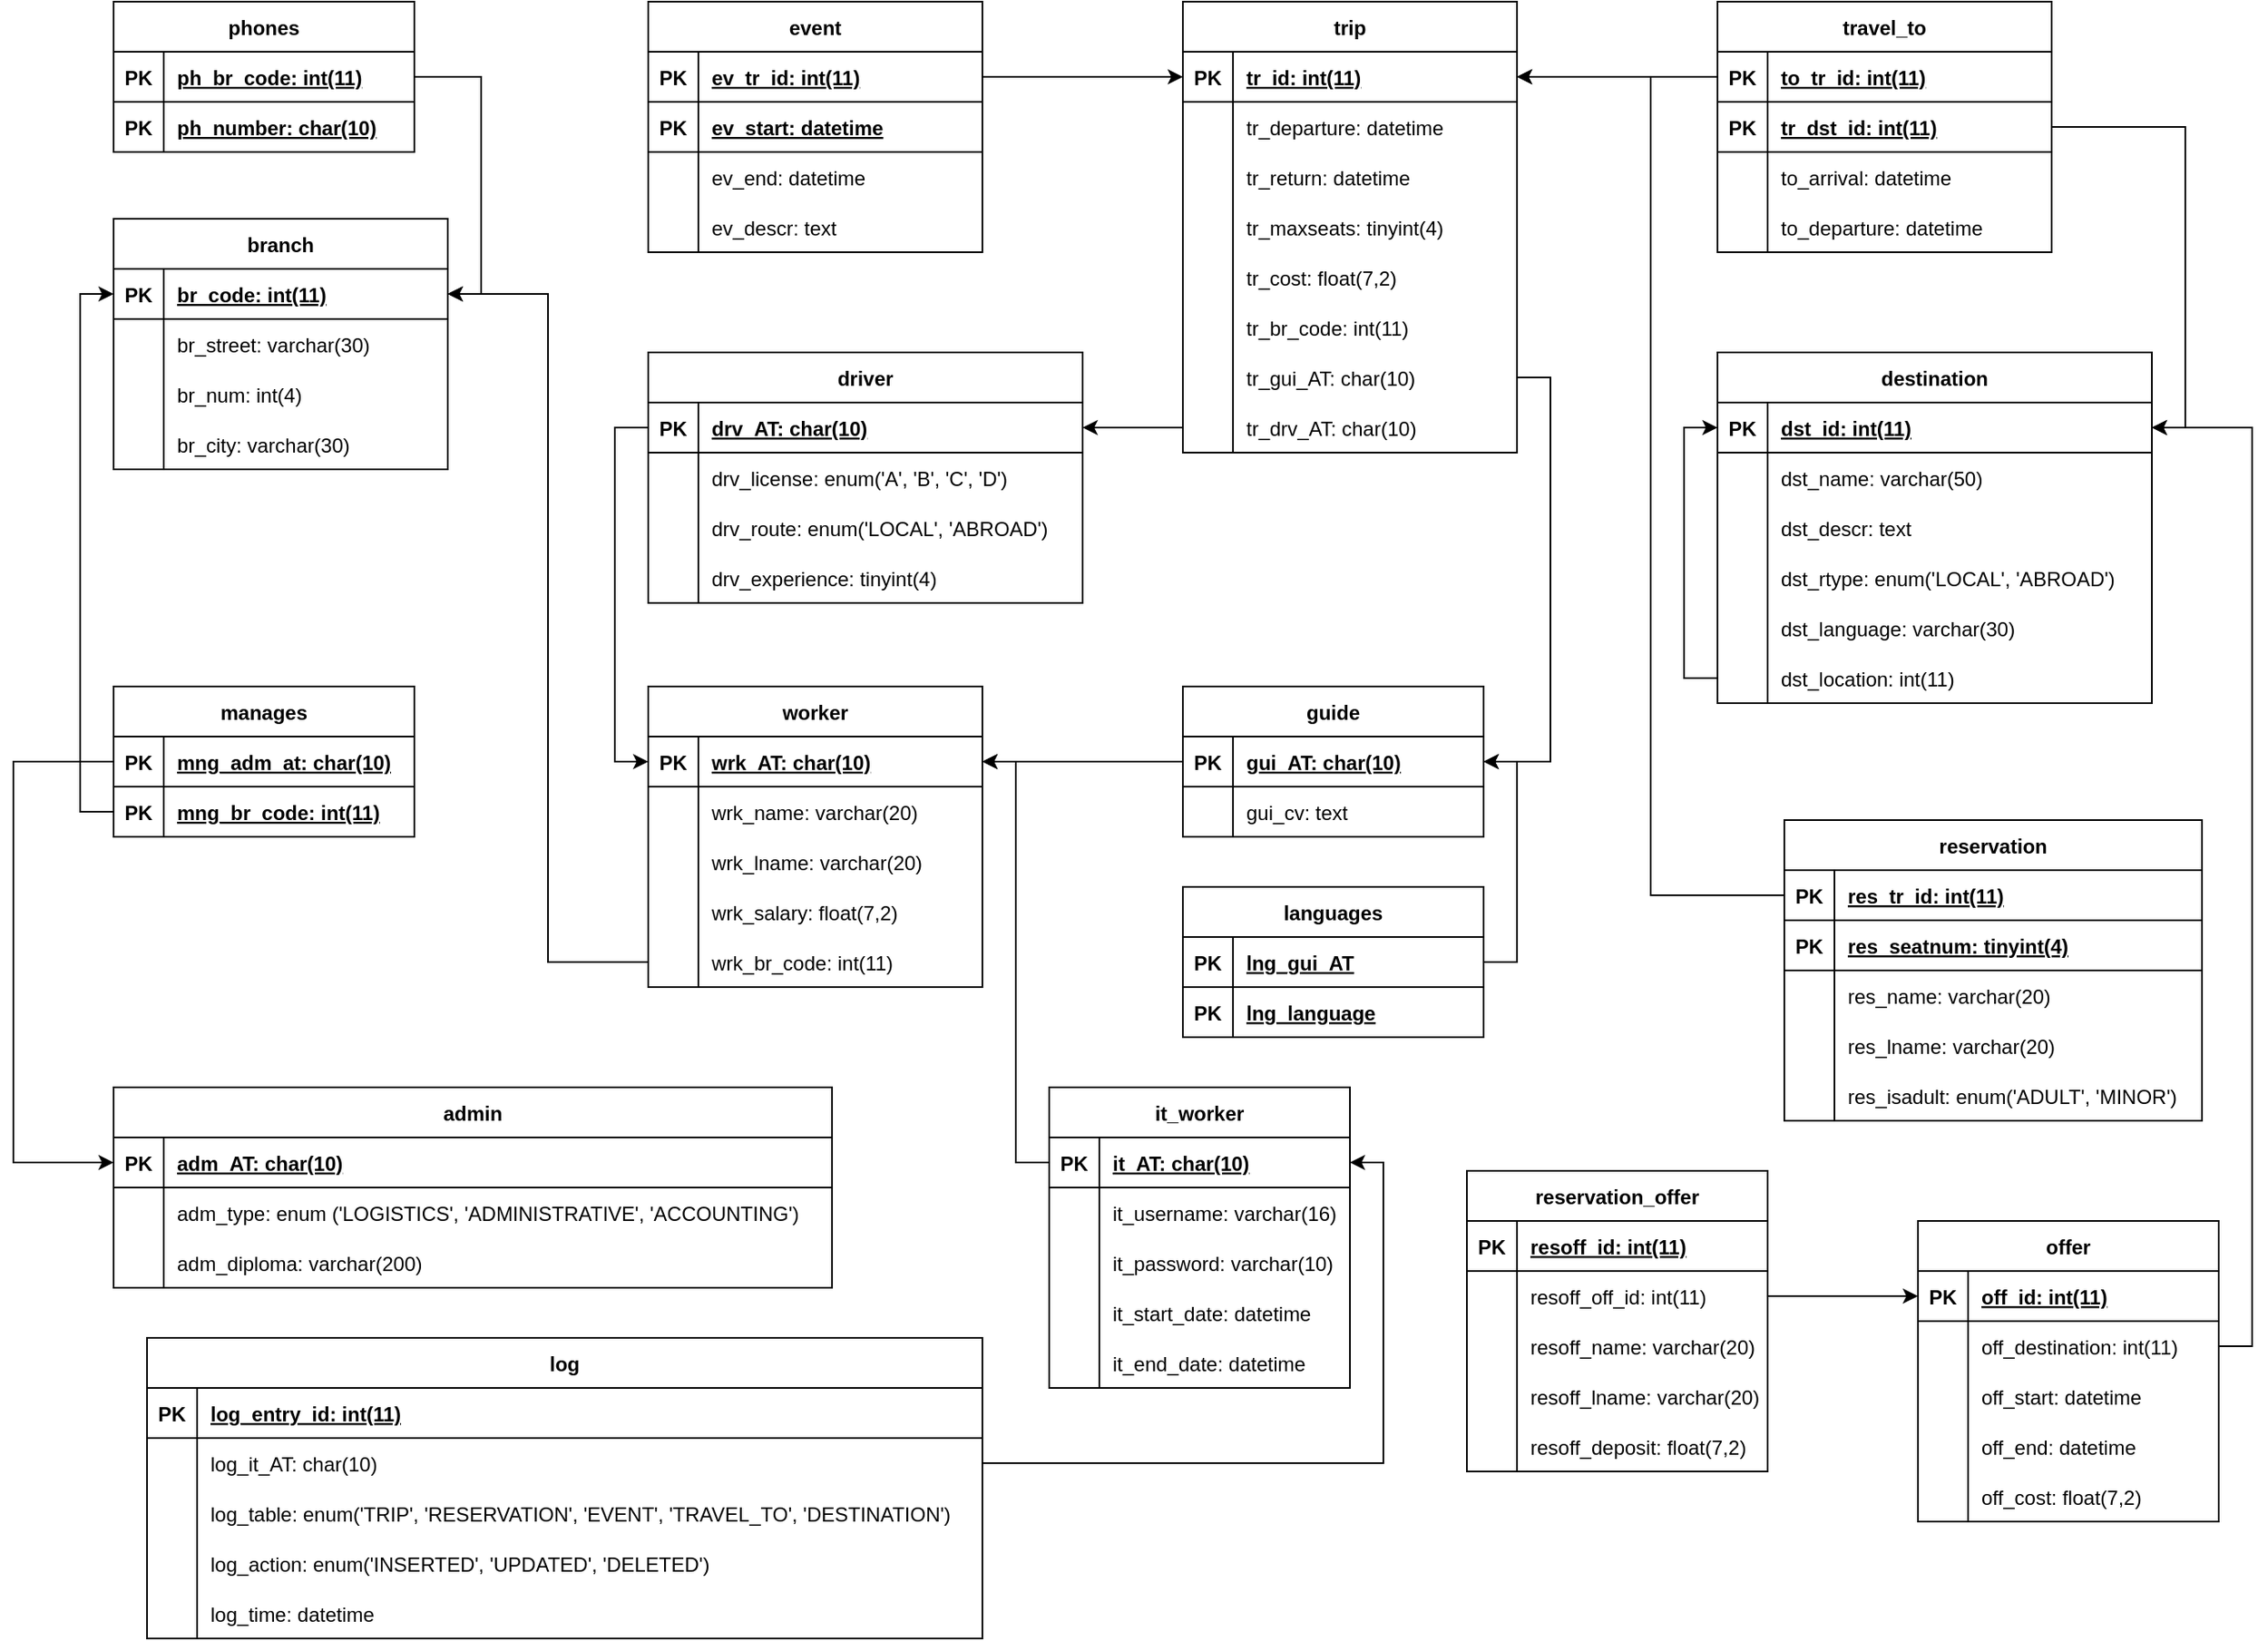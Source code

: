<mxfile pages="2">
    <diagram id="u78AA61WLzDFMbvT9cAL" name="Σελίδα-2">
        <mxGraphModel dx="352" dy="1631" grid="1" gridSize="10" guides="1" tooltips="1" connect="1" arrows="1" fold="1" page="1" pageScale="1" pageWidth="827" pageHeight="1169" math="0" shadow="0">
            <root>
                <mxCell id="0"/>
                <mxCell id="1" parent="0"/>
                <mxCell id="eMQ5mevt-xHKCBY5lOk4-99" value="it_worker" style="shape=table;startSize=30;container=1;collapsible=1;childLayout=tableLayout;fixedRows=1;rowLines=0;fontStyle=1;align=center;resizeLast=1;" parent="1" vertex="1">
                    <mxGeometry x="2320" y="720" width="180" height="180" as="geometry"/>
                </mxCell>
                <mxCell id="eMQ5mevt-xHKCBY5lOk4-112" value="" style="shape=tableRow;horizontal=0;startSize=0;swimlaneHead=0;swimlaneBody=0;fillColor=none;collapsible=0;dropTarget=0;points=[[0,0.5],[1,0.5]];portConstraint=eastwest;top=0;left=0;right=0;bottom=1;" parent="eMQ5mevt-xHKCBY5lOk4-99" vertex="1">
                    <mxGeometry y="30" width="180" height="30" as="geometry"/>
                </mxCell>
                <mxCell id="eMQ5mevt-xHKCBY5lOk4-113" value="PK" style="shape=partialRectangle;connectable=0;fillColor=none;top=0;left=0;bottom=0;right=0;fontStyle=1;overflow=hidden;" parent="eMQ5mevt-xHKCBY5lOk4-112" vertex="1">
                    <mxGeometry width="30" height="30" as="geometry">
                        <mxRectangle width="30" height="30" as="alternateBounds"/>
                    </mxGeometry>
                </mxCell>
                <mxCell id="eMQ5mevt-xHKCBY5lOk4-114" value="it_AT: char(10)" style="shape=partialRectangle;connectable=0;fillColor=none;top=0;left=0;bottom=0;right=0;align=left;spacingLeft=6;fontStyle=5;overflow=hidden;" parent="eMQ5mevt-xHKCBY5lOk4-112" vertex="1">
                    <mxGeometry x="30" width="150" height="30" as="geometry">
                        <mxRectangle width="150" height="30" as="alternateBounds"/>
                    </mxGeometry>
                </mxCell>
                <mxCell id="eMQ5mevt-xHKCBY5lOk4-103" value="" style="shape=tableRow;horizontal=0;startSize=0;swimlaneHead=0;swimlaneBody=0;fillColor=none;collapsible=0;dropTarget=0;points=[[0,0.5],[1,0.5]];portConstraint=eastwest;top=0;left=0;right=0;bottom=0;" parent="eMQ5mevt-xHKCBY5lOk4-99" vertex="1">
                    <mxGeometry y="60" width="180" height="30" as="geometry"/>
                </mxCell>
                <mxCell id="eMQ5mevt-xHKCBY5lOk4-104" value="" style="shape=partialRectangle;connectable=0;fillColor=none;top=0;left=0;bottom=0;right=0;editable=1;overflow=hidden;" parent="eMQ5mevt-xHKCBY5lOk4-103" vertex="1">
                    <mxGeometry width="30" height="30" as="geometry">
                        <mxRectangle width="30" height="30" as="alternateBounds"/>
                    </mxGeometry>
                </mxCell>
                <mxCell id="eMQ5mevt-xHKCBY5lOk4-105" value="it_username: varchar(16)" style="shape=partialRectangle;connectable=0;fillColor=none;top=0;left=0;bottom=0;right=0;align=left;spacingLeft=6;overflow=hidden;" parent="eMQ5mevt-xHKCBY5lOk4-103" vertex="1">
                    <mxGeometry x="30" width="150" height="30" as="geometry">
                        <mxRectangle width="150" height="30" as="alternateBounds"/>
                    </mxGeometry>
                </mxCell>
                <mxCell id="eMQ5mevt-xHKCBY5lOk4-106" value="" style="shape=tableRow;horizontal=0;startSize=0;swimlaneHead=0;swimlaneBody=0;fillColor=none;collapsible=0;dropTarget=0;points=[[0,0.5],[1,0.5]];portConstraint=eastwest;top=0;left=0;right=0;bottom=0;" parent="eMQ5mevt-xHKCBY5lOk4-99" vertex="1">
                    <mxGeometry y="90" width="180" height="30" as="geometry"/>
                </mxCell>
                <mxCell id="eMQ5mevt-xHKCBY5lOk4-107" value="" style="shape=partialRectangle;connectable=0;fillColor=none;top=0;left=0;bottom=0;right=0;editable=1;overflow=hidden;" parent="eMQ5mevt-xHKCBY5lOk4-106" vertex="1">
                    <mxGeometry width="30" height="30" as="geometry">
                        <mxRectangle width="30" height="30" as="alternateBounds"/>
                    </mxGeometry>
                </mxCell>
                <mxCell id="eMQ5mevt-xHKCBY5lOk4-108" value="it_password: varchar(10)" style="shape=partialRectangle;connectable=0;fillColor=none;top=0;left=0;bottom=0;right=0;align=left;spacingLeft=6;overflow=hidden;" parent="eMQ5mevt-xHKCBY5lOk4-106" vertex="1">
                    <mxGeometry x="30" width="150" height="30" as="geometry">
                        <mxRectangle width="150" height="30" as="alternateBounds"/>
                    </mxGeometry>
                </mxCell>
                <mxCell id="eMQ5mevt-xHKCBY5lOk4-118" value="" style="shape=tableRow;horizontal=0;startSize=0;swimlaneHead=0;swimlaneBody=0;fillColor=none;collapsible=0;dropTarget=0;points=[[0,0.5],[1,0.5]];portConstraint=eastwest;top=0;left=0;right=0;bottom=0;" parent="eMQ5mevt-xHKCBY5lOk4-99" vertex="1">
                    <mxGeometry y="120" width="180" height="30" as="geometry"/>
                </mxCell>
                <mxCell id="eMQ5mevt-xHKCBY5lOk4-119" value="" style="shape=partialRectangle;connectable=0;fillColor=none;top=0;left=0;bottom=0;right=0;editable=1;overflow=hidden;" parent="eMQ5mevt-xHKCBY5lOk4-118" vertex="1">
                    <mxGeometry width="30" height="30" as="geometry">
                        <mxRectangle width="30" height="30" as="alternateBounds"/>
                    </mxGeometry>
                </mxCell>
                <mxCell id="eMQ5mevt-xHKCBY5lOk4-120" value="it_start_date: datetime" style="shape=partialRectangle;connectable=0;fillColor=none;top=0;left=0;bottom=0;right=0;align=left;spacingLeft=6;overflow=hidden;" parent="eMQ5mevt-xHKCBY5lOk4-118" vertex="1">
                    <mxGeometry x="30" width="150" height="30" as="geometry">
                        <mxRectangle width="150" height="30" as="alternateBounds"/>
                    </mxGeometry>
                </mxCell>
                <mxCell id="eMQ5mevt-xHKCBY5lOk4-109" value="" style="shape=tableRow;horizontal=0;startSize=0;swimlaneHead=0;swimlaneBody=0;fillColor=none;collapsible=0;dropTarget=0;points=[[0,0.5],[1,0.5]];portConstraint=eastwest;top=0;left=0;right=0;bottom=0;" parent="eMQ5mevt-xHKCBY5lOk4-99" vertex="1">
                    <mxGeometry y="150" width="180" height="30" as="geometry"/>
                </mxCell>
                <mxCell id="eMQ5mevt-xHKCBY5lOk4-110" value="" style="shape=partialRectangle;connectable=0;fillColor=none;top=0;left=0;bottom=0;right=0;editable=1;overflow=hidden;" parent="eMQ5mevt-xHKCBY5lOk4-109" vertex="1">
                    <mxGeometry width="30" height="30" as="geometry">
                        <mxRectangle width="30" height="30" as="alternateBounds"/>
                    </mxGeometry>
                </mxCell>
                <mxCell id="eMQ5mevt-xHKCBY5lOk4-111" value="it_end_date: datetime" style="shape=partialRectangle;connectable=0;fillColor=none;top=0;left=0;bottom=0;right=0;align=left;spacingLeft=6;overflow=hidden;" parent="eMQ5mevt-xHKCBY5lOk4-109" vertex="1">
                    <mxGeometry x="30" width="150" height="30" as="geometry">
                        <mxRectangle width="150" height="30" as="alternateBounds"/>
                    </mxGeometry>
                </mxCell>
                <mxCell id="eMQ5mevt-xHKCBY5lOk4-121" value="log" style="shape=table;startSize=30;container=1;collapsible=1;childLayout=tableLayout;fixedRows=1;rowLines=0;fontStyle=1;align=center;resizeLast=1;" parent="1" vertex="1">
                    <mxGeometry x="1780" y="870" width="500" height="180" as="geometry"/>
                </mxCell>
                <mxCell id="eMQ5mevt-xHKCBY5lOk4-122" value="" style="shape=tableRow;horizontal=0;startSize=0;swimlaneHead=0;swimlaneBody=0;fillColor=none;collapsible=0;dropTarget=0;points=[[0,0.5],[1,0.5]];portConstraint=eastwest;top=0;left=0;right=0;bottom=1;" parent="eMQ5mevt-xHKCBY5lOk4-121" vertex="1">
                    <mxGeometry y="30" width="500" height="30" as="geometry"/>
                </mxCell>
                <mxCell id="eMQ5mevt-xHKCBY5lOk4-123" value="PK" style="shape=partialRectangle;connectable=0;fillColor=none;top=0;left=0;bottom=0;right=0;fontStyle=1;overflow=hidden;" parent="eMQ5mevt-xHKCBY5lOk4-122" vertex="1">
                    <mxGeometry width="30" height="30" as="geometry">
                        <mxRectangle width="30" height="30" as="alternateBounds"/>
                    </mxGeometry>
                </mxCell>
                <mxCell id="eMQ5mevt-xHKCBY5lOk4-124" value="log_entry_id: int(11)" style="shape=partialRectangle;connectable=0;fillColor=none;top=0;left=0;bottom=0;right=0;align=left;spacingLeft=6;fontStyle=5;overflow=hidden;" parent="eMQ5mevt-xHKCBY5lOk4-122" vertex="1">
                    <mxGeometry x="30" width="470" height="30" as="geometry">
                        <mxRectangle width="470" height="30" as="alternateBounds"/>
                    </mxGeometry>
                </mxCell>
                <mxCell id="eMQ5mevt-xHKCBY5lOk4-125" value="" style="shape=tableRow;horizontal=0;startSize=0;swimlaneHead=0;swimlaneBody=0;fillColor=none;collapsible=0;dropTarget=0;points=[[0,0.5],[1,0.5]];portConstraint=eastwest;top=0;left=0;right=0;bottom=0;" parent="eMQ5mevt-xHKCBY5lOk4-121" vertex="1">
                    <mxGeometry y="60" width="500" height="30" as="geometry"/>
                </mxCell>
                <mxCell id="eMQ5mevt-xHKCBY5lOk4-126" value="" style="shape=partialRectangle;connectable=0;fillColor=none;top=0;left=0;bottom=0;right=0;editable=1;overflow=hidden;" parent="eMQ5mevt-xHKCBY5lOk4-125" vertex="1">
                    <mxGeometry width="30" height="30" as="geometry">
                        <mxRectangle width="30" height="30" as="alternateBounds"/>
                    </mxGeometry>
                </mxCell>
                <mxCell id="eMQ5mevt-xHKCBY5lOk4-127" value="log_it_AT: char(10)" style="shape=partialRectangle;connectable=0;fillColor=none;top=0;left=0;bottom=0;right=0;align=left;spacingLeft=6;overflow=hidden;" parent="eMQ5mevt-xHKCBY5lOk4-125" vertex="1">
                    <mxGeometry x="30" width="470" height="30" as="geometry">
                        <mxRectangle width="470" height="30" as="alternateBounds"/>
                    </mxGeometry>
                </mxCell>
                <mxCell id="eMQ5mevt-xHKCBY5lOk4-128" value="" style="shape=tableRow;horizontal=0;startSize=0;swimlaneHead=0;swimlaneBody=0;fillColor=none;collapsible=0;dropTarget=0;points=[[0,0.5],[1,0.5]];portConstraint=eastwest;top=0;left=0;right=0;bottom=0;" parent="eMQ5mevt-xHKCBY5lOk4-121" vertex="1">
                    <mxGeometry y="90" width="500" height="30" as="geometry"/>
                </mxCell>
                <mxCell id="eMQ5mevt-xHKCBY5lOk4-129" value="" style="shape=partialRectangle;connectable=0;fillColor=none;top=0;left=0;bottom=0;right=0;editable=1;overflow=hidden;" parent="eMQ5mevt-xHKCBY5lOk4-128" vertex="1">
                    <mxGeometry width="30" height="30" as="geometry">
                        <mxRectangle width="30" height="30" as="alternateBounds"/>
                    </mxGeometry>
                </mxCell>
                <mxCell id="eMQ5mevt-xHKCBY5lOk4-130" value="log_table: enum('TRIP', 'RESERVATION', 'EVENT', 'TRAVEL_TO', 'DESTINATION')" style="shape=partialRectangle;connectable=0;fillColor=none;top=0;left=0;bottom=0;right=0;align=left;spacingLeft=6;overflow=hidden;" parent="eMQ5mevt-xHKCBY5lOk4-128" vertex="1">
                    <mxGeometry x="30" width="470" height="30" as="geometry">
                        <mxRectangle width="470" height="30" as="alternateBounds"/>
                    </mxGeometry>
                </mxCell>
                <mxCell id="eMQ5mevt-xHKCBY5lOk4-131" value="" style="shape=tableRow;horizontal=0;startSize=0;swimlaneHead=0;swimlaneBody=0;fillColor=none;collapsible=0;dropTarget=0;points=[[0,0.5],[1,0.5]];portConstraint=eastwest;top=0;left=0;right=0;bottom=0;" parent="eMQ5mevt-xHKCBY5lOk4-121" vertex="1">
                    <mxGeometry y="120" width="500" height="30" as="geometry"/>
                </mxCell>
                <mxCell id="eMQ5mevt-xHKCBY5lOk4-132" value="" style="shape=partialRectangle;connectable=0;fillColor=none;top=0;left=0;bottom=0;right=0;editable=1;overflow=hidden;" parent="eMQ5mevt-xHKCBY5lOk4-131" vertex="1">
                    <mxGeometry width="30" height="30" as="geometry">
                        <mxRectangle width="30" height="30" as="alternateBounds"/>
                    </mxGeometry>
                </mxCell>
                <mxCell id="eMQ5mevt-xHKCBY5lOk4-133" value="log_action: enum('INSERTED', 'UPDATED', 'DELETED')" style="shape=partialRectangle;connectable=0;fillColor=none;top=0;left=0;bottom=0;right=0;align=left;spacingLeft=6;overflow=hidden;" parent="eMQ5mevt-xHKCBY5lOk4-131" vertex="1">
                    <mxGeometry x="30" width="470" height="30" as="geometry">
                        <mxRectangle width="470" height="30" as="alternateBounds"/>
                    </mxGeometry>
                </mxCell>
                <mxCell id="eMQ5mevt-xHKCBY5lOk4-134" value="" style="shape=tableRow;horizontal=0;startSize=0;swimlaneHead=0;swimlaneBody=0;fillColor=none;collapsible=0;dropTarget=0;points=[[0,0.5],[1,0.5]];portConstraint=eastwest;top=0;left=0;right=0;bottom=0;" parent="eMQ5mevt-xHKCBY5lOk4-121" vertex="1">
                    <mxGeometry y="150" width="500" height="30" as="geometry"/>
                </mxCell>
                <mxCell id="eMQ5mevt-xHKCBY5lOk4-135" value="" style="shape=partialRectangle;connectable=0;fillColor=none;top=0;left=0;bottom=0;right=0;editable=1;overflow=hidden;" parent="eMQ5mevt-xHKCBY5lOk4-134" vertex="1">
                    <mxGeometry width="30" height="30" as="geometry">
                        <mxRectangle width="30" height="30" as="alternateBounds"/>
                    </mxGeometry>
                </mxCell>
                <mxCell id="eMQ5mevt-xHKCBY5lOk4-136" value="log_time: datetime" style="shape=partialRectangle;connectable=0;fillColor=none;top=0;left=0;bottom=0;right=0;align=left;spacingLeft=6;overflow=hidden;" parent="eMQ5mevt-xHKCBY5lOk4-134" vertex="1">
                    <mxGeometry x="30" width="470" height="30" as="geometry">
                        <mxRectangle width="470" height="30" as="alternateBounds"/>
                    </mxGeometry>
                </mxCell>
                <mxCell id="eMQ5mevt-xHKCBY5lOk4-137" value="offer" style="shape=table;startSize=30;container=1;collapsible=1;childLayout=tableLayout;fixedRows=1;rowLines=0;fontStyle=1;align=center;resizeLast=1;" parent="1" vertex="1">
                    <mxGeometry x="2840" y="800" width="180" height="180" as="geometry"/>
                </mxCell>
                <mxCell id="eMQ5mevt-xHKCBY5lOk4-138" value="" style="shape=tableRow;horizontal=0;startSize=0;swimlaneHead=0;swimlaneBody=0;fillColor=none;collapsible=0;dropTarget=0;points=[[0,0.5],[1,0.5]];portConstraint=eastwest;top=0;left=0;right=0;bottom=1;" parent="eMQ5mevt-xHKCBY5lOk4-137" vertex="1">
                    <mxGeometry y="30" width="180" height="30" as="geometry"/>
                </mxCell>
                <mxCell id="eMQ5mevt-xHKCBY5lOk4-139" value="PK" style="shape=partialRectangle;connectable=0;fillColor=none;top=0;left=0;bottom=0;right=0;fontStyle=1;overflow=hidden;" parent="eMQ5mevt-xHKCBY5lOk4-138" vertex="1">
                    <mxGeometry width="30" height="30" as="geometry">
                        <mxRectangle width="30" height="30" as="alternateBounds"/>
                    </mxGeometry>
                </mxCell>
                <mxCell id="eMQ5mevt-xHKCBY5lOk4-140" value="off_id: int(11)" style="shape=partialRectangle;connectable=0;fillColor=none;top=0;left=0;bottom=0;right=0;align=left;spacingLeft=6;fontStyle=5;overflow=hidden;" parent="eMQ5mevt-xHKCBY5lOk4-138" vertex="1">
                    <mxGeometry x="30" width="150" height="30" as="geometry">
                        <mxRectangle width="150" height="30" as="alternateBounds"/>
                    </mxGeometry>
                </mxCell>
                <mxCell id="eMQ5mevt-xHKCBY5lOk4-141" value="" style="shape=tableRow;horizontal=0;startSize=0;swimlaneHead=0;swimlaneBody=0;fillColor=none;collapsible=0;dropTarget=0;points=[[0,0.5],[1,0.5]];portConstraint=eastwest;top=0;left=0;right=0;bottom=0;" parent="eMQ5mevt-xHKCBY5lOk4-137" vertex="1">
                    <mxGeometry y="60" width="180" height="30" as="geometry"/>
                </mxCell>
                <mxCell id="eMQ5mevt-xHKCBY5lOk4-142" value="" style="shape=partialRectangle;connectable=0;fillColor=none;top=0;left=0;bottom=0;right=0;editable=1;overflow=hidden;" parent="eMQ5mevt-xHKCBY5lOk4-141" vertex="1">
                    <mxGeometry width="30" height="30" as="geometry">
                        <mxRectangle width="30" height="30" as="alternateBounds"/>
                    </mxGeometry>
                </mxCell>
                <mxCell id="eMQ5mevt-xHKCBY5lOk4-143" value="off_destination: int(11)" style="shape=partialRectangle;connectable=0;fillColor=none;top=0;left=0;bottom=0;right=0;align=left;spacingLeft=6;overflow=hidden;" parent="eMQ5mevt-xHKCBY5lOk4-141" vertex="1">
                    <mxGeometry x="30" width="150" height="30" as="geometry">
                        <mxRectangle width="150" height="30" as="alternateBounds"/>
                    </mxGeometry>
                </mxCell>
                <mxCell id="eMQ5mevt-xHKCBY5lOk4-144" value="" style="shape=tableRow;horizontal=0;startSize=0;swimlaneHead=0;swimlaneBody=0;fillColor=none;collapsible=0;dropTarget=0;points=[[0,0.5],[1,0.5]];portConstraint=eastwest;top=0;left=0;right=0;bottom=0;" parent="eMQ5mevt-xHKCBY5lOk4-137" vertex="1">
                    <mxGeometry y="90" width="180" height="30" as="geometry"/>
                </mxCell>
                <mxCell id="eMQ5mevt-xHKCBY5lOk4-145" value="" style="shape=partialRectangle;connectable=0;fillColor=none;top=0;left=0;bottom=0;right=0;editable=1;overflow=hidden;" parent="eMQ5mevt-xHKCBY5lOk4-144" vertex="1">
                    <mxGeometry width="30" height="30" as="geometry">
                        <mxRectangle width="30" height="30" as="alternateBounds"/>
                    </mxGeometry>
                </mxCell>
                <mxCell id="eMQ5mevt-xHKCBY5lOk4-146" value="off_start: datetime" style="shape=partialRectangle;connectable=0;fillColor=none;top=0;left=0;bottom=0;right=0;align=left;spacingLeft=6;overflow=hidden;" parent="eMQ5mevt-xHKCBY5lOk4-144" vertex="1">
                    <mxGeometry x="30" width="150" height="30" as="geometry">
                        <mxRectangle width="150" height="30" as="alternateBounds"/>
                    </mxGeometry>
                </mxCell>
                <mxCell id="eMQ5mevt-xHKCBY5lOk4-147" value="" style="shape=tableRow;horizontal=0;startSize=0;swimlaneHead=0;swimlaneBody=0;fillColor=none;collapsible=0;dropTarget=0;points=[[0,0.5],[1,0.5]];portConstraint=eastwest;top=0;left=0;right=0;bottom=0;" parent="eMQ5mevt-xHKCBY5lOk4-137" vertex="1">
                    <mxGeometry y="120" width="180" height="30" as="geometry"/>
                </mxCell>
                <mxCell id="eMQ5mevt-xHKCBY5lOk4-148" value="" style="shape=partialRectangle;connectable=0;fillColor=none;top=0;left=0;bottom=0;right=0;editable=1;overflow=hidden;" parent="eMQ5mevt-xHKCBY5lOk4-147" vertex="1">
                    <mxGeometry width="30" height="30" as="geometry">
                        <mxRectangle width="30" height="30" as="alternateBounds"/>
                    </mxGeometry>
                </mxCell>
                <mxCell id="eMQ5mevt-xHKCBY5lOk4-149" value="off_end: datetime" style="shape=partialRectangle;connectable=0;fillColor=none;top=0;left=0;bottom=0;right=0;align=left;spacingLeft=6;overflow=hidden;" parent="eMQ5mevt-xHKCBY5lOk4-147" vertex="1">
                    <mxGeometry x="30" width="150" height="30" as="geometry">
                        <mxRectangle width="150" height="30" as="alternateBounds"/>
                    </mxGeometry>
                </mxCell>
                <mxCell id="eMQ5mevt-xHKCBY5lOk4-150" value="" style="shape=tableRow;horizontal=0;startSize=0;swimlaneHead=0;swimlaneBody=0;fillColor=none;collapsible=0;dropTarget=0;points=[[0,0.5],[1,0.5]];portConstraint=eastwest;top=0;left=0;right=0;bottom=0;" parent="eMQ5mevt-xHKCBY5lOk4-137" vertex="1">
                    <mxGeometry y="150" width="180" height="30" as="geometry"/>
                </mxCell>
                <mxCell id="eMQ5mevt-xHKCBY5lOk4-151" value="" style="shape=partialRectangle;connectable=0;fillColor=none;top=0;left=0;bottom=0;right=0;editable=1;overflow=hidden;" parent="eMQ5mevt-xHKCBY5lOk4-150" vertex="1">
                    <mxGeometry width="30" height="30" as="geometry">
                        <mxRectangle width="30" height="30" as="alternateBounds"/>
                    </mxGeometry>
                </mxCell>
                <mxCell id="eMQ5mevt-xHKCBY5lOk4-152" value="off_cost: float(7,2)" style="shape=partialRectangle;connectable=0;fillColor=none;top=0;left=0;bottom=0;right=0;align=left;spacingLeft=6;overflow=hidden;" parent="eMQ5mevt-xHKCBY5lOk4-150" vertex="1">
                    <mxGeometry x="30" width="150" height="30" as="geometry">
                        <mxRectangle width="150" height="30" as="alternateBounds"/>
                    </mxGeometry>
                </mxCell>
                <mxCell id="eMQ5mevt-xHKCBY5lOk4-153" value="reservation_offer" style="shape=table;startSize=30;container=1;collapsible=1;childLayout=tableLayout;fixedRows=1;rowLines=0;fontStyle=1;align=center;resizeLast=1;" parent="1" vertex="1">
                    <mxGeometry x="2570" y="770" width="180" height="180" as="geometry"/>
                </mxCell>
                <mxCell id="eMQ5mevt-xHKCBY5lOk4-154" value="" style="shape=tableRow;horizontal=0;startSize=0;swimlaneHead=0;swimlaneBody=0;fillColor=none;collapsible=0;dropTarget=0;points=[[0,0.5],[1,0.5]];portConstraint=eastwest;top=0;left=0;right=0;bottom=1;" parent="eMQ5mevt-xHKCBY5lOk4-153" vertex="1">
                    <mxGeometry y="30" width="180" height="30" as="geometry"/>
                </mxCell>
                <mxCell id="eMQ5mevt-xHKCBY5lOk4-155" value="PK" style="shape=partialRectangle;connectable=0;fillColor=none;top=0;left=0;bottom=0;right=0;fontStyle=1;overflow=hidden;" parent="eMQ5mevt-xHKCBY5lOk4-154" vertex="1">
                    <mxGeometry width="30" height="30" as="geometry">
                        <mxRectangle width="30" height="30" as="alternateBounds"/>
                    </mxGeometry>
                </mxCell>
                <mxCell id="eMQ5mevt-xHKCBY5lOk4-156" value="resoff_id: int(11)" style="shape=partialRectangle;connectable=0;fillColor=none;top=0;left=0;bottom=0;right=0;align=left;spacingLeft=6;fontStyle=5;overflow=hidden;" parent="eMQ5mevt-xHKCBY5lOk4-154" vertex="1">
                    <mxGeometry x="30" width="150" height="30" as="geometry">
                        <mxRectangle width="150" height="30" as="alternateBounds"/>
                    </mxGeometry>
                </mxCell>
                <mxCell id="eMQ5mevt-xHKCBY5lOk4-157" value="" style="shape=tableRow;horizontal=0;startSize=0;swimlaneHead=0;swimlaneBody=0;fillColor=none;collapsible=0;dropTarget=0;points=[[0,0.5],[1,0.5]];portConstraint=eastwest;top=0;left=0;right=0;bottom=0;" parent="eMQ5mevt-xHKCBY5lOk4-153" vertex="1">
                    <mxGeometry y="60" width="180" height="30" as="geometry"/>
                </mxCell>
                <mxCell id="eMQ5mevt-xHKCBY5lOk4-158" value="" style="shape=partialRectangle;connectable=0;fillColor=none;top=0;left=0;bottom=0;right=0;editable=1;overflow=hidden;" parent="eMQ5mevt-xHKCBY5lOk4-157" vertex="1">
                    <mxGeometry width="30" height="30" as="geometry">
                        <mxRectangle width="30" height="30" as="alternateBounds"/>
                    </mxGeometry>
                </mxCell>
                <mxCell id="eMQ5mevt-xHKCBY5lOk4-159" value="resoff_off_id: int(11)" style="shape=partialRectangle;connectable=0;fillColor=none;top=0;left=0;bottom=0;right=0;align=left;spacingLeft=6;overflow=hidden;" parent="eMQ5mevt-xHKCBY5lOk4-157" vertex="1">
                    <mxGeometry x="30" width="150" height="30" as="geometry">
                        <mxRectangle width="150" height="30" as="alternateBounds"/>
                    </mxGeometry>
                </mxCell>
                <mxCell id="eMQ5mevt-xHKCBY5lOk4-160" value="" style="shape=tableRow;horizontal=0;startSize=0;swimlaneHead=0;swimlaneBody=0;fillColor=none;collapsible=0;dropTarget=0;points=[[0,0.5],[1,0.5]];portConstraint=eastwest;top=0;left=0;right=0;bottom=0;" parent="eMQ5mevt-xHKCBY5lOk4-153" vertex="1">
                    <mxGeometry y="90" width="180" height="30" as="geometry"/>
                </mxCell>
                <mxCell id="eMQ5mevt-xHKCBY5lOk4-161" value="" style="shape=partialRectangle;connectable=0;fillColor=none;top=0;left=0;bottom=0;right=0;editable=1;overflow=hidden;" parent="eMQ5mevt-xHKCBY5lOk4-160" vertex="1">
                    <mxGeometry width="30" height="30" as="geometry">
                        <mxRectangle width="30" height="30" as="alternateBounds"/>
                    </mxGeometry>
                </mxCell>
                <mxCell id="eMQ5mevt-xHKCBY5lOk4-162" value="resoff_name: varchar(20)" style="shape=partialRectangle;connectable=0;fillColor=none;top=0;left=0;bottom=0;right=0;align=left;spacingLeft=6;overflow=hidden;" parent="eMQ5mevt-xHKCBY5lOk4-160" vertex="1">
                    <mxGeometry x="30" width="150" height="30" as="geometry">
                        <mxRectangle width="150" height="30" as="alternateBounds"/>
                    </mxGeometry>
                </mxCell>
                <mxCell id="eMQ5mevt-xHKCBY5lOk4-163" value="" style="shape=tableRow;horizontal=0;startSize=0;swimlaneHead=0;swimlaneBody=0;fillColor=none;collapsible=0;dropTarget=0;points=[[0,0.5],[1,0.5]];portConstraint=eastwest;top=0;left=0;right=0;bottom=0;" parent="eMQ5mevt-xHKCBY5lOk4-153" vertex="1">
                    <mxGeometry y="120" width="180" height="30" as="geometry"/>
                </mxCell>
                <mxCell id="eMQ5mevt-xHKCBY5lOk4-164" value="" style="shape=partialRectangle;connectable=0;fillColor=none;top=0;left=0;bottom=0;right=0;editable=1;overflow=hidden;" parent="eMQ5mevt-xHKCBY5lOk4-163" vertex="1">
                    <mxGeometry width="30" height="30" as="geometry">
                        <mxRectangle width="30" height="30" as="alternateBounds"/>
                    </mxGeometry>
                </mxCell>
                <mxCell id="eMQ5mevt-xHKCBY5lOk4-165" value="resoff_lname: varchar(20)" style="shape=partialRectangle;connectable=0;fillColor=none;top=0;left=0;bottom=0;right=0;align=left;spacingLeft=6;overflow=hidden;" parent="eMQ5mevt-xHKCBY5lOk4-163" vertex="1">
                    <mxGeometry x="30" width="150" height="30" as="geometry">
                        <mxRectangle width="150" height="30" as="alternateBounds"/>
                    </mxGeometry>
                </mxCell>
                <mxCell id="eMQ5mevt-xHKCBY5lOk4-166" value="" style="shape=tableRow;horizontal=0;startSize=0;swimlaneHead=0;swimlaneBody=0;fillColor=none;collapsible=0;dropTarget=0;points=[[0,0.5],[1,0.5]];portConstraint=eastwest;top=0;left=0;right=0;bottom=0;" parent="eMQ5mevt-xHKCBY5lOk4-153" vertex="1">
                    <mxGeometry y="150" width="180" height="30" as="geometry"/>
                </mxCell>
                <mxCell id="eMQ5mevt-xHKCBY5lOk4-167" value="" style="shape=partialRectangle;connectable=0;fillColor=none;top=0;left=0;bottom=0;right=0;editable=1;overflow=hidden;" parent="eMQ5mevt-xHKCBY5lOk4-166" vertex="1">
                    <mxGeometry width="30" height="30" as="geometry">
                        <mxRectangle width="30" height="30" as="alternateBounds"/>
                    </mxGeometry>
                </mxCell>
                <mxCell id="eMQ5mevt-xHKCBY5lOk4-168" value="resoff_deposit: float(7,2)" style="shape=partialRectangle;connectable=0;fillColor=none;top=0;left=0;bottom=0;right=0;align=left;spacingLeft=6;overflow=hidden;" parent="eMQ5mevt-xHKCBY5lOk4-166" vertex="1">
                    <mxGeometry x="30" width="150" height="30" as="geometry">
                        <mxRectangle width="150" height="30" as="alternateBounds"/>
                    </mxGeometry>
                </mxCell>
                <mxCell id="0Sp4vi8gi0517pLx6CXh-105" value="phones" style="shape=table;startSize=30;container=1;collapsible=1;childLayout=tableLayout;fixedRows=1;rowLines=0;fontStyle=1;align=center;resizeLast=1;" parent="1" vertex="1">
                    <mxGeometry x="1760" y="70" width="180" height="90" as="geometry"/>
                </mxCell>
                <mxCell id="0Sp4vi8gi0517pLx6CXh-106" value="" style="shape=tableRow;horizontal=0;startSize=0;swimlaneHead=0;swimlaneBody=0;fillColor=none;collapsible=0;dropTarget=0;points=[[0,0.5],[1,0.5]];portConstraint=eastwest;top=0;left=0;right=0;bottom=1;" parent="0Sp4vi8gi0517pLx6CXh-105" vertex="1">
                    <mxGeometry y="30" width="180" height="30" as="geometry"/>
                </mxCell>
                <mxCell id="0Sp4vi8gi0517pLx6CXh-107" value="PK" style="shape=partialRectangle;connectable=0;fillColor=none;top=0;left=0;bottom=0;right=0;fontStyle=1;overflow=hidden;" parent="0Sp4vi8gi0517pLx6CXh-106" vertex="1">
                    <mxGeometry width="30" height="30" as="geometry">
                        <mxRectangle width="30" height="30" as="alternateBounds"/>
                    </mxGeometry>
                </mxCell>
                <mxCell id="0Sp4vi8gi0517pLx6CXh-108" value="ph_br_code: int(11)" style="shape=partialRectangle;connectable=0;fillColor=none;top=0;left=0;bottom=0;right=0;align=left;spacingLeft=6;fontStyle=5;overflow=hidden;" parent="0Sp4vi8gi0517pLx6CXh-106" vertex="1">
                    <mxGeometry x="30" width="150" height="30" as="geometry">
                        <mxRectangle width="150" height="30" as="alternateBounds"/>
                    </mxGeometry>
                </mxCell>
                <mxCell id="0Sp4vi8gi0517pLx6CXh-121" value="" style="shape=tableRow;horizontal=0;startSize=0;swimlaneHead=0;swimlaneBody=0;fillColor=none;collapsible=0;dropTarget=0;points=[[0,0.5],[1,0.5]];portConstraint=eastwest;top=0;left=0;right=0;bottom=1;" parent="0Sp4vi8gi0517pLx6CXh-105" vertex="1">
                    <mxGeometry y="60" width="180" height="30" as="geometry"/>
                </mxCell>
                <mxCell id="0Sp4vi8gi0517pLx6CXh-122" value="PK" style="shape=partialRectangle;connectable=0;fillColor=none;top=0;left=0;bottom=0;right=0;fontStyle=1;overflow=hidden;" parent="0Sp4vi8gi0517pLx6CXh-121" vertex="1">
                    <mxGeometry width="30" height="30" as="geometry">
                        <mxRectangle width="30" height="30" as="alternateBounds"/>
                    </mxGeometry>
                </mxCell>
                <mxCell id="0Sp4vi8gi0517pLx6CXh-123" value="ph_number: char(10)" style="shape=partialRectangle;connectable=0;fillColor=none;top=0;left=0;bottom=0;right=0;align=left;spacingLeft=6;fontStyle=5;overflow=hidden;" parent="0Sp4vi8gi0517pLx6CXh-121" vertex="1">
                    <mxGeometry x="30" width="150" height="30" as="geometry">
                        <mxRectangle width="150" height="30" as="alternateBounds"/>
                    </mxGeometry>
                </mxCell>
                <mxCell id="0Sp4vi8gi0517pLx6CXh-127" value="manages" style="shape=table;startSize=30;container=1;collapsible=1;childLayout=tableLayout;fixedRows=1;rowLines=0;fontStyle=1;align=center;resizeLast=1;" parent="1" vertex="1">
                    <mxGeometry x="1760" y="480" width="180" height="90" as="geometry"/>
                </mxCell>
                <mxCell id="0Sp4vi8gi0517pLx6CXh-128" value="" style="shape=tableRow;horizontal=0;startSize=0;swimlaneHead=0;swimlaneBody=0;fillColor=none;collapsible=0;dropTarget=0;points=[[0,0.5],[1,0.5]];portConstraint=eastwest;top=0;left=0;right=0;bottom=1;" parent="0Sp4vi8gi0517pLx6CXh-127" vertex="1">
                    <mxGeometry y="30" width="180" height="30" as="geometry"/>
                </mxCell>
                <mxCell id="0Sp4vi8gi0517pLx6CXh-129" value="PK" style="shape=partialRectangle;connectable=0;fillColor=none;top=0;left=0;bottom=0;right=0;fontStyle=1;overflow=hidden;" parent="0Sp4vi8gi0517pLx6CXh-128" vertex="1">
                    <mxGeometry width="30" height="30" as="geometry">
                        <mxRectangle width="30" height="30" as="alternateBounds"/>
                    </mxGeometry>
                </mxCell>
                <mxCell id="0Sp4vi8gi0517pLx6CXh-130" value="mng_adm_at: char(10)" style="shape=partialRectangle;connectable=0;fillColor=none;top=0;left=0;bottom=0;right=0;align=left;spacingLeft=6;fontStyle=5;overflow=hidden;" parent="0Sp4vi8gi0517pLx6CXh-128" vertex="1">
                    <mxGeometry x="30" width="150" height="30" as="geometry">
                        <mxRectangle width="150" height="30" as="alternateBounds"/>
                    </mxGeometry>
                </mxCell>
                <mxCell id="0Sp4vi8gi0517pLx6CXh-131" value="" style="shape=tableRow;horizontal=0;startSize=0;swimlaneHead=0;swimlaneBody=0;fillColor=none;collapsible=0;dropTarget=0;points=[[0,0.5],[1,0.5]];portConstraint=eastwest;top=0;left=0;right=0;bottom=1;" parent="0Sp4vi8gi0517pLx6CXh-127" vertex="1">
                    <mxGeometry y="60" width="180" height="30" as="geometry"/>
                </mxCell>
                <mxCell id="0Sp4vi8gi0517pLx6CXh-132" value="PK" style="shape=partialRectangle;connectable=0;fillColor=none;top=0;left=0;bottom=0;right=0;fontStyle=1;overflow=hidden;" parent="0Sp4vi8gi0517pLx6CXh-131" vertex="1">
                    <mxGeometry width="30" height="30" as="geometry">
                        <mxRectangle width="30" height="30" as="alternateBounds"/>
                    </mxGeometry>
                </mxCell>
                <mxCell id="0Sp4vi8gi0517pLx6CXh-133" value="mng_br_code: int(11)" style="shape=partialRectangle;connectable=0;fillColor=none;top=0;left=0;bottom=0;right=0;align=left;spacingLeft=6;fontStyle=5;overflow=hidden;" parent="0Sp4vi8gi0517pLx6CXh-131" vertex="1">
                    <mxGeometry x="30" width="150" height="30" as="geometry">
                        <mxRectangle width="150" height="30" as="alternateBounds"/>
                    </mxGeometry>
                </mxCell>
                <mxCell id="0Sp4vi8gi0517pLx6CXh-134" value="languages" style="shape=table;startSize=30;container=1;collapsible=1;childLayout=tableLayout;fixedRows=1;rowLines=0;fontStyle=1;align=center;resizeLast=1;" parent="1" vertex="1">
                    <mxGeometry x="2400" y="600" width="180" height="90" as="geometry"/>
                </mxCell>
                <mxCell id="0Sp4vi8gi0517pLx6CXh-135" value="" style="shape=tableRow;horizontal=0;startSize=0;swimlaneHead=0;swimlaneBody=0;fillColor=none;collapsible=0;dropTarget=0;points=[[0,0.5],[1,0.5]];portConstraint=eastwest;top=0;left=0;right=0;bottom=1;" parent="0Sp4vi8gi0517pLx6CXh-134" vertex="1">
                    <mxGeometry y="30" width="180" height="30" as="geometry"/>
                </mxCell>
                <mxCell id="0Sp4vi8gi0517pLx6CXh-136" value="PK" style="shape=partialRectangle;connectable=0;fillColor=none;top=0;left=0;bottom=0;right=0;fontStyle=1;overflow=hidden;" parent="0Sp4vi8gi0517pLx6CXh-135" vertex="1">
                    <mxGeometry width="30" height="30" as="geometry">
                        <mxRectangle width="30" height="30" as="alternateBounds"/>
                    </mxGeometry>
                </mxCell>
                <mxCell id="0Sp4vi8gi0517pLx6CXh-137" value="lng_gui_AT" style="shape=partialRectangle;connectable=0;fillColor=none;top=0;left=0;bottom=0;right=0;align=left;spacingLeft=6;fontStyle=5;overflow=hidden;" parent="0Sp4vi8gi0517pLx6CXh-135" vertex="1">
                    <mxGeometry x="30" width="150" height="30" as="geometry">
                        <mxRectangle width="150" height="30" as="alternateBounds"/>
                    </mxGeometry>
                </mxCell>
                <mxCell id="0Sp4vi8gi0517pLx6CXh-138" value="" style="shape=tableRow;horizontal=0;startSize=0;swimlaneHead=0;swimlaneBody=0;fillColor=none;collapsible=0;dropTarget=0;points=[[0,0.5],[1,0.5]];portConstraint=eastwest;top=0;left=0;right=0;bottom=1;" parent="0Sp4vi8gi0517pLx6CXh-134" vertex="1">
                    <mxGeometry y="60" width="180" height="30" as="geometry"/>
                </mxCell>
                <mxCell id="0Sp4vi8gi0517pLx6CXh-139" value="PK" style="shape=partialRectangle;connectable=0;fillColor=none;top=0;left=0;bottom=0;right=0;fontStyle=1;overflow=hidden;" parent="0Sp4vi8gi0517pLx6CXh-138" vertex="1">
                    <mxGeometry width="30" height="30" as="geometry">
                        <mxRectangle width="30" height="30" as="alternateBounds"/>
                    </mxGeometry>
                </mxCell>
                <mxCell id="0Sp4vi8gi0517pLx6CXh-140" value="lng_language" style="shape=partialRectangle;connectable=0;fillColor=none;top=0;left=0;bottom=0;right=0;align=left;spacingLeft=6;fontStyle=5;overflow=hidden;" parent="0Sp4vi8gi0517pLx6CXh-138" vertex="1">
                    <mxGeometry x="30" width="150" height="30" as="geometry">
                        <mxRectangle width="150" height="30" as="alternateBounds"/>
                    </mxGeometry>
                </mxCell>
                <mxCell id="0Sp4vi8gi0517pLx6CXh-148" value="guide" style="shape=table;startSize=30;container=1;collapsible=1;childLayout=tableLayout;fixedRows=1;rowLines=0;fontStyle=1;align=center;resizeLast=1;" parent="1" vertex="1">
                    <mxGeometry x="2400" y="480" width="180" height="90" as="geometry"/>
                </mxCell>
                <mxCell id="0Sp4vi8gi0517pLx6CXh-149" value="" style="shape=tableRow;horizontal=0;startSize=0;swimlaneHead=0;swimlaneBody=0;fillColor=none;collapsible=0;dropTarget=0;points=[[0,0.5],[1,0.5]];portConstraint=eastwest;top=0;left=0;right=0;bottom=1;" parent="0Sp4vi8gi0517pLx6CXh-148" vertex="1">
                    <mxGeometry y="30" width="180" height="30" as="geometry"/>
                </mxCell>
                <mxCell id="0Sp4vi8gi0517pLx6CXh-150" value="PK" style="shape=partialRectangle;connectable=0;fillColor=none;top=0;left=0;bottom=0;right=0;fontStyle=1;overflow=hidden;" parent="0Sp4vi8gi0517pLx6CXh-149" vertex="1">
                    <mxGeometry width="30" height="30" as="geometry">
                        <mxRectangle width="30" height="30" as="alternateBounds"/>
                    </mxGeometry>
                </mxCell>
                <mxCell id="0Sp4vi8gi0517pLx6CXh-151" value="gui_AT: char(10)" style="shape=partialRectangle;connectable=0;fillColor=none;top=0;left=0;bottom=0;right=0;align=left;spacingLeft=6;fontStyle=5;overflow=hidden;" parent="0Sp4vi8gi0517pLx6CXh-149" vertex="1">
                    <mxGeometry x="30" width="150" height="30" as="geometry">
                        <mxRectangle width="150" height="30" as="alternateBounds"/>
                    </mxGeometry>
                </mxCell>
                <mxCell id="0Sp4vi8gi0517pLx6CXh-152" value="" style="shape=tableRow;horizontal=0;startSize=0;swimlaneHead=0;swimlaneBody=0;fillColor=none;collapsible=0;dropTarget=0;points=[[0,0.5],[1,0.5]];portConstraint=eastwest;top=0;left=0;right=0;bottom=0;" parent="0Sp4vi8gi0517pLx6CXh-148" vertex="1">
                    <mxGeometry y="60" width="180" height="30" as="geometry"/>
                </mxCell>
                <mxCell id="0Sp4vi8gi0517pLx6CXh-153" value="" style="shape=partialRectangle;connectable=0;fillColor=none;top=0;left=0;bottom=0;right=0;editable=1;overflow=hidden;" parent="0Sp4vi8gi0517pLx6CXh-152" vertex="1">
                    <mxGeometry width="30" height="30" as="geometry">
                        <mxRectangle width="30" height="30" as="alternateBounds"/>
                    </mxGeometry>
                </mxCell>
                <mxCell id="0Sp4vi8gi0517pLx6CXh-154" value="gui_cv: text" style="shape=partialRectangle;connectable=0;fillColor=none;top=0;left=0;bottom=0;right=0;align=left;spacingLeft=6;overflow=hidden;" parent="0Sp4vi8gi0517pLx6CXh-152" vertex="1">
                    <mxGeometry x="30" width="150" height="30" as="geometry">
                        <mxRectangle width="150" height="30" as="alternateBounds"/>
                    </mxGeometry>
                </mxCell>
                <mxCell id="0Sp4vi8gi0517pLx6CXh-164" value="driver" style="shape=table;startSize=30;container=1;collapsible=1;childLayout=tableLayout;fixedRows=1;rowLines=0;fontStyle=1;align=center;resizeLast=1;" parent="1" vertex="1">
                    <mxGeometry x="2080" y="280" width="260" height="150" as="geometry"/>
                </mxCell>
                <mxCell id="0Sp4vi8gi0517pLx6CXh-165" value="" style="shape=tableRow;horizontal=0;startSize=0;swimlaneHead=0;swimlaneBody=0;fillColor=none;collapsible=0;dropTarget=0;points=[[0,0.5],[1,0.5]];portConstraint=eastwest;top=0;left=0;right=0;bottom=1;" parent="0Sp4vi8gi0517pLx6CXh-164" vertex="1">
                    <mxGeometry y="30" width="260" height="30" as="geometry"/>
                </mxCell>
                <mxCell id="0Sp4vi8gi0517pLx6CXh-166" value="PK" style="shape=partialRectangle;connectable=0;fillColor=none;top=0;left=0;bottom=0;right=0;fontStyle=1;overflow=hidden;" parent="0Sp4vi8gi0517pLx6CXh-165" vertex="1">
                    <mxGeometry width="30" height="30" as="geometry">
                        <mxRectangle width="30" height="30" as="alternateBounds"/>
                    </mxGeometry>
                </mxCell>
                <mxCell id="0Sp4vi8gi0517pLx6CXh-167" value="drv_AT: char(10)" style="shape=partialRectangle;connectable=0;fillColor=none;top=0;left=0;bottom=0;right=0;align=left;spacingLeft=6;fontStyle=5;overflow=hidden;" parent="0Sp4vi8gi0517pLx6CXh-165" vertex="1">
                    <mxGeometry x="30" width="230" height="30" as="geometry">
                        <mxRectangle width="230" height="30" as="alternateBounds"/>
                    </mxGeometry>
                </mxCell>
                <mxCell id="0Sp4vi8gi0517pLx6CXh-168" value="" style="shape=tableRow;horizontal=0;startSize=0;swimlaneHead=0;swimlaneBody=0;fillColor=none;collapsible=0;dropTarget=0;points=[[0,0.5],[1,0.5]];portConstraint=eastwest;top=0;left=0;right=0;bottom=0;" parent="0Sp4vi8gi0517pLx6CXh-164" vertex="1">
                    <mxGeometry y="60" width="260" height="30" as="geometry"/>
                </mxCell>
                <mxCell id="0Sp4vi8gi0517pLx6CXh-169" value="" style="shape=partialRectangle;connectable=0;fillColor=none;top=0;left=0;bottom=0;right=0;editable=1;overflow=hidden;" parent="0Sp4vi8gi0517pLx6CXh-168" vertex="1">
                    <mxGeometry width="30" height="30" as="geometry">
                        <mxRectangle width="30" height="30" as="alternateBounds"/>
                    </mxGeometry>
                </mxCell>
                <mxCell id="0Sp4vi8gi0517pLx6CXh-170" value="drv_license: enum('A', 'B', 'C', 'D')" style="shape=partialRectangle;connectable=0;fillColor=none;top=0;left=0;bottom=0;right=0;align=left;spacingLeft=6;overflow=hidden;" parent="0Sp4vi8gi0517pLx6CXh-168" vertex="1">
                    <mxGeometry x="30" width="230" height="30" as="geometry">
                        <mxRectangle width="230" height="30" as="alternateBounds"/>
                    </mxGeometry>
                </mxCell>
                <mxCell id="0Sp4vi8gi0517pLx6CXh-171" value="" style="shape=tableRow;horizontal=0;startSize=0;swimlaneHead=0;swimlaneBody=0;fillColor=none;collapsible=0;dropTarget=0;points=[[0,0.5],[1,0.5]];portConstraint=eastwest;top=0;left=0;right=0;bottom=0;" parent="0Sp4vi8gi0517pLx6CXh-164" vertex="1">
                    <mxGeometry y="90" width="260" height="30" as="geometry"/>
                </mxCell>
                <mxCell id="0Sp4vi8gi0517pLx6CXh-172" value="" style="shape=partialRectangle;connectable=0;fillColor=none;top=0;left=0;bottom=0;right=0;editable=1;overflow=hidden;" parent="0Sp4vi8gi0517pLx6CXh-171" vertex="1">
                    <mxGeometry width="30" height="30" as="geometry">
                        <mxRectangle width="30" height="30" as="alternateBounds"/>
                    </mxGeometry>
                </mxCell>
                <mxCell id="0Sp4vi8gi0517pLx6CXh-173" value="drv_route: enum('LOCAL', 'ABROAD')" style="shape=partialRectangle;connectable=0;fillColor=none;top=0;left=0;bottom=0;right=0;align=left;spacingLeft=6;overflow=hidden;" parent="0Sp4vi8gi0517pLx6CXh-171" vertex="1">
                    <mxGeometry x="30" width="230" height="30" as="geometry">
                        <mxRectangle width="230" height="30" as="alternateBounds"/>
                    </mxGeometry>
                </mxCell>
                <mxCell id="0Sp4vi8gi0517pLx6CXh-174" value="" style="shape=tableRow;horizontal=0;startSize=0;swimlaneHead=0;swimlaneBody=0;fillColor=none;collapsible=0;dropTarget=0;points=[[0,0.5],[1,0.5]];portConstraint=eastwest;top=0;left=0;right=0;bottom=0;" parent="0Sp4vi8gi0517pLx6CXh-164" vertex="1">
                    <mxGeometry y="120" width="260" height="30" as="geometry"/>
                </mxCell>
                <mxCell id="0Sp4vi8gi0517pLx6CXh-175" value="" style="shape=partialRectangle;connectable=0;fillColor=none;top=0;left=0;bottom=0;right=0;editable=1;overflow=hidden;" parent="0Sp4vi8gi0517pLx6CXh-174" vertex="1">
                    <mxGeometry width="30" height="30" as="geometry">
                        <mxRectangle width="30" height="30" as="alternateBounds"/>
                    </mxGeometry>
                </mxCell>
                <mxCell id="0Sp4vi8gi0517pLx6CXh-176" value="drv_experience: tinyint(4)" style="shape=partialRectangle;connectable=0;fillColor=none;top=0;left=0;bottom=0;right=0;align=left;spacingLeft=6;overflow=hidden;" parent="0Sp4vi8gi0517pLx6CXh-174" vertex="1">
                    <mxGeometry x="30" width="230" height="30" as="geometry">
                        <mxRectangle width="230" height="30" as="alternateBounds"/>
                    </mxGeometry>
                </mxCell>
                <mxCell id="0Sp4vi8gi0517pLx6CXh-177" value="trip" style="shape=table;startSize=30;container=1;collapsible=1;childLayout=tableLayout;fixedRows=1;rowLines=0;fontStyle=1;align=center;resizeLast=1;" parent="1" vertex="1">
                    <mxGeometry x="2400" y="70" width="200" height="270" as="geometry"/>
                </mxCell>
                <mxCell id="0Sp4vi8gi0517pLx6CXh-178" value="" style="shape=tableRow;horizontal=0;startSize=0;swimlaneHead=0;swimlaneBody=0;fillColor=none;collapsible=0;dropTarget=0;points=[[0,0.5],[1,0.5]];portConstraint=eastwest;top=0;left=0;right=0;bottom=1;" parent="0Sp4vi8gi0517pLx6CXh-177" vertex="1">
                    <mxGeometry y="30" width="200" height="30" as="geometry"/>
                </mxCell>
                <mxCell id="0Sp4vi8gi0517pLx6CXh-179" value="PK" style="shape=partialRectangle;connectable=0;fillColor=none;top=0;left=0;bottom=0;right=0;fontStyle=1;overflow=hidden;" parent="0Sp4vi8gi0517pLx6CXh-178" vertex="1">
                    <mxGeometry width="30" height="30" as="geometry">
                        <mxRectangle width="30" height="30" as="alternateBounds"/>
                    </mxGeometry>
                </mxCell>
                <mxCell id="0Sp4vi8gi0517pLx6CXh-180" value="tr_id: int(11)" style="shape=partialRectangle;connectable=0;fillColor=none;top=0;left=0;bottom=0;right=0;align=left;spacingLeft=6;fontStyle=5;overflow=hidden;" parent="0Sp4vi8gi0517pLx6CXh-178" vertex="1">
                    <mxGeometry x="30" width="170" height="30" as="geometry">
                        <mxRectangle width="170" height="30" as="alternateBounds"/>
                    </mxGeometry>
                </mxCell>
                <mxCell id="0Sp4vi8gi0517pLx6CXh-181" value="" style="shape=tableRow;horizontal=0;startSize=0;swimlaneHead=0;swimlaneBody=0;fillColor=none;collapsible=0;dropTarget=0;points=[[0,0.5],[1,0.5]];portConstraint=eastwest;top=0;left=0;right=0;bottom=0;" parent="0Sp4vi8gi0517pLx6CXh-177" vertex="1">
                    <mxGeometry y="60" width="200" height="30" as="geometry"/>
                </mxCell>
                <mxCell id="0Sp4vi8gi0517pLx6CXh-182" value="" style="shape=partialRectangle;connectable=0;fillColor=none;top=0;left=0;bottom=0;right=0;editable=1;overflow=hidden;" parent="0Sp4vi8gi0517pLx6CXh-181" vertex="1">
                    <mxGeometry width="30" height="30" as="geometry">
                        <mxRectangle width="30" height="30" as="alternateBounds"/>
                    </mxGeometry>
                </mxCell>
                <mxCell id="0Sp4vi8gi0517pLx6CXh-183" value="tr_departure: datetime" style="shape=partialRectangle;connectable=0;fillColor=none;top=0;left=0;bottom=0;right=0;align=left;spacingLeft=6;overflow=hidden;" parent="0Sp4vi8gi0517pLx6CXh-181" vertex="1">
                    <mxGeometry x="30" width="170" height="30" as="geometry">
                        <mxRectangle width="170" height="30" as="alternateBounds"/>
                    </mxGeometry>
                </mxCell>
                <mxCell id="0Sp4vi8gi0517pLx6CXh-184" value="" style="shape=tableRow;horizontal=0;startSize=0;swimlaneHead=0;swimlaneBody=0;fillColor=none;collapsible=0;dropTarget=0;points=[[0,0.5],[1,0.5]];portConstraint=eastwest;top=0;left=0;right=0;bottom=0;" parent="0Sp4vi8gi0517pLx6CXh-177" vertex="1">
                    <mxGeometry y="90" width="200" height="30" as="geometry"/>
                </mxCell>
                <mxCell id="0Sp4vi8gi0517pLx6CXh-185" value="" style="shape=partialRectangle;connectable=0;fillColor=none;top=0;left=0;bottom=0;right=0;editable=1;overflow=hidden;" parent="0Sp4vi8gi0517pLx6CXh-184" vertex="1">
                    <mxGeometry width="30" height="30" as="geometry">
                        <mxRectangle width="30" height="30" as="alternateBounds"/>
                    </mxGeometry>
                </mxCell>
                <mxCell id="0Sp4vi8gi0517pLx6CXh-186" value="tr_return: datetime" style="shape=partialRectangle;connectable=0;fillColor=none;top=0;left=0;bottom=0;right=0;align=left;spacingLeft=6;overflow=hidden;" parent="0Sp4vi8gi0517pLx6CXh-184" vertex="1">
                    <mxGeometry x="30" width="170" height="30" as="geometry">
                        <mxRectangle width="170" height="30" as="alternateBounds"/>
                    </mxGeometry>
                </mxCell>
                <mxCell id="0Sp4vi8gi0517pLx6CXh-187" value="" style="shape=tableRow;horizontal=0;startSize=0;swimlaneHead=0;swimlaneBody=0;fillColor=none;collapsible=0;dropTarget=0;points=[[0,0.5],[1,0.5]];portConstraint=eastwest;top=0;left=0;right=0;bottom=0;" parent="0Sp4vi8gi0517pLx6CXh-177" vertex="1">
                    <mxGeometry y="120" width="200" height="30" as="geometry"/>
                </mxCell>
                <mxCell id="0Sp4vi8gi0517pLx6CXh-188" value="" style="shape=partialRectangle;connectable=0;fillColor=none;top=0;left=0;bottom=0;right=0;editable=1;overflow=hidden;" parent="0Sp4vi8gi0517pLx6CXh-187" vertex="1">
                    <mxGeometry width="30" height="30" as="geometry">
                        <mxRectangle width="30" height="30" as="alternateBounds"/>
                    </mxGeometry>
                </mxCell>
                <mxCell id="0Sp4vi8gi0517pLx6CXh-189" value="tr_maxseats: tinyint(4)" style="shape=partialRectangle;connectable=0;fillColor=none;top=0;left=0;bottom=0;right=0;align=left;spacingLeft=6;overflow=hidden;" parent="0Sp4vi8gi0517pLx6CXh-187" vertex="1">
                    <mxGeometry x="30" width="170" height="30" as="geometry">
                        <mxRectangle width="170" height="30" as="alternateBounds"/>
                    </mxGeometry>
                </mxCell>
                <mxCell id="0Sp4vi8gi0517pLx6CXh-190" value="" style="shape=tableRow;horizontal=0;startSize=0;swimlaneHead=0;swimlaneBody=0;fillColor=none;collapsible=0;dropTarget=0;points=[[0,0.5],[1,0.5]];portConstraint=eastwest;top=0;left=0;right=0;bottom=0;" parent="0Sp4vi8gi0517pLx6CXh-177" vertex="1">
                    <mxGeometry y="150" width="200" height="30" as="geometry"/>
                </mxCell>
                <mxCell id="0Sp4vi8gi0517pLx6CXh-191" value="" style="shape=partialRectangle;connectable=0;fillColor=none;top=0;left=0;bottom=0;right=0;editable=1;overflow=hidden;" parent="0Sp4vi8gi0517pLx6CXh-190" vertex="1">
                    <mxGeometry width="30" height="30" as="geometry">
                        <mxRectangle width="30" height="30" as="alternateBounds"/>
                    </mxGeometry>
                </mxCell>
                <mxCell id="0Sp4vi8gi0517pLx6CXh-192" value="tr_cost: float(7,2)" style="shape=partialRectangle;connectable=0;fillColor=none;top=0;left=0;bottom=0;right=0;align=left;spacingLeft=6;overflow=hidden;" parent="0Sp4vi8gi0517pLx6CXh-190" vertex="1">
                    <mxGeometry x="30" width="170" height="30" as="geometry">
                        <mxRectangle width="170" height="30" as="alternateBounds"/>
                    </mxGeometry>
                </mxCell>
                <mxCell id="0Sp4vi8gi0517pLx6CXh-193" value="" style="shape=tableRow;horizontal=0;startSize=0;swimlaneHead=0;swimlaneBody=0;fillColor=none;collapsible=0;dropTarget=0;points=[[0,0.5],[1,0.5]];portConstraint=eastwest;top=0;left=0;right=0;bottom=0;" parent="0Sp4vi8gi0517pLx6CXh-177" vertex="1">
                    <mxGeometry y="180" width="200" height="30" as="geometry"/>
                </mxCell>
                <mxCell id="0Sp4vi8gi0517pLx6CXh-194" value="" style="shape=partialRectangle;connectable=0;fillColor=none;top=0;left=0;bottom=0;right=0;editable=1;overflow=hidden;" parent="0Sp4vi8gi0517pLx6CXh-193" vertex="1">
                    <mxGeometry width="30" height="30" as="geometry">
                        <mxRectangle width="30" height="30" as="alternateBounds"/>
                    </mxGeometry>
                </mxCell>
                <mxCell id="0Sp4vi8gi0517pLx6CXh-195" value="tr_br_code: int(11)" style="shape=partialRectangle;connectable=0;fillColor=none;top=0;left=0;bottom=0;right=0;align=left;spacingLeft=6;overflow=hidden;" parent="0Sp4vi8gi0517pLx6CXh-193" vertex="1">
                    <mxGeometry x="30" width="170" height="30" as="geometry">
                        <mxRectangle width="170" height="30" as="alternateBounds"/>
                    </mxGeometry>
                </mxCell>
                <mxCell id="0Sp4vi8gi0517pLx6CXh-196" value="" style="shape=tableRow;horizontal=0;startSize=0;swimlaneHead=0;swimlaneBody=0;fillColor=none;collapsible=0;dropTarget=0;points=[[0,0.5],[1,0.5]];portConstraint=eastwest;top=0;left=0;right=0;bottom=0;" parent="0Sp4vi8gi0517pLx6CXh-177" vertex="1">
                    <mxGeometry y="210" width="200" height="30" as="geometry"/>
                </mxCell>
                <mxCell id="0Sp4vi8gi0517pLx6CXh-197" value="" style="shape=partialRectangle;connectable=0;fillColor=none;top=0;left=0;bottom=0;right=0;editable=1;overflow=hidden;" parent="0Sp4vi8gi0517pLx6CXh-196" vertex="1">
                    <mxGeometry width="30" height="30" as="geometry">
                        <mxRectangle width="30" height="30" as="alternateBounds"/>
                    </mxGeometry>
                </mxCell>
                <mxCell id="0Sp4vi8gi0517pLx6CXh-198" value="tr_gui_AT: char(10)" style="shape=partialRectangle;connectable=0;fillColor=none;top=0;left=0;bottom=0;right=0;align=left;spacingLeft=6;overflow=hidden;" parent="0Sp4vi8gi0517pLx6CXh-196" vertex="1">
                    <mxGeometry x="30" width="170" height="30" as="geometry">
                        <mxRectangle width="170" height="30" as="alternateBounds"/>
                    </mxGeometry>
                </mxCell>
                <mxCell id="0Sp4vi8gi0517pLx6CXh-199" value="" style="shape=tableRow;horizontal=0;startSize=0;swimlaneHead=0;swimlaneBody=0;fillColor=none;collapsible=0;dropTarget=0;points=[[0,0.5],[1,0.5]];portConstraint=eastwest;top=0;left=0;right=0;bottom=0;" parent="0Sp4vi8gi0517pLx6CXh-177" vertex="1">
                    <mxGeometry y="240" width="200" height="30" as="geometry"/>
                </mxCell>
                <mxCell id="0Sp4vi8gi0517pLx6CXh-200" value="" style="shape=partialRectangle;connectable=0;fillColor=none;top=0;left=0;bottom=0;right=0;editable=1;overflow=hidden;" parent="0Sp4vi8gi0517pLx6CXh-199" vertex="1">
                    <mxGeometry width="30" height="30" as="geometry">
                        <mxRectangle width="30" height="30" as="alternateBounds"/>
                    </mxGeometry>
                </mxCell>
                <mxCell id="0Sp4vi8gi0517pLx6CXh-201" value="tr_drv_AT: char(10)" style="shape=partialRectangle;connectable=0;fillColor=none;top=0;left=0;bottom=0;right=0;align=left;spacingLeft=6;overflow=hidden;" parent="0Sp4vi8gi0517pLx6CXh-199" vertex="1">
                    <mxGeometry x="30" width="170" height="30" as="geometry">
                        <mxRectangle width="170" height="30" as="alternateBounds"/>
                    </mxGeometry>
                </mxCell>
                <mxCell id="0Sp4vi8gi0517pLx6CXh-202" value="travel_to" style="shape=table;startSize=30;container=1;collapsible=1;childLayout=tableLayout;fixedRows=1;rowLines=0;fontStyle=1;align=center;resizeLast=1;" parent="1" vertex="1">
                    <mxGeometry x="2720" y="70" width="200" height="150" as="geometry"/>
                </mxCell>
                <mxCell id="0Sp4vi8gi0517pLx6CXh-203" value="" style="shape=tableRow;horizontal=0;startSize=0;swimlaneHead=0;swimlaneBody=0;fillColor=none;collapsible=0;dropTarget=0;points=[[0,0.5],[1,0.5]];portConstraint=eastwest;top=0;left=0;right=0;bottom=1;" parent="0Sp4vi8gi0517pLx6CXh-202" vertex="1">
                    <mxGeometry y="30" width="200" height="30" as="geometry"/>
                </mxCell>
                <mxCell id="0Sp4vi8gi0517pLx6CXh-204" value="PK" style="shape=partialRectangle;connectable=0;fillColor=none;top=0;left=0;bottom=0;right=0;fontStyle=1;overflow=hidden;" parent="0Sp4vi8gi0517pLx6CXh-203" vertex="1">
                    <mxGeometry width="30" height="30" as="geometry">
                        <mxRectangle width="30" height="30" as="alternateBounds"/>
                    </mxGeometry>
                </mxCell>
                <mxCell id="0Sp4vi8gi0517pLx6CXh-205" value="to_tr_id: int(11)" style="shape=partialRectangle;connectable=0;fillColor=none;top=0;left=0;bottom=0;right=0;align=left;spacingLeft=6;fontStyle=5;overflow=hidden;" parent="0Sp4vi8gi0517pLx6CXh-203" vertex="1">
                    <mxGeometry x="30" width="170" height="30" as="geometry">
                        <mxRectangle width="170" height="30" as="alternateBounds"/>
                    </mxGeometry>
                </mxCell>
                <mxCell id="0Sp4vi8gi0517pLx6CXh-227" value="" style="shape=tableRow;horizontal=0;startSize=0;swimlaneHead=0;swimlaneBody=0;fillColor=none;collapsible=0;dropTarget=0;points=[[0,0.5],[1,0.5]];portConstraint=eastwest;top=0;left=0;right=0;bottom=1;" parent="0Sp4vi8gi0517pLx6CXh-202" vertex="1">
                    <mxGeometry y="60" width="200" height="30" as="geometry"/>
                </mxCell>
                <mxCell id="0Sp4vi8gi0517pLx6CXh-228" value="PK" style="shape=partialRectangle;connectable=0;fillColor=none;top=0;left=0;bottom=0;right=0;fontStyle=1;overflow=hidden;" parent="0Sp4vi8gi0517pLx6CXh-227" vertex="1">
                    <mxGeometry width="30" height="30" as="geometry">
                        <mxRectangle width="30" height="30" as="alternateBounds"/>
                    </mxGeometry>
                </mxCell>
                <mxCell id="0Sp4vi8gi0517pLx6CXh-229" value="tr_dst_id: int(11)" style="shape=partialRectangle;connectable=0;fillColor=none;top=0;left=0;bottom=0;right=0;align=left;spacingLeft=6;fontStyle=5;overflow=hidden;" parent="0Sp4vi8gi0517pLx6CXh-227" vertex="1">
                    <mxGeometry x="30" width="170" height="30" as="geometry">
                        <mxRectangle width="170" height="30" as="alternateBounds"/>
                    </mxGeometry>
                </mxCell>
                <mxCell id="0Sp4vi8gi0517pLx6CXh-206" value="" style="shape=tableRow;horizontal=0;startSize=0;swimlaneHead=0;swimlaneBody=0;fillColor=none;collapsible=0;dropTarget=0;points=[[0,0.5],[1,0.5]];portConstraint=eastwest;top=0;left=0;right=0;bottom=0;" parent="0Sp4vi8gi0517pLx6CXh-202" vertex="1">
                    <mxGeometry y="90" width="200" height="30" as="geometry"/>
                </mxCell>
                <mxCell id="0Sp4vi8gi0517pLx6CXh-207" value="" style="shape=partialRectangle;connectable=0;fillColor=none;top=0;left=0;bottom=0;right=0;editable=1;overflow=hidden;" parent="0Sp4vi8gi0517pLx6CXh-206" vertex="1">
                    <mxGeometry width="30" height="30" as="geometry">
                        <mxRectangle width="30" height="30" as="alternateBounds"/>
                    </mxGeometry>
                </mxCell>
                <mxCell id="0Sp4vi8gi0517pLx6CXh-208" value="to_arrival: datetime" style="shape=partialRectangle;connectable=0;fillColor=none;top=0;left=0;bottom=0;right=0;align=left;spacingLeft=6;overflow=hidden;" parent="0Sp4vi8gi0517pLx6CXh-206" vertex="1">
                    <mxGeometry x="30" width="170" height="30" as="geometry">
                        <mxRectangle width="170" height="30" as="alternateBounds"/>
                    </mxGeometry>
                </mxCell>
                <mxCell id="0Sp4vi8gi0517pLx6CXh-209" value="" style="shape=tableRow;horizontal=0;startSize=0;swimlaneHead=0;swimlaneBody=0;fillColor=none;collapsible=0;dropTarget=0;points=[[0,0.5],[1,0.5]];portConstraint=eastwest;top=0;left=0;right=0;bottom=0;" parent="0Sp4vi8gi0517pLx6CXh-202" vertex="1">
                    <mxGeometry y="120" width="200" height="30" as="geometry"/>
                </mxCell>
                <mxCell id="0Sp4vi8gi0517pLx6CXh-210" value="" style="shape=partialRectangle;connectable=0;fillColor=none;top=0;left=0;bottom=0;right=0;editable=1;overflow=hidden;" parent="0Sp4vi8gi0517pLx6CXh-209" vertex="1">
                    <mxGeometry width="30" height="30" as="geometry">
                        <mxRectangle width="30" height="30" as="alternateBounds"/>
                    </mxGeometry>
                </mxCell>
                <mxCell id="0Sp4vi8gi0517pLx6CXh-211" value="to_departure: datetime" style="shape=partialRectangle;connectable=0;fillColor=none;top=0;left=0;bottom=0;right=0;align=left;spacingLeft=6;overflow=hidden;" parent="0Sp4vi8gi0517pLx6CXh-209" vertex="1">
                    <mxGeometry x="30" width="170" height="30" as="geometry">
                        <mxRectangle width="170" height="30" as="alternateBounds"/>
                    </mxGeometry>
                </mxCell>
                <mxCell id="0Sp4vi8gi0517pLx6CXh-230" value="worker" style="shape=table;startSize=30;container=1;collapsible=1;childLayout=tableLayout;fixedRows=1;rowLines=0;fontStyle=1;align=center;resizeLast=1;" parent="1" vertex="1">
                    <mxGeometry x="2080" y="480" width="200" height="180" as="geometry"/>
                </mxCell>
                <mxCell id="0Sp4vi8gi0517pLx6CXh-231" value="" style="shape=tableRow;horizontal=0;startSize=0;swimlaneHead=0;swimlaneBody=0;fillColor=none;collapsible=0;dropTarget=0;points=[[0,0.5],[1,0.5]];portConstraint=eastwest;top=0;left=0;right=0;bottom=1;" parent="0Sp4vi8gi0517pLx6CXh-230" vertex="1">
                    <mxGeometry y="30" width="200" height="30" as="geometry"/>
                </mxCell>
                <mxCell id="0Sp4vi8gi0517pLx6CXh-232" value="PK" style="shape=partialRectangle;connectable=0;fillColor=none;top=0;left=0;bottom=0;right=0;fontStyle=1;overflow=hidden;" parent="0Sp4vi8gi0517pLx6CXh-231" vertex="1">
                    <mxGeometry width="30" height="30" as="geometry">
                        <mxRectangle width="30" height="30" as="alternateBounds"/>
                    </mxGeometry>
                </mxCell>
                <mxCell id="0Sp4vi8gi0517pLx6CXh-233" value="wrk_AT: char(10)" style="shape=partialRectangle;connectable=0;fillColor=none;top=0;left=0;bottom=0;right=0;align=left;spacingLeft=6;fontStyle=5;overflow=hidden;" parent="0Sp4vi8gi0517pLx6CXh-231" vertex="1">
                    <mxGeometry x="30" width="170" height="30" as="geometry">
                        <mxRectangle width="170" height="30" as="alternateBounds"/>
                    </mxGeometry>
                </mxCell>
                <mxCell id="0Sp4vi8gi0517pLx6CXh-237" value="" style="shape=tableRow;horizontal=0;startSize=0;swimlaneHead=0;swimlaneBody=0;fillColor=none;collapsible=0;dropTarget=0;points=[[0,0.5],[1,0.5]];portConstraint=eastwest;top=0;left=0;right=0;bottom=0;" parent="0Sp4vi8gi0517pLx6CXh-230" vertex="1">
                    <mxGeometry y="60" width="200" height="30" as="geometry"/>
                </mxCell>
                <mxCell id="0Sp4vi8gi0517pLx6CXh-238" value="" style="shape=partialRectangle;connectable=0;fillColor=none;top=0;left=0;bottom=0;right=0;editable=1;overflow=hidden;" parent="0Sp4vi8gi0517pLx6CXh-237" vertex="1">
                    <mxGeometry width="30" height="30" as="geometry">
                        <mxRectangle width="30" height="30" as="alternateBounds"/>
                    </mxGeometry>
                </mxCell>
                <mxCell id="0Sp4vi8gi0517pLx6CXh-239" value="wrk_name: varchar(20)" style="shape=partialRectangle;connectable=0;fillColor=none;top=0;left=0;bottom=0;right=0;align=left;spacingLeft=6;overflow=hidden;" parent="0Sp4vi8gi0517pLx6CXh-237" vertex="1">
                    <mxGeometry x="30" width="170" height="30" as="geometry">
                        <mxRectangle width="170" height="30" as="alternateBounds"/>
                    </mxGeometry>
                </mxCell>
                <mxCell id="0Sp4vi8gi0517pLx6CXh-240" value="" style="shape=tableRow;horizontal=0;startSize=0;swimlaneHead=0;swimlaneBody=0;fillColor=none;collapsible=0;dropTarget=0;points=[[0,0.5],[1,0.5]];portConstraint=eastwest;top=0;left=0;right=0;bottom=0;" parent="0Sp4vi8gi0517pLx6CXh-230" vertex="1">
                    <mxGeometry y="90" width="200" height="30" as="geometry"/>
                </mxCell>
                <mxCell id="0Sp4vi8gi0517pLx6CXh-241" value="" style="shape=partialRectangle;connectable=0;fillColor=none;top=0;left=0;bottom=0;right=0;editable=1;overflow=hidden;" parent="0Sp4vi8gi0517pLx6CXh-240" vertex="1">
                    <mxGeometry width="30" height="30" as="geometry">
                        <mxRectangle width="30" height="30" as="alternateBounds"/>
                    </mxGeometry>
                </mxCell>
                <mxCell id="0Sp4vi8gi0517pLx6CXh-242" value="wrk_lname: varchar(20)" style="shape=partialRectangle;connectable=0;fillColor=none;top=0;left=0;bottom=0;right=0;align=left;spacingLeft=6;overflow=hidden;" parent="0Sp4vi8gi0517pLx6CXh-240" vertex="1">
                    <mxGeometry x="30" width="170" height="30" as="geometry">
                        <mxRectangle width="170" height="30" as="alternateBounds"/>
                    </mxGeometry>
                </mxCell>
                <mxCell id="0Sp4vi8gi0517pLx6CXh-243" value="" style="shape=tableRow;horizontal=0;startSize=0;swimlaneHead=0;swimlaneBody=0;fillColor=none;collapsible=0;dropTarget=0;points=[[0,0.5],[1,0.5]];portConstraint=eastwest;top=0;left=0;right=0;bottom=0;" parent="0Sp4vi8gi0517pLx6CXh-230" vertex="1">
                    <mxGeometry y="120" width="200" height="30" as="geometry"/>
                </mxCell>
                <mxCell id="0Sp4vi8gi0517pLx6CXh-244" value="" style="shape=partialRectangle;connectable=0;fillColor=none;top=0;left=0;bottom=0;right=0;editable=1;overflow=hidden;" parent="0Sp4vi8gi0517pLx6CXh-243" vertex="1">
                    <mxGeometry width="30" height="30" as="geometry">
                        <mxRectangle width="30" height="30" as="alternateBounds"/>
                    </mxGeometry>
                </mxCell>
                <mxCell id="0Sp4vi8gi0517pLx6CXh-245" value="wrk_salary: float(7,2)" style="shape=partialRectangle;connectable=0;fillColor=none;top=0;left=0;bottom=0;right=0;align=left;spacingLeft=6;overflow=hidden;" parent="0Sp4vi8gi0517pLx6CXh-243" vertex="1">
                    <mxGeometry x="30" width="170" height="30" as="geometry">
                        <mxRectangle width="170" height="30" as="alternateBounds"/>
                    </mxGeometry>
                </mxCell>
                <mxCell id="0Sp4vi8gi0517pLx6CXh-246" value="" style="shape=tableRow;horizontal=0;startSize=0;swimlaneHead=0;swimlaneBody=0;fillColor=none;collapsible=0;dropTarget=0;points=[[0,0.5],[1,0.5]];portConstraint=eastwest;top=0;left=0;right=0;bottom=0;" parent="0Sp4vi8gi0517pLx6CXh-230" vertex="1">
                    <mxGeometry y="150" width="200" height="30" as="geometry"/>
                </mxCell>
                <mxCell id="0Sp4vi8gi0517pLx6CXh-247" value="" style="shape=partialRectangle;connectable=0;fillColor=none;top=0;left=0;bottom=0;right=0;editable=1;overflow=hidden;" parent="0Sp4vi8gi0517pLx6CXh-246" vertex="1">
                    <mxGeometry width="30" height="30" as="geometry">
                        <mxRectangle width="30" height="30" as="alternateBounds"/>
                    </mxGeometry>
                </mxCell>
                <mxCell id="0Sp4vi8gi0517pLx6CXh-248" value="wrk_br_code: int(11)" style="shape=partialRectangle;connectable=0;fillColor=none;top=0;left=0;bottom=0;right=0;align=left;spacingLeft=6;overflow=hidden;" parent="0Sp4vi8gi0517pLx6CXh-246" vertex="1">
                    <mxGeometry x="30" width="170" height="30" as="geometry">
                        <mxRectangle width="170" height="30" as="alternateBounds"/>
                    </mxGeometry>
                </mxCell>
                <mxCell id="0Sp4vi8gi0517pLx6CXh-249" value="branch" style="shape=table;startSize=30;container=1;collapsible=1;childLayout=tableLayout;fixedRows=1;rowLines=0;fontStyle=1;align=center;resizeLast=1;" parent="1" vertex="1">
                    <mxGeometry x="1760" y="200" width="200" height="150" as="geometry"/>
                </mxCell>
                <mxCell id="0Sp4vi8gi0517pLx6CXh-250" value="" style="shape=tableRow;horizontal=0;startSize=0;swimlaneHead=0;swimlaneBody=0;fillColor=none;collapsible=0;dropTarget=0;points=[[0,0.5],[1,0.5]];portConstraint=eastwest;top=0;left=0;right=0;bottom=1;" parent="0Sp4vi8gi0517pLx6CXh-249" vertex="1">
                    <mxGeometry y="30" width="200" height="30" as="geometry"/>
                </mxCell>
                <mxCell id="0Sp4vi8gi0517pLx6CXh-251" value="PK" style="shape=partialRectangle;connectable=0;fillColor=none;top=0;left=0;bottom=0;right=0;fontStyle=1;overflow=hidden;" parent="0Sp4vi8gi0517pLx6CXh-250" vertex="1">
                    <mxGeometry width="30" height="30" as="geometry">
                        <mxRectangle width="30" height="30" as="alternateBounds"/>
                    </mxGeometry>
                </mxCell>
                <mxCell id="0Sp4vi8gi0517pLx6CXh-252" value="br_code: int(11)" style="shape=partialRectangle;connectable=0;fillColor=none;top=0;left=0;bottom=0;right=0;align=left;spacingLeft=6;fontStyle=5;overflow=hidden;" parent="0Sp4vi8gi0517pLx6CXh-250" vertex="1">
                    <mxGeometry x="30" width="170" height="30" as="geometry">
                        <mxRectangle width="170" height="30" as="alternateBounds"/>
                    </mxGeometry>
                </mxCell>
                <mxCell id="0Sp4vi8gi0517pLx6CXh-253" value="" style="shape=tableRow;horizontal=0;startSize=0;swimlaneHead=0;swimlaneBody=0;fillColor=none;collapsible=0;dropTarget=0;points=[[0,0.5],[1,0.5]];portConstraint=eastwest;top=0;left=0;right=0;bottom=0;" parent="0Sp4vi8gi0517pLx6CXh-249" vertex="1">
                    <mxGeometry y="60" width="200" height="30" as="geometry"/>
                </mxCell>
                <mxCell id="0Sp4vi8gi0517pLx6CXh-254" value="" style="shape=partialRectangle;connectable=0;fillColor=none;top=0;left=0;bottom=0;right=0;editable=1;overflow=hidden;" parent="0Sp4vi8gi0517pLx6CXh-253" vertex="1">
                    <mxGeometry width="30" height="30" as="geometry">
                        <mxRectangle width="30" height="30" as="alternateBounds"/>
                    </mxGeometry>
                </mxCell>
                <mxCell id="0Sp4vi8gi0517pLx6CXh-255" value="br_street: varchar(30)" style="shape=partialRectangle;connectable=0;fillColor=none;top=0;left=0;bottom=0;right=0;align=left;spacingLeft=6;overflow=hidden;" parent="0Sp4vi8gi0517pLx6CXh-253" vertex="1">
                    <mxGeometry x="30" width="170" height="30" as="geometry">
                        <mxRectangle width="170" height="30" as="alternateBounds"/>
                    </mxGeometry>
                </mxCell>
                <mxCell id="0Sp4vi8gi0517pLx6CXh-256" value="" style="shape=tableRow;horizontal=0;startSize=0;swimlaneHead=0;swimlaneBody=0;fillColor=none;collapsible=0;dropTarget=0;points=[[0,0.5],[1,0.5]];portConstraint=eastwest;top=0;left=0;right=0;bottom=0;" parent="0Sp4vi8gi0517pLx6CXh-249" vertex="1">
                    <mxGeometry y="90" width="200" height="30" as="geometry"/>
                </mxCell>
                <mxCell id="0Sp4vi8gi0517pLx6CXh-257" value="" style="shape=partialRectangle;connectable=0;fillColor=none;top=0;left=0;bottom=0;right=0;editable=1;overflow=hidden;" parent="0Sp4vi8gi0517pLx6CXh-256" vertex="1">
                    <mxGeometry width="30" height="30" as="geometry">
                        <mxRectangle width="30" height="30" as="alternateBounds"/>
                    </mxGeometry>
                </mxCell>
                <mxCell id="0Sp4vi8gi0517pLx6CXh-258" value="br_num: int(4)" style="shape=partialRectangle;connectable=0;fillColor=none;top=0;left=0;bottom=0;right=0;align=left;spacingLeft=6;overflow=hidden;" parent="0Sp4vi8gi0517pLx6CXh-256" vertex="1">
                    <mxGeometry x="30" width="170" height="30" as="geometry">
                        <mxRectangle width="170" height="30" as="alternateBounds"/>
                    </mxGeometry>
                </mxCell>
                <mxCell id="0Sp4vi8gi0517pLx6CXh-259" value="" style="shape=tableRow;horizontal=0;startSize=0;swimlaneHead=0;swimlaneBody=0;fillColor=none;collapsible=0;dropTarget=0;points=[[0,0.5],[1,0.5]];portConstraint=eastwest;top=0;left=0;right=0;bottom=0;" parent="0Sp4vi8gi0517pLx6CXh-249" vertex="1">
                    <mxGeometry y="120" width="200" height="30" as="geometry"/>
                </mxCell>
                <mxCell id="0Sp4vi8gi0517pLx6CXh-260" value="" style="shape=partialRectangle;connectable=0;fillColor=none;top=0;left=0;bottom=0;right=0;editable=1;overflow=hidden;" parent="0Sp4vi8gi0517pLx6CXh-259" vertex="1">
                    <mxGeometry width="30" height="30" as="geometry">
                        <mxRectangle width="30" height="30" as="alternateBounds"/>
                    </mxGeometry>
                </mxCell>
                <mxCell id="0Sp4vi8gi0517pLx6CXh-261" value="br_city: varchar(30)" style="shape=partialRectangle;connectable=0;fillColor=none;top=0;left=0;bottom=0;right=0;align=left;spacingLeft=6;overflow=hidden;" parent="0Sp4vi8gi0517pLx6CXh-259" vertex="1">
                    <mxGeometry x="30" width="170" height="30" as="geometry">
                        <mxRectangle width="170" height="30" as="alternateBounds"/>
                    </mxGeometry>
                </mxCell>
                <mxCell id="0Sp4vi8gi0517pLx6CXh-265" value="event" style="shape=table;startSize=30;container=1;collapsible=1;childLayout=tableLayout;fixedRows=1;rowLines=0;fontStyle=1;align=center;resizeLast=1;" parent="1" vertex="1">
                    <mxGeometry x="2080" y="70" width="200" height="150" as="geometry"/>
                </mxCell>
                <mxCell id="0Sp4vi8gi0517pLx6CXh-266" value="" style="shape=tableRow;horizontal=0;startSize=0;swimlaneHead=0;swimlaneBody=0;fillColor=none;collapsible=0;dropTarget=0;points=[[0,0.5],[1,0.5]];portConstraint=eastwest;top=0;left=0;right=0;bottom=1;" parent="0Sp4vi8gi0517pLx6CXh-265" vertex="1">
                    <mxGeometry y="30" width="200" height="30" as="geometry"/>
                </mxCell>
                <mxCell id="0Sp4vi8gi0517pLx6CXh-267" value="PK" style="shape=partialRectangle;connectable=0;fillColor=none;top=0;left=0;bottom=0;right=0;fontStyle=1;overflow=hidden;" parent="0Sp4vi8gi0517pLx6CXh-266" vertex="1">
                    <mxGeometry width="30" height="30" as="geometry">
                        <mxRectangle width="30" height="30" as="alternateBounds"/>
                    </mxGeometry>
                </mxCell>
                <mxCell id="0Sp4vi8gi0517pLx6CXh-268" value="ev_tr_id: int(11)" style="shape=partialRectangle;connectable=0;fillColor=none;top=0;left=0;bottom=0;right=0;align=left;spacingLeft=6;fontStyle=5;overflow=hidden;" parent="0Sp4vi8gi0517pLx6CXh-266" vertex="1">
                    <mxGeometry x="30" width="170" height="30" as="geometry">
                        <mxRectangle width="170" height="30" as="alternateBounds"/>
                    </mxGeometry>
                </mxCell>
                <mxCell id="0Sp4vi8gi0517pLx6CXh-278" value="" style="shape=tableRow;horizontal=0;startSize=0;swimlaneHead=0;swimlaneBody=0;fillColor=none;collapsible=0;dropTarget=0;points=[[0,0.5],[1,0.5]];portConstraint=eastwest;top=0;left=0;right=0;bottom=1;" parent="0Sp4vi8gi0517pLx6CXh-265" vertex="1">
                    <mxGeometry y="60" width="200" height="30" as="geometry"/>
                </mxCell>
                <mxCell id="0Sp4vi8gi0517pLx6CXh-279" value="PK" style="shape=partialRectangle;connectable=0;fillColor=none;top=0;left=0;bottom=0;right=0;fontStyle=1;overflow=hidden;" parent="0Sp4vi8gi0517pLx6CXh-278" vertex="1">
                    <mxGeometry width="30" height="30" as="geometry">
                        <mxRectangle width="30" height="30" as="alternateBounds"/>
                    </mxGeometry>
                </mxCell>
                <mxCell id="0Sp4vi8gi0517pLx6CXh-280" value="ev_start: datetime" style="shape=partialRectangle;connectable=0;fillColor=none;top=0;left=0;bottom=0;right=0;align=left;spacingLeft=6;fontStyle=5;overflow=hidden;" parent="0Sp4vi8gi0517pLx6CXh-278" vertex="1">
                    <mxGeometry x="30" width="170" height="30" as="geometry">
                        <mxRectangle width="170" height="30" as="alternateBounds"/>
                    </mxGeometry>
                </mxCell>
                <mxCell id="0Sp4vi8gi0517pLx6CXh-269" value="" style="shape=tableRow;horizontal=0;startSize=0;swimlaneHead=0;swimlaneBody=0;fillColor=none;collapsible=0;dropTarget=0;points=[[0,0.5],[1,0.5]];portConstraint=eastwest;top=0;left=0;right=0;bottom=0;" parent="0Sp4vi8gi0517pLx6CXh-265" vertex="1">
                    <mxGeometry y="90" width="200" height="30" as="geometry"/>
                </mxCell>
                <mxCell id="0Sp4vi8gi0517pLx6CXh-270" value="" style="shape=partialRectangle;connectable=0;fillColor=none;top=0;left=0;bottom=0;right=0;editable=1;overflow=hidden;" parent="0Sp4vi8gi0517pLx6CXh-269" vertex="1">
                    <mxGeometry width="30" height="30" as="geometry">
                        <mxRectangle width="30" height="30" as="alternateBounds"/>
                    </mxGeometry>
                </mxCell>
                <mxCell id="0Sp4vi8gi0517pLx6CXh-271" value="ev_end: datetime" style="shape=partialRectangle;connectable=0;fillColor=none;top=0;left=0;bottom=0;right=0;align=left;spacingLeft=6;overflow=hidden;" parent="0Sp4vi8gi0517pLx6CXh-269" vertex="1">
                    <mxGeometry x="30" width="170" height="30" as="geometry">
                        <mxRectangle width="170" height="30" as="alternateBounds"/>
                    </mxGeometry>
                </mxCell>
                <mxCell id="0Sp4vi8gi0517pLx6CXh-272" value="" style="shape=tableRow;horizontal=0;startSize=0;swimlaneHead=0;swimlaneBody=0;fillColor=none;collapsible=0;dropTarget=0;points=[[0,0.5],[1,0.5]];portConstraint=eastwest;top=0;left=0;right=0;bottom=0;" parent="0Sp4vi8gi0517pLx6CXh-265" vertex="1">
                    <mxGeometry y="120" width="200" height="30" as="geometry"/>
                </mxCell>
                <mxCell id="0Sp4vi8gi0517pLx6CXh-273" value="" style="shape=partialRectangle;connectable=0;fillColor=none;top=0;left=0;bottom=0;right=0;editable=1;overflow=hidden;" parent="0Sp4vi8gi0517pLx6CXh-272" vertex="1">
                    <mxGeometry width="30" height="30" as="geometry">
                        <mxRectangle width="30" height="30" as="alternateBounds"/>
                    </mxGeometry>
                </mxCell>
                <mxCell id="0Sp4vi8gi0517pLx6CXh-274" value="ev_descr: text" style="shape=partialRectangle;connectable=0;fillColor=none;top=0;left=0;bottom=0;right=0;align=left;spacingLeft=6;overflow=hidden;" parent="0Sp4vi8gi0517pLx6CXh-272" vertex="1">
                    <mxGeometry x="30" width="170" height="30" as="geometry">
                        <mxRectangle width="170" height="30" as="alternateBounds"/>
                    </mxGeometry>
                </mxCell>
                <mxCell id="0Sp4vi8gi0517pLx6CXh-281" value="reservation" style="shape=table;startSize=30;container=1;collapsible=1;childLayout=tableLayout;fixedRows=1;rowLines=0;fontStyle=1;align=center;resizeLast=1;" parent="1" vertex="1">
                    <mxGeometry x="2760" y="560" width="250" height="180" as="geometry"/>
                </mxCell>
                <mxCell id="0Sp4vi8gi0517pLx6CXh-282" value="" style="shape=tableRow;horizontal=0;startSize=0;swimlaneHead=0;swimlaneBody=0;fillColor=none;collapsible=0;dropTarget=0;points=[[0,0.5],[1,0.5]];portConstraint=eastwest;top=0;left=0;right=0;bottom=1;" parent="0Sp4vi8gi0517pLx6CXh-281" vertex="1">
                    <mxGeometry y="30" width="250" height="30" as="geometry"/>
                </mxCell>
                <mxCell id="0Sp4vi8gi0517pLx6CXh-283" value="PK" style="shape=partialRectangle;connectable=0;fillColor=none;top=0;left=0;bottom=0;right=0;fontStyle=1;overflow=hidden;" parent="0Sp4vi8gi0517pLx6CXh-282" vertex="1">
                    <mxGeometry width="30" height="30" as="geometry">
                        <mxRectangle width="30" height="30" as="alternateBounds"/>
                    </mxGeometry>
                </mxCell>
                <mxCell id="0Sp4vi8gi0517pLx6CXh-284" value="res_tr_id: int(11)" style="shape=partialRectangle;connectable=0;fillColor=none;top=0;left=0;bottom=0;right=0;align=left;spacingLeft=6;fontStyle=5;overflow=hidden;" parent="0Sp4vi8gi0517pLx6CXh-282" vertex="1">
                    <mxGeometry x="30" width="220" height="30" as="geometry">
                        <mxRectangle width="220" height="30" as="alternateBounds"/>
                    </mxGeometry>
                </mxCell>
                <mxCell id="0Sp4vi8gi0517pLx6CXh-285" value="" style="shape=tableRow;horizontal=0;startSize=0;swimlaneHead=0;swimlaneBody=0;fillColor=none;collapsible=0;dropTarget=0;points=[[0,0.5],[1,0.5]];portConstraint=eastwest;top=0;left=0;right=0;bottom=1;" parent="0Sp4vi8gi0517pLx6CXh-281" vertex="1">
                    <mxGeometry y="60" width="250" height="30" as="geometry"/>
                </mxCell>
                <mxCell id="0Sp4vi8gi0517pLx6CXh-286" value="PK" style="shape=partialRectangle;connectable=0;fillColor=none;top=0;left=0;bottom=0;right=0;fontStyle=1;overflow=hidden;" parent="0Sp4vi8gi0517pLx6CXh-285" vertex="1">
                    <mxGeometry width="30" height="30" as="geometry">
                        <mxRectangle width="30" height="30" as="alternateBounds"/>
                    </mxGeometry>
                </mxCell>
                <mxCell id="0Sp4vi8gi0517pLx6CXh-287" value="res_seatnum: tinyint(4)" style="shape=partialRectangle;connectable=0;fillColor=none;top=0;left=0;bottom=0;right=0;align=left;spacingLeft=6;fontStyle=5;overflow=hidden;" parent="0Sp4vi8gi0517pLx6CXh-285" vertex="1">
                    <mxGeometry x="30" width="220" height="30" as="geometry">
                        <mxRectangle width="220" height="30" as="alternateBounds"/>
                    </mxGeometry>
                </mxCell>
                <mxCell id="0Sp4vi8gi0517pLx6CXh-288" value="" style="shape=tableRow;horizontal=0;startSize=0;swimlaneHead=0;swimlaneBody=0;fillColor=none;collapsible=0;dropTarget=0;points=[[0,0.5],[1,0.5]];portConstraint=eastwest;top=0;left=0;right=0;bottom=0;" parent="0Sp4vi8gi0517pLx6CXh-281" vertex="1">
                    <mxGeometry y="90" width="250" height="30" as="geometry"/>
                </mxCell>
                <mxCell id="0Sp4vi8gi0517pLx6CXh-289" value="" style="shape=partialRectangle;connectable=0;fillColor=none;top=0;left=0;bottom=0;right=0;editable=1;overflow=hidden;" parent="0Sp4vi8gi0517pLx6CXh-288" vertex="1">
                    <mxGeometry width="30" height="30" as="geometry">
                        <mxRectangle width="30" height="30" as="alternateBounds"/>
                    </mxGeometry>
                </mxCell>
                <mxCell id="0Sp4vi8gi0517pLx6CXh-290" value="res_name: varchar(20)" style="shape=partialRectangle;connectable=0;fillColor=none;top=0;left=0;bottom=0;right=0;align=left;spacingLeft=6;overflow=hidden;" parent="0Sp4vi8gi0517pLx6CXh-288" vertex="1">
                    <mxGeometry x="30" width="220" height="30" as="geometry">
                        <mxRectangle width="220" height="30" as="alternateBounds"/>
                    </mxGeometry>
                </mxCell>
                <mxCell id="0Sp4vi8gi0517pLx6CXh-291" value="" style="shape=tableRow;horizontal=0;startSize=0;swimlaneHead=0;swimlaneBody=0;fillColor=none;collapsible=0;dropTarget=0;points=[[0,0.5],[1,0.5]];portConstraint=eastwest;top=0;left=0;right=0;bottom=0;" parent="0Sp4vi8gi0517pLx6CXh-281" vertex="1">
                    <mxGeometry y="120" width="250" height="30" as="geometry"/>
                </mxCell>
                <mxCell id="0Sp4vi8gi0517pLx6CXh-292" value="" style="shape=partialRectangle;connectable=0;fillColor=none;top=0;left=0;bottom=0;right=0;editable=1;overflow=hidden;" parent="0Sp4vi8gi0517pLx6CXh-291" vertex="1">
                    <mxGeometry width="30" height="30" as="geometry">
                        <mxRectangle width="30" height="30" as="alternateBounds"/>
                    </mxGeometry>
                </mxCell>
                <mxCell id="0Sp4vi8gi0517pLx6CXh-293" value="res_lname: varchar(20)" style="shape=partialRectangle;connectable=0;fillColor=none;top=0;left=0;bottom=0;right=0;align=left;spacingLeft=6;overflow=hidden;" parent="0Sp4vi8gi0517pLx6CXh-291" vertex="1">
                    <mxGeometry x="30" width="220" height="30" as="geometry">
                        <mxRectangle width="220" height="30" as="alternateBounds"/>
                    </mxGeometry>
                </mxCell>
                <mxCell id="0Sp4vi8gi0517pLx6CXh-294" value="" style="shape=tableRow;horizontal=0;startSize=0;swimlaneHead=0;swimlaneBody=0;fillColor=none;collapsible=0;dropTarget=0;points=[[0,0.5],[1,0.5]];portConstraint=eastwest;top=0;left=0;right=0;bottom=0;" parent="0Sp4vi8gi0517pLx6CXh-281" vertex="1">
                    <mxGeometry y="150" width="250" height="30" as="geometry"/>
                </mxCell>
                <mxCell id="0Sp4vi8gi0517pLx6CXh-295" value="" style="shape=partialRectangle;connectable=0;fillColor=none;top=0;left=0;bottom=0;right=0;editable=1;overflow=hidden;" parent="0Sp4vi8gi0517pLx6CXh-294" vertex="1">
                    <mxGeometry width="30" height="30" as="geometry">
                        <mxRectangle width="30" height="30" as="alternateBounds"/>
                    </mxGeometry>
                </mxCell>
                <mxCell id="0Sp4vi8gi0517pLx6CXh-296" value="res_isadult: enum('ADULT', 'MINOR')" style="shape=partialRectangle;connectable=0;fillColor=none;top=0;left=0;bottom=0;right=0;align=left;spacingLeft=6;overflow=hidden;" parent="0Sp4vi8gi0517pLx6CXh-294" vertex="1">
                    <mxGeometry x="30" width="220" height="30" as="geometry">
                        <mxRectangle width="220" height="30" as="alternateBounds"/>
                    </mxGeometry>
                </mxCell>
                <mxCell id="0Sp4vi8gi0517pLx6CXh-297" value="destination" style="shape=table;startSize=30;container=1;collapsible=1;childLayout=tableLayout;fixedRows=1;rowLines=0;fontStyle=1;align=center;resizeLast=1;" parent="1" vertex="1">
                    <mxGeometry x="2720" y="280" width="260" height="210" as="geometry"/>
                </mxCell>
                <mxCell id="0Sp4vi8gi0517pLx6CXh-298" value="" style="shape=tableRow;horizontal=0;startSize=0;swimlaneHead=0;swimlaneBody=0;fillColor=none;collapsible=0;dropTarget=0;points=[[0,0.5],[1,0.5]];portConstraint=eastwest;top=0;left=0;right=0;bottom=1;" parent="0Sp4vi8gi0517pLx6CXh-297" vertex="1">
                    <mxGeometry y="30" width="260" height="30" as="geometry"/>
                </mxCell>
                <mxCell id="0Sp4vi8gi0517pLx6CXh-299" value="PK" style="shape=partialRectangle;connectable=0;fillColor=none;top=0;left=0;bottom=0;right=0;fontStyle=1;overflow=hidden;" parent="0Sp4vi8gi0517pLx6CXh-298" vertex="1">
                    <mxGeometry width="30" height="30" as="geometry">
                        <mxRectangle width="30" height="30" as="alternateBounds"/>
                    </mxGeometry>
                </mxCell>
                <mxCell id="0Sp4vi8gi0517pLx6CXh-300" value="dst_id: int(11)" style="shape=partialRectangle;connectable=0;fillColor=none;top=0;left=0;bottom=0;right=0;align=left;spacingLeft=6;fontStyle=5;overflow=hidden;" parent="0Sp4vi8gi0517pLx6CXh-298" vertex="1">
                    <mxGeometry x="30" width="230" height="30" as="geometry">
                        <mxRectangle width="230" height="30" as="alternateBounds"/>
                    </mxGeometry>
                </mxCell>
                <mxCell id="0Sp4vi8gi0517pLx6CXh-301" value="" style="shape=tableRow;horizontal=0;startSize=0;swimlaneHead=0;swimlaneBody=0;fillColor=none;collapsible=0;dropTarget=0;points=[[0,0.5],[1,0.5]];portConstraint=eastwest;top=0;left=0;right=0;bottom=0;" parent="0Sp4vi8gi0517pLx6CXh-297" vertex="1">
                    <mxGeometry y="60" width="260" height="30" as="geometry"/>
                </mxCell>
                <mxCell id="0Sp4vi8gi0517pLx6CXh-302" value="" style="shape=partialRectangle;connectable=0;fillColor=none;top=0;left=0;bottom=0;right=0;editable=1;overflow=hidden;" parent="0Sp4vi8gi0517pLx6CXh-301" vertex="1">
                    <mxGeometry width="30" height="30" as="geometry">
                        <mxRectangle width="30" height="30" as="alternateBounds"/>
                    </mxGeometry>
                </mxCell>
                <mxCell id="0Sp4vi8gi0517pLx6CXh-303" value="dst_name: varchar(50)" style="shape=partialRectangle;connectable=0;fillColor=none;top=0;left=0;bottom=0;right=0;align=left;spacingLeft=6;overflow=hidden;" parent="0Sp4vi8gi0517pLx6CXh-301" vertex="1">
                    <mxGeometry x="30" width="230" height="30" as="geometry">
                        <mxRectangle width="230" height="30" as="alternateBounds"/>
                    </mxGeometry>
                </mxCell>
                <mxCell id="0Sp4vi8gi0517pLx6CXh-304" value="" style="shape=tableRow;horizontal=0;startSize=0;swimlaneHead=0;swimlaneBody=0;fillColor=none;collapsible=0;dropTarget=0;points=[[0,0.5],[1,0.5]];portConstraint=eastwest;top=0;left=0;right=0;bottom=0;" parent="0Sp4vi8gi0517pLx6CXh-297" vertex="1">
                    <mxGeometry y="90" width="260" height="30" as="geometry"/>
                </mxCell>
                <mxCell id="0Sp4vi8gi0517pLx6CXh-305" value="" style="shape=partialRectangle;connectable=0;fillColor=none;top=0;left=0;bottom=0;right=0;editable=1;overflow=hidden;" parent="0Sp4vi8gi0517pLx6CXh-304" vertex="1">
                    <mxGeometry width="30" height="30" as="geometry">
                        <mxRectangle width="30" height="30" as="alternateBounds"/>
                    </mxGeometry>
                </mxCell>
                <mxCell id="0Sp4vi8gi0517pLx6CXh-306" value="dst_descr: text" style="shape=partialRectangle;connectable=0;fillColor=none;top=0;left=0;bottom=0;right=0;align=left;spacingLeft=6;overflow=hidden;" parent="0Sp4vi8gi0517pLx6CXh-304" vertex="1">
                    <mxGeometry x="30" width="230" height="30" as="geometry">
                        <mxRectangle width="230" height="30" as="alternateBounds"/>
                    </mxGeometry>
                </mxCell>
                <mxCell id="0Sp4vi8gi0517pLx6CXh-307" value="" style="shape=tableRow;horizontal=0;startSize=0;swimlaneHead=0;swimlaneBody=0;fillColor=none;collapsible=0;dropTarget=0;points=[[0,0.5],[1,0.5]];portConstraint=eastwest;top=0;left=0;right=0;bottom=0;" parent="0Sp4vi8gi0517pLx6CXh-297" vertex="1">
                    <mxGeometry y="120" width="260" height="30" as="geometry"/>
                </mxCell>
                <mxCell id="0Sp4vi8gi0517pLx6CXh-308" value="" style="shape=partialRectangle;connectable=0;fillColor=none;top=0;left=0;bottom=0;right=0;editable=1;overflow=hidden;" parent="0Sp4vi8gi0517pLx6CXh-307" vertex="1">
                    <mxGeometry width="30" height="30" as="geometry">
                        <mxRectangle width="30" height="30" as="alternateBounds"/>
                    </mxGeometry>
                </mxCell>
                <mxCell id="0Sp4vi8gi0517pLx6CXh-309" value="dst_rtype: enum('LOCAL', 'ABROAD')" style="shape=partialRectangle;connectable=0;fillColor=none;top=0;left=0;bottom=0;right=0;align=left;spacingLeft=6;overflow=hidden;" parent="0Sp4vi8gi0517pLx6CXh-307" vertex="1">
                    <mxGeometry x="30" width="230" height="30" as="geometry">
                        <mxRectangle width="230" height="30" as="alternateBounds"/>
                    </mxGeometry>
                </mxCell>
                <mxCell id="0Sp4vi8gi0517pLx6CXh-310" value="" style="shape=tableRow;horizontal=0;startSize=0;swimlaneHead=0;swimlaneBody=0;fillColor=none;collapsible=0;dropTarget=0;points=[[0,0.5],[1,0.5]];portConstraint=eastwest;top=0;left=0;right=0;bottom=0;" parent="0Sp4vi8gi0517pLx6CXh-297" vertex="1">
                    <mxGeometry y="150" width="260" height="30" as="geometry"/>
                </mxCell>
                <mxCell id="0Sp4vi8gi0517pLx6CXh-311" value="" style="shape=partialRectangle;connectable=0;fillColor=none;top=0;left=0;bottom=0;right=0;editable=1;overflow=hidden;" parent="0Sp4vi8gi0517pLx6CXh-310" vertex="1">
                    <mxGeometry width="30" height="30" as="geometry">
                        <mxRectangle width="30" height="30" as="alternateBounds"/>
                    </mxGeometry>
                </mxCell>
                <mxCell id="0Sp4vi8gi0517pLx6CXh-312" value="dst_language: varchar(30)" style="shape=partialRectangle;connectable=0;fillColor=none;top=0;left=0;bottom=0;right=0;align=left;spacingLeft=6;overflow=hidden;" parent="0Sp4vi8gi0517pLx6CXh-310" vertex="1">
                    <mxGeometry x="30" width="230" height="30" as="geometry">
                        <mxRectangle width="230" height="30" as="alternateBounds"/>
                    </mxGeometry>
                </mxCell>
                <mxCell id="0Sp4vi8gi0517pLx6CXh-338" style="edgeStyle=orthogonalEdgeStyle;rounded=0;orthogonalLoop=1;jettySize=auto;html=1;exitX=0;exitY=0.5;exitDx=0;exitDy=0;entryX=0;entryY=0.5;entryDx=0;entryDy=0;" parent="0Sp4vi8gi0517pLx6CXh-297" source="0Sp4vi8gi0517pLx6CXh-313" target="0Sp4vi8gi0517pLx6CXh-298" edge="1">
                    <mxGeometry relative="1" as="geometry"/>
                </mxCell>
                <mxCell id="0Sp4vi8gi0517pLx6CXh-313" value="" style="shape=tableRow;horizontal=0;startSize=0;swimlaneHead=0;swimlaneBody=0;fillColor=none;collapsible=0;dropTarget=0;points=[[0,0.5],[1,0.5]];portConstraint=eastwest;top=0;left=0;right=0;bottom=0;" parent="0Sp4vi8gi0517pLx6CXh-297" vertex="1">
                    <mxGeometry y="180" width="260" height="30" as="geometry"/>
                </mxCell>
                <mxCell id="0Sp4vi8gi0517pLx6CXh-314" value="" style="shape=partialRectangle;connectable=0;fillColor=none;top=0;left=0;bottom=0;right=0;editable=1;overflow=hidden;" parent="0Sp4vi8gi0517pLx6CXh-313" vertex="1">
                    <mxGeometry width="30" height="30" as="geometry">
                        <mxRectangle width="30" height="30" as="alternateBounds"/>
                    </mxGeometry>
                </mxCell>
                <mxCell id="0Sp4vi8gi0517pLx6CXh-315" value="dst_location: int(11)" style="shape=partialRectangle;connectable=0;fillColor=none;top=0;left=0;bottom=0;right=0;align=left;spacingLeft=6;overflow=hidden;" parent="0Sp4vi8gi0517pLx6CXh-313" vertex="1">
                    <mxGeometry x="30" width="230" height="30" as="geometry">
                        <mxRectangle width="230" height="30" as="alternateBounds"/>
                    </mxGeometry>
                </mxCell>
                <mxCell id="0Sp4vi8gi0517pLx6CXh-316" value="admin" style="shape=table;startSize=30;container=1;collapsible=1;childLayout=tableLayout;fixedRows=1;rowLines=0;fontStyle=1;align=center;resizeLast=1;" parent="1" vertex="1">
                    <mxGeometry x="1760" y="720" width="430" height="120" as="geometry"/>
                </mxCell>
                <mxCell id="0Sp4vi8gi0517pLx6CXh-317" value="" style="shape=tableRow;horizontal=0;startSize=0;swimlaneHead=0;swimlaneBody=0;fillColor=none;collapsible=0;dropTarget=0;points=[[0,0.5],[1,0.5]];portConstraint=eastwest;top=0;left=0;right=0;bottom=1;" parent="0Sp4vi8gi0517pLx6CXh-316" vertex="1">
                    <mxGeometry y="30" width="430" height="30" as="geometry"/>
                </mxCell>
                <mxCell id="0Sp4vi8gi0517pLx6CXh-318" value="PK" style="shape=partialRectangle;connectable=0;fillColor=none;top=0;left=0;bottom=0;right=0;fontStyle=1;overflow=hidden;" parent="0Sp4vi8gi0517pLx6CXh-317" vertex="1">
                    <mxGeometry width="30" height="30" as="geometry">
                        <mxRectangle width="30" height="30" as="alternateBounds"/>
                    </mxGeometry>
                </mxCell>
                <mxCell id="0Sp4vi8gi0517pLx6CXh-319" value="adm_AT: char(10)" style="shape=partialRectangle;connectable=0;fillColor=none;top=0;left=0;bottom=0;right=0;align=left;spacingLeft=6;fontStyle=5;overflow=hidden;" parent="0Sp4vi8gi0517pLx6CXh-317" vertex="1">
                    <mxGeometry x="30" width="400" height="30" as="geometry">
                        <mxRectangle width="400" height="30" as="alternateBounds"/>
                    </mxGeometry>
                </mxCell>
                <mxCell id="0Sp4vi8gi0517pLx6CXh-320" value="" style="shape=tableRow;horizontal=0;startSize=0;swimlaneHead=0;swimlaneBody=0;fillColor=none;collapsible=0;dropTarget=0;points=[[0,0.5],[1,0.5]];portConstraint=eastwest;top=0;left=0;right=0;bottom=0;" parent="0Sp4vi8gi0517pLx6CXh-316" vertex="1">
                    <mxGeometry y="60" width="430" height="30" as="geometry"/>
                </mxCell>
                <mxCell id="0Sp4vi8gi0517pLx6CXh-321" value="" style="shape=partialRectangle;connectable=0;fillColor=none;top=0;left=0;bottom=0;right=0;editable=1;overflow=hidden;" parent="0Sp4vi8gi0517pLx6CXh-320" vertex="1">
                    <mxGeometry width="30" height="30" as="geometry">
                        <mxRectangle width="30" height="30" as="alternateBounds"/>
                    </mxGeometry>
                </mxCell>
                <mxCell id="0Sp4vi8gi0517pLx6CXh-322" value="adm_type: enum ('LOGISTICS', 'ADMINISTRATIVE', 'ACCOUNTING')" style="shape=partialRectangle;connectable=0;fillColor=none;top=0;left=0;bottom=0;right=0;align=left;spacingLeft=6;overflow=hidden;" parent="0Sp4vi8gi0517pLx6CXh-320" vertex="1">
                    <mxGeometry x="30" width="400" height="30" as="geometry">
                        <mxRectangle width="400" height="30" as="alternateBounds"/>
                    </mxGeometry>
                </mxCell>
                <mxCell id="0Sp4vi8gi0517pLx6CXh-323" value="" style="shape=tableRow;horizontal=0;startSize=0;swimlaneHead=0;swimlaneBody=0;fillColor=none;collapsible=0;dropTarget=0;points=[[0,0.5],[1,0.5]];portConstraint=eastwest;top=0;left=0;right=0;bottom=0;" parent="0Sp4vi8gi0517pLx6CXh-316" vertex="1">
                    <mxGeometry y="90" width="430" height="30" as="geometry"/>
                </mxCell>
                <mxCell id="0Sp4vi8gi0517pLx6CXh-324" value="" style="shape=partialRectangle;connectable=0;fillColor=none;top=0;left=0;bottom=0;right=0;editable=1;overflow=hidden;" parent="0Sp4vi8gi0517pLx6CXh-323" vertex="1">
                    <mxGeometry width="30" height="30" as="geometry">
                        <mxRectangle width="30" height="30" as="alternateBounds"/>
                    </mxGeometry>
                </mxCell>
                <mxCell id="0Sp4vi8gi0517pLx6CXh-325" value="adm_diploma: varchar(200)" style="shape=partialRectangle;connectable=0;fillColor=none;top=0;left=0;bottom=0;right=0;align=left;spacingLeft=6;overflow=hidden;" parent="0Sp4vi8gi0517pLx6CXh-323" vertex="1">
                    <mxGeometry x="30" width="400" height="30" as="geometry">
                        <mxRectangle width="400" height="30" as="alternateBounds"/>
                    </mxGeometry>
                </mxCell>
                <mxCell id="0Sp4vi8gi0517pLx6CXh-330" style="edgeStyle=orthogonalEdgeStyle;rounded=0;orthogonalLoop=1;jettySize=auto;html=1;exitX=1;exitY=0.5;exitDx=0;exitDy=0;entryX=1;entryY=0.5;entryDx=0;entryDy=0;" parent="1" source="0Sp4vi8gi0517pLx6CXh-106" target="0Sp4vi8gi0517pLx6CXh-250" edge="1">
                    <mxGeometry relative="1" as="geometry"/>
                </mxCell>
                <mxCell id="0Sp4vi8gi0517pLx6CXh-331" style="edgeStyle=orthogonalEdgeStyle;rounded=0;orthogonalLoop=1;jettySize=auto;html=1;exitX=0;exitY=0.5;exitDx=0;exitDy=0;entryX=1;entryY=0.5;entryDx=0;entryDy=0;" parent="1" source="0Sp4vi8gi0517pLx6CXh-246" target="0Sp4vi8gi0517pLx6CXh-250" edge="1">
                    <mxGeometry relative="1" as="geometry"/>
                </mxCell>
                <mxCell id="0Sp4vi8gi0517pLx6CXh-332" style="edgeStyle=orthogonalEdgeStyle;rounded=0;orthogonalLoop=1;jettySize=auto;html=1;exitX=0;exitY=0.5;exitDx=0;exitDy=0;entryX=0;entryY=0.5;entryDx=0;entryDy=0;" parent="1" source="0Sp4vi8gi0517pLx6CXh-131" target="0Sp4vi8gi0517pLx6CXh-250" edge="1">
                    <mxGeometry relative="1" as="geometry"/>
                </mxCell>
                <mxCell id="0Sp4vi8gi0517pLx6CXh-334" style="edgeStyle=orthogonalEdgeStyle;rounded=0;orthogonalLoop=1;jettySize=auto;html=1;exitX=0;exitY=0.5;exitDx=0;exitDy=0;entryX=0;entryY=0.5;entryDx=0;entryDy=0;" parent="1" source="0Sp4vi8gi0517pLx6CXh-128" target="0Sp4vi8gi0517pLx6CXh-317" edge="1">
                    <mxGeometry relative="1" as="geometry">
                        <Array as="points">
                            <mxPoint x="1700" y="525"/>
                            <mxPoint x="1700" y="765"/>
                        </Array>
                    </mxGeometry>
                </mxCell>
                <mxCell id="0Sp4vi8gi0517pLx6CXh-335" style="edgeStyle=orthogonalEdgeStyle;rounded=0;orthogonalLoop=1;jettySize=auto;html=1;exitX=1;exitY=0.5;exitDx=0;exitDy=0;entryX=0;entryY=0.5;entryDx=0;entryDy=0;" parent="1" source="0Sp4vi8gi0517pLx6CXh-266" target="0Sp4vi8gi0517pLx6CXh-178" edge="1">
                    <mxGeometry relative="1" as="geometry"/>
                </mxCell>
                <mxCell id="0Sp4vi8gi0517pLx6CXh-336" style="edgeStyle=orthogonalEdgeStyle;rounded=0;orthogonalLoop=1;jettySize=auto;html=1;exitX=0;exitY=0.5;exitDx=0;exitDy=0;entryX=1;entryY=0.5;entryDx=0;entryDy=0;" parent="1" source="0Sp4vi8gi0517pLx6CXh-203" target="0Sp4vi8gi0517pLx6CXh-178" edge="1">
                    <mxGeometry relative="1" as="geometry"/>
                </mxCell>
                <mxCell id="0Sp4vi8gi0517pLx6CXh-337" style="edgeStyle=orthogonalEdgeStyle;rounded=0;orthogonalLoop=1;jettySize=auto;html=1;exitX=1;exitY=0.5;exitDx=0;exitDy=0;entryX=1;entryY=0.5;entryDx=0;entryDy=0;" parent="1" source="0Sp4vi8gi0517pLx6CXh-227" target="0Sp4vi8gi0517pLx6CXh-298" edge="1">
                    <mxGeometry relative="1" as="geometry"/>
                </mxCell>
                <mxCell id="0Sp4vi8gi0517pLx6CXh-339" style="edgeStyle=orthogonalEdgeStyle;rounded=0;orthogonalLoop=1;jettySize=auto;html=1;exitX=0;exitY=0.5;exitDx=0;exitDy=0;entryX=1;entryY=0.5;entryDx=0;entryDy=0;" parent="1" source="0Sp4vi8gi0517pLx6CXh-282" target="0Sp4vi8gi0517pLx6CXh-178" edge="1">
                    <mxGeometry relative="1" as="geometry"/>
                </mxCell>
                <mxCell id="0Sp4vi8gi0517pLx6CXh-340" style="edgeStyle=orthogonalEdgeStyle;rounded=0;orthogonalLoop=1;jettySize=auto;html=1;exitX=1;exitY=0.5;exitDx=0;exitDy=0;entryX=1;entryY=0.5;entryDx=0;entryDy=0;" parent="1" source="0Sp4vi8gi0517pLx6CXh-196" target="0Sp4vi8gi0517pLx6CXh-149" edge="1">
                    <mxGeometry relative="1" as="geometry"/>
                </mxCell>
                <mxCell id="0Sp4vi8gi0517pLx6CXh-341" style="edgeStyle=orthogonalEdgeStyle;rounded=0;orthogonalLoop=1;jettySize=auto;html=1;exitX=0;exitY=0.5;exitDx=0;exitDy=0;entryX=1;entryY=0.5;entryDx=0;entryDy=0;" parent="1" source="0Sp4vi8gi0517pLx6CXh-149" target="0Sp4vi8gi0517pLx6CXh-231" edge="1">
                    <mxGeometry relative="1" as="geometry"/>
                </mxCell>
                <mxCell id="0Sp4vi8gi0517pLx6CXh-342" style="edgeStyle=orthogonalEdgeStyle;rounded=0;orthogonalLoop=1;jettySize=auto;html=1;exitX=0;exitY=0.5;exitDx=0;exitDy=0;entryX=0;entryY=0.5;entryDx=0;entryDy=0;" parent="1" source="0Sp4vi8gi0517pLx6CXh-165" target="0Sp4vi8gi0517pLx6CXh-231" edge="1">
                    <mxGeometry relative="1" as="geometry"/>
                </mxCell>
                <mxCell id="0Sp4vi8gi0517pLx6CXh-343" style="edgeStyle=orthogonalEdgeStyle;rounded=0;orthogonalLoop=1;jettySize=auto;html=1;exitX=0;exitY=0.5;exitDx=0;exitDy=0;entryX=1;entryY=0.5;entryDx=0;entryDy=0;" parent="1" source="eMQ5mevt-xHKCBY5lOk4-112" target="0Sp4vi8gi0517pLx6CXh-231" edge="1">
                    <mxGeometry relative="1" as="geometry"/>
                </mxCell>
                <mxCell id="0Sp4vi8gi0517pLx6CXh-348" style="edgeStyle=orthogonalEdgeStyle;rounded=0;orthogonalLoop=1;jettySize=auto;html=1;exitX=1;exitY=0.5;exitDx=0;exitDy=0;entryX=1;entryY=0.5;entryDx=0;entryDy=0;" parent="1" source="0Sp4vi8gi0517pLx6CXh-135" target="0Sp4vi8gi0517pLx6CXh-149" edge="1">
                    <mxGeometry relative="1" as="geometry"/>
                </mxCell>
                <mxCell id="0Sp4vi8gi0517pLx6CXh-351" style="edgeStyle=orthogonalEdgeStyle;rounded=0;orthogonalLoop=1;jettySize=auto;html=1;exitX=1;exitY=0.5;exitDx=0;exitDy=0;entryX=0;entryY=0.5;entryDx=0;entryDy=0;" parent="1" source="eMQ5mevt-xHKCBY5lOk4-157" target="eMQ5mevt-xHKCBY5lOk4-138" edge="1">
                    <mxGeometry relative="1" as="geometry"/>
                </mxCell>
                <mxCell id="0Sp4vi8gi0517pLx6CXh-352" style="edgeStyle=orthogonalEdgeStyle;rounded=0;orthogonalLoop=1;jettySize=auto;html=1;exitX=1;exitY=0.5;exitDx=0;exitDy=0;entryX=1;entryY=0.5;entryDx=0;entryDy=0;" parent="1" source="eMQ5mevt-xHKCBY5lOk4-141" target="0Sp4vi8gi0517pLx6CXh-298" edge="1">
                    <mxGeometry relative="1" as="geometry"/>
                </mxCell>
                <mxCell id="0Sp4vi8gi0517pLx6CXh-353" style="edgeStyle=orthogonalEdgeStyle;rounded=0;orthogonalLoop=1;jettySize=auto;html=1;exitX=1;exitY=0.5;exitDx=0;exitDy=0;entryX=1;entryY=0.5;entryDx=0;entryDy=0;" parent="1" source="eMQ5mevt-xHKCBY5lOk4-125" target="eMQ5mevt-xHKCBY5lOk4-112" edge="1">
                    <mxGeometry relative="1" as="geometry"/>
                </mxCell>
                <mxCell id="0Sp4vi8gi0517pLx6CXh-354" style="edgeStyle=orthogonalEdgeStyle;rounded=0;orthogonalLoop=1;jettySize=auto;html=1;exitX=0;exitY=0.5;exitDx=0;exitDy=0;entryX=1;entryY=0.5;entryDx=0;entryDy=0;" parent="1" source="0Sp4vi8gi0517pLx6CXh-199" target="0Sp4vi8gi0517pLx6CXh-165" edge="1">
                    <mxGeometry relative="1" as="geometry"/>
                </mxCell>
            </root>
        </mxGraphModel>
    </diagram>
    <diagram id="Urc3h9Ck59WFgDiPSN5d" name="Σελίδα-1">
        <mxGraphModel dx="702" dy="1740" grid="1" gridSize="10" guides="1" tooltips="1" connect="1" arrows="1" fold="1" page="1" pageScale="1" pageWidth="827" pageHeight="1169" math="0" shadow="0">
            <root>
                <mxCell id="0"/>
                <mxCell id="1" parent="0"/>
                <mxCell id="ayfm85vHAyEA8BkZBRim-45" style="edgeStyle=none;rounded=0;orthogonalLoop=1;jettySize=auto;html=1;exitX=0.25;exitY=0;exitDx=0;exitDy=0;entryX=0.5;entryY=1;entryDx=0;entryDy=0;endArrow=none;endFill=0;" parent="1" source="ayfm85vHAyEA8BkZBRim-21" target="ayfm85vHAyEA8BkZBRim-41" edge="1">
                    <mxGeometry relative="1" as="geometry"/>
                </mxCell>
                <mxCell id="ayfm85vHAyEA8BkZBRim-46" style="edgeStyle=none;rounded=0;orthogonalLoop=1;jettySize=auto;html=1;exitX=0.75;exitY=0;exitDx=0;exitDy=0;entryX=0.5;entryY=1;entryDx=0;entryDy=0;endArrow=none;endFill=0;" parent="1" source="ayfm85vHAyEA8BkZBRim-21" target="ayfm85vHAyEA8BkZBRim-43" edge="1">
                    <mxGeometry relative="1" as="geometry"/>
                </mxCell>
                <mxCell id="ayfm85vHAyEA8BkZBRim-61" style="edgeStyle=none;rounded=0;orthogonalLoop=1;jettySize=auto;html=1;exitX=1;exitY=0;exitDx=0;exitDy=0;entryX=0.5;entryY=1;entryDx=0;entryDy=0;endArrow=none;endFill=0;" parent="1" source="ayfm85vHAyEA8BkZBRim-21" target="ayfm85vHAyEA8BkZBRim-44" edge="1">
                    <mxGeometry relative="1" as="geometry"/>
                </mxCell>
                <mxCell id="ayfm85vHAyEA8BkZBRim-63" value="M" style="edgeStyle=none;rounded=0;orthogonalLoop=1;jettySize=auto;html=1;exitX=0;exitY=0.5;exitDx=0;exitDy=0;entryX=1;entryY=0.5;entryDx=0;entryDy=0;endArrow=none;endFill=0;shape=link;fontSize=16;" parent="1" source="ayfm85vHAyEA8BkZBRim-21" target="ayfm85vHAyEA8BkZBRim-62" edge="1">
                    <mxGeometry relative="1" as="geometry">
                        <mxPoint x="680" y="430" as="targetPoint"/>
                    </mxGeometry>
                </mxCell>
                <mxCell id="ayfm85vHAyEA8BkZBRim-74" style="edgeStyle=none;rounded=0;orthogonalLoop=1;jettySize=auto;html=1;exitX=0;exitY=1;exitDx=0;exitDy=0;entryX=0.5;entryY=0;entryDx=0;entryDy=0;endArrow=none;endFill=0;" parent="1" source="ayfm85vHAyEA8BkZBRim-21" target="ayfm85vHAyEA8BkZBRim-73" edge="1">
                    <mxGeometry relative="1" as="geometry"/>
                </mxCell>
                <mxCell id="ayfm85vHAyEA8BkZBRim-200" value="1" style="edgeStyle=none;rounded=0;jumpSize=6;orthogonalLoop=1;jettySize=auto;html=1;exitX=0.5;exitY=1;exitDx=0;exitDy=0;entryX=0.5;entryY=0;entryDx=0;entryDy=0;strokeWidth=1;fontSize=16;endArrow=none;endFill=0;" parent="1" source="ayfm85vHAyEA8BkZBRim-21" target="ayfm85vHAyEA8BkZBRim-198" edge="1">
                    <mxGeometry relative="1" as="geometry"/>
                </mxCell>
                <mxCell id="ayfm85vHAyEA8BkZBRim-213" style="edgeStyle=none;rounded=0;jumpSize=6;orthogonalLoop=1;jettySize=auto;html=1;exitX=1;exitY=0.5;exitDx=0;exitDy=0;entryX=0;entryY=0.5;entryDx=0;entryDy=0;strokeWidth=1;fontSize=16;endArrow=none;endFill=0;" parent="1" source="ayfm85vHAyEA8BkZBRim-21" target="ayfm85vHAyEA8BkZBRim-212" edge="1">
                    <mxGeometry relative="1" as="geometry"/>
                </mxCell>
                <mxCell id="ayfm85vHAyEA8BkZBRim-244" value="N" style="edgeStyle=none;rounded=0;jumpSize=6;orthogonalLoop=1;jettySize=auto;html=1;exitX=0.5;exitY=0;exitDx=0;exitDy=0;strokeWidth=1;fontSize=16;endArrow=none;endFill=0;shape=link;entryX=1;entryY=0.5;entryDx=0;entryDy=0;" parent="1" source="ayfm85vHAyEA8BkZBRim-21" target="ayfm85vHAyEA8BkZBRim-246" edge="1">
                    <mxGeometry relative="1" as="geometry">
                        <mxPoint x="800" y="290.0" as="targetPoint"/>
                    </mxGeometry>
                </mxCell>
                <mxCell id="ayfm85vHAyEA8BkZBRim-245" value="N" style="edgeStyle=none;rounded=0;jumpSize=6;orthogonalLoop=1;jettySize=auto;html=1;exitX=0.5;exitY=0;exitDx=0;exitDy=0;strokeWidth=1;fontSize=16;endArrow=none;endFill=0;shape=link;entryX=0;entryY=0.5;entryDx=0;entryDy=0;" parent="1" source="ayfm85vHAyEA8BkZBRim-21" target="ayfm85vHAyEA8BkZBRim-247" edge="1">
                    <mxGeometry relative="1" as="geometry">
                        <mxPoint x="920" y="290.0" as="targetPoint"/>
                    </mxGeometry>
                </mxCell>
                <mxCell id="ayfm85vHAyEA8BkZBRim-255" value="N" style="edgeStyle=none;rounded=0;jumpSize=6;orthogonalLoop=1;jettySize=auto;html=1;exitX=0;exitY=0;exitDx=0;exitDy=0;strokeWidth=1;fontSize=16;endArrow=none;endFill=0;entryX=1;entryY=0.5;entryDx=0;entryDy=0;shape=link;" parent="1" source="ayfm85vHAyEA8BkZBRim-21" target="ayfm85vHAyEA8BkZBRim-256" edge="1">
                    <mxGeometry relative="1" as="geometry">
                        <mxPoint x="480" y="210" as="targetPoint"/>
                    </mxGeometry>
                </mxCell>
                <mxCell id="ayfm85vHAyEA8BkZBRim-258" style="edgeStyle=none;rounded=0;jumpSize=6;orthogonalLoop=1;jettySize=auto;html=1;exitX=1;exitY=1;exitDx=0;exitDy=0;strokeWidth=1;fontSize=16;endArrow=none;endFill=0;" parent="1" source="ayfm85vHAyEA8BkZBRim-21" target="ayfm85vHAyEA8BkZBRim-75" edge="1">
                    <mxGeometry relative="1" as="geometry"/>
                </mxCell>
                <mxCell id="ayfm85vHAyEA8BkZBRim-21" value="Trip" style="rounded=0;whiteSpace=wrap;html=1;" parent="1" vertex="1">
                    <mxGeometry x="826" y="410" width="80" height="40" as="geometry"/>
                </mxCell>
                <mxCell id="ayfm85vHAyEA8BkZBRim-41" value="Departure" style="ellipse;whiteSpace=wrap;html=1;" parent="1" vertex="1">
                    <mxGeometry x="720.5" y="320" width="80" height="40" as="geometry"/>
                </mxCell>
                <mxCell id="ayfm85vHAyEA8BkZBRim-43" value="Return" style="ellipse;whiteSpace=wrap;html=1;" parent="1" vertex="1">
                    <mxGeometry x="907" y="330" width="80" height="40" as="geometry"/>
                </mxCell>
                <mxCell id="ayfm85vHAyEA8BkZBRim-44" value="Maxseats" style="ellipse;whiteSpace=wrap;html=1;" parent="1" vertex="1">
                    <mxGeometry x="987" y="330" width="80" height="40" as="geometry"/>
                </mxCell>
                <mxCell id="ayfm85vHAyEA8BkZBRim-65" value="N" style="edgeStyle=none;rounded=0;orthogonalLoop=1;jettySize=auto;html=1;exitX=0;exitY=0.5;exitDx=0;exitDy=0;entryX=1;entryY=0.5;entryDx=0;entryDy=0;endArrow=none;endFill=0;shape=link;fontSize=16;" parent="1" source="ayfm85vHAyEA8BkZBRim-62" target="ayfm85vHAyEA8BkZBRim-64" edge="1">
                    <mxGeometry relative="1" as="geometry"/>
                </mxCell>
                <mxCell id="ayfm85vHAyEA8BkZBRim-78" style="edgeStyle=none;rounded=0;orthogonalLoop=1;jettySize=auto;html=1;exitX=0;exitY=1;exitDx=0;exitDy=0;entryX=0.5;entryY=0;entryDx=0;entryDy=0;endArrow=none;endFill=0;" parent="1" source="ayfm85vHAyEA8BkZBRim-62" target="ayfm85vHAyEA8BkZBRim-77" edge="1">
                    <mxGeometry relative="1" as="geometry"/>
                </mxCell>
                <mxCell id="ayfm85vHAyEA8BkZBRim-80" style="edgeStyle=none;rounded=0;orthogonalLoop=1;jettySize=auto;html=1;exitX=1;exitY=1;exitDx=0;exitDy=0;entryX=0.5;entryY=0;entryDx=0;entryDy=0;endArrow=none;endFill=0;" parent="1" source="ayfm85vHAyEA8BkZBRim-62" target="ayfm85vHAyEA8BkZBRim-79" edge="1">
                    <mxGeometry relative="1" as="geometry"/>
                </mxCell>
                <mxCell id="ayfm85vHAyEA8BkZBRim-62" value="Has Destination" style="shape=rhombus;perimeter=rhombusPerimeter;whiteSpace=wrap;html=1;align=center;" parent="1" vertex="1">
                    <mxGeometry x="520" y="400" width="120" height="60" as="geometry"/>
                </mxCell>
                <mxCell id="ayfm85vHAyEA8BkZBRim-88" style="edgeStyle=none;rounded=0;orthogonalLoop=1;jettySize=auto;html=1;exitX=0.25;exitY=0;exitDx=0;exitDy=0;entryX=0.5;entryY=1;entryDx=0;entryDy=0;endArrow=none;endFill=0;" parent="1" source="ayfm85vHAyEA8BkZBRim-64" target="ayfm85vHAyEA8BkZBRim-82" edge="1">
                    <mxGeometry relative="1" as="geometry"/>
                </mxCell>
                <mxCell id="ayfm85vHAyEA8BkZBRim-89" style="edgeStyle=none;rounded=0;orthogonalLoop=1;jettySize=auto;html=1;exitX=0.5;exitY=0;exitDx=0;exitDy=0;entryX=0.5;entryY=1;entryDx=0;entryDy=0;endArrow=none;endFill=0;" parent="1" source="ayfm85vHAyEA8BkZBRim-64" target="ayfm85vHAyEA8BkZBRim-83" edge="1">
                    <mxGeometry relative="1" as="geometry"/>
                </mxCell>
                <mxCell id="ayfm85vHAyEA8BkZBRim-90" style="edgeStyle=none;rounded=0;orthogonalLoop=1;jettySize=auto;html=1;exitX=0.75;exitY=0;exitDx=0;exitDy=0;entryX=0.5;entryY=1;entryDx=0;entryDy=0;endArrow=none;endFill=0;" parent="1" source="ayfm85vHAyEA8BkZBRim-64" target="ayfm85vHAyEA8BkZBRim-84" edge="1">
                    <mxGeometry relative="1" as="geometry"/>
                </mxCell>
                <mxCell id="ayfm85vHAyEA8BkZBRim-93" style="edgeStyle=none;rounded=0;orthogonalLoop=1;jettySize=auto;html=1;exitX=0.75;exitY=1;exitDx=0;exitDy=0;entryX=0.5;entryY=0;entryDx=0;entryDy=0;endArrow=none;endFill=0;" parent="1" source="ayfm85vHAyEA8BkZBRim-64" target="ayfm85vHAyEA8BkZBRim-87" edge="1">
                    <mxGeometry relative="1" as="geometry"/>
                </mxCell>
                <mxCell id="ayfm85vHAyEA8BkZBRim-286" value="1" style="edgeStyle=none;rounded=0;jumpSize=6;orthogonalLoop=1;jettySize=auto;html=1;exitX=0.5;exitY=1;exitDx=0;exitDy=0;entryX=0;entryY=0.5;entryDx=0;entryDy=0;strokeWidth=1;fontSize=16;endArrow=none;endFill=0;" parent="1" source="ayfm85vHAyEA8BkZBRim-64" target="ayfm85vHAyEA8BkZBRim-284" edge="1">
                    <mxGeometry relative="1" as="geometry"/>
                </mxCell>
                <mxCell id="ayfm85vHAyEA8BkZBRim-64" value="Destination" style="rounded=0;whiteSpace=wrap;html=1;" parent="1" vertex="1">
                    <mxGeometry x="320" y="410" width="80" height="40" as="geometry"/>
                </mxCell>
                <mxCell id="ayfm85vHAyEA8BkZBRim-73" value="Cost" style="ellipse;whiteSpace=wrap;html=1;" parent="1" vertex="1">
                    <mxGeometry x="680" y="490" width="80" height="40" as="geometry"/>
                </mxCell>
                <mxCell id="ayfm85vHAyEA8BkZBRim-75" value="&lt;u&gt;ID&lt;/u&gt;" style="ellipse;whiteSpace=wrap;html=1;" parent="1" vertex="1">
                    <mxGeometry x="960" y="480" width="80" height="40" as="geometry"/>
                </mxCell>
                <mxCell id="ayfm85vHAyEA8BkZBRim-77" value="Arrival" style="ellipse;whiteSpace=wrap;html=1;" parent="1" vertex="1">
                    <mxGeometry x="500" y="490" width="80" height="40" as="geometry"/>
                </mxCell>
                <mxCell id="ayfm85vHAyEA8BkZBRim-79" value="Departure" style="ellipse;whiteSpace=wrap;html=1;" parent="1" vertex="1">
                    <mxGeometry x="580" y="490" width="80" height="40" as="geometry"/>
                </mxCell>
                <mxCell id="ayfm85vHAyEA8BkZBRim-82" value="&lt;u&gt;ID&lt;/u&gt;" style="ellipse;whiteSpace=wrap;html=1;" parent="1" vertex="1">
                    <mxGeometry x="240" y="330" width="80" height="40" as="geometry"/>
                </mxCell>
                <mxCell id="ayfm85vHAyEA8BkZBRim-83" value="Name" style="ellipse;whiteSpace=wrap;html=1;" parent="1" vertex="1">
                    <mxGeometry x="320" y="330" width="80" height="40" as="geometry"/>
                </mxCell>
                <mxCell id="ayfm85vHAyEA8BkZBRim-84" value="Description" style="ellipse;whiteSpace=wrap;html=1;" parent="1" vertex="1">
                    <mxGeometry x="400" y="330" width="80" height="40" as="geometry"/>
                </mxCell>
                <mxCell id="ayfm85vHAyEA8BkZBRim-87" value="Language" style="ellipse;whiteSpace=wrap;html=1;" parent="1" vertex="1">
                    <mxGeometry x="400" y="490" width="80" height="40" as="geometry"/>
                </mxCell>
                <mxCell id="ayfm85vHAyEA8BkZBRim-96" value="1" style="edgeStyle=none;rounded=0;orthogonalLoop=1;jettySize=auto;html=1;exitX=1;exitY=0.5;exitDx=0;exitDy=0;endArrow=none;endFill=0;fontSize=16;" parent="1" source="ayfm85vHAyEA8BkZBRim-94" edge="1">
                    <mxGeometry relative="1" as="geometry">
                        <mxPoint x="360" y="450" as="targetPoint"/>
                    </mxGeometry>
                </mxCell>
                <mxCell id="ayfm85vHAyEA8BkZBRim-280" value="N" style="edgeStyle=none;rounded=0;jumpSize=6;orthogonalLoop=1;jettySize=auto;html=1;exitX=0;exitY=0.5;exitDx=0;exitDy=0;entryX=0;entryY=1;entryDx=0;entryDy=0;strokeWidth=1;fontSize=16;endArrow=none;endFill=0;" parent="1" source="ayfm85vHAyEA8BkZBRim-94" target="ayfm85vHAyEA8BkZBRim-64" edge="1">
                    <mxGeometry relative="1" as="geometry"/>
                </mxCell>
                <mxCell id="ayfm85vHAyEA8BkZBRim-94" value="Located In" style="shape=rhombus;perimeter=rhombusPerimeter;whiteSpace=wrap;html=1;align=center;" parent="1" vertex="1">
                    <mxGeometry x="200.5" y="540" width="120" height="60" as="geometry"/>
                </mxCell>
                <mxCell id="ayfm85vHAyEA8BkZBRim-100" value="&lt;p style=&quot;line-height: 50%;&quot;&gt;&lt;font style=&quot;font-size: 10px;&quot;&gt;Child Location&lt;/font&gt;&lt;/p&gt;" style="text;html=1;strokeColor=none;fillColor=none;align=center;verticalAlign=middle;whiteSpace=wrap;rounded=0;fontSize=16;" parent="1" vertex="1">
                    <mxGeometry x="150" y="540" width="60" height="30" as="geometry"/>
                </mxCell>
                <mxCell id="ayfm85vHAyEA8BkZBRim-102" value="Parent&lt;br&gt;Location" style="text;html=1;strokeColor=none;fillColor=none;align=center;verticalAlign=middle;whiteSpace=wrap;rounded=0;fontSize=10;" parent="1" vertex="1">
                    <mxGeometry x="320.5" y="540" width="60" height="30" as="geometry"/>
                </mxCell>
                <mxCell id="ayfm85vHAyEA8BkZBRim-105" style="edgeStyle=none;shape=link;rounded=0;jumpSize=6;orthogonalLoop=1;jettySize=auto;html=1;exitX=0.5;exitY=1;exitDx=0;exitDy=0;entryX=0;entryY=0.5;entryDx=0;entryDy=0;strokeWidth=1;fontSize=12;endArrow=none;endFill=0;" parent="1" source="ayfm85vHAyEA8BkZBRim-103" target="ayfm85vHAyEA8BkZBRim-104" edge="1">
                    <mxGeometry relative="1" as="geometry"/>
                </mxCell>
                <mxCell id="ayfm85vHAyEA8BkZBRim-138" style="edgeStyle=none;rounded=0;jumpSize=6;orthogonalLoop=1;jettySize=auto;html=1;exitX=0;exitY=0;exitDx=0;exitDy=0;entryX=0.5;entryY=1;entryDx=0;entryDy=0;strokeWidth=1;fontSize=16;endArrow=none;endFill=0;" parent="1" source="ayfm85vHAyEA8BkZBRim-103" target="ayfm85vHAyEA8BkZBRim-114" edge="1">
                    <mxGeometry relative="1" as="geometry"/>
                </mxCell>
                <mxCell id="ayfm85vHAyEA8BkZBRim-139" style="edgeStyle=none;rounded=0;jumpSize=6;orthogonalLoop=1;jettySize=auto;html=1;exitX=0.25;exitY=0;exitDx=0;exitDy=0;entryX=0.5;entryY=1;entryDx=0;entryDy=0;strokeWidth=1;fontSize=16;endArrow=none;endFill=0;" parent="1" source="ayfm85vHAyEA8BkZBRim-103" target="ayfm85vHAyEA8BkZBRim-115" edge="1">
                    <mxGeometry relative="1" as="geometry"/>
                </mxCell>
                <mxCell id="ayfm85vHAyEA8BkZBRim-140" style="edgeStyle=none;rounded=0;jumpSize=6;orthogonalLoop=1;jettySize=auto;html=1;exitX=0.75;exitY=0;exitDx=0;exitDy=0;entryX=0.5;entryY=1;entryDx=0;entryDy=0;strokeWidth=1;fontSize=16;endArrow=none;endFill=0;" parent="1" source="ayfm85vHAyEA8BkZBRim-103" target="ayfm85vHAyEA8BkZBRim-116" edge="1">
                    <mxGeometry relative="1" as="geometry"/>
                </mxCell>
                <mxCell id="ayfm85vHAyEA8BkZBRim-141" style="edgeStyle=none;rounded=0;jumpSize=6;orthogonalLoop=1;jettySize=auto;html=1;exitX=1;exitY=0;exitDx=0;exitDy=0;entryX=0.5;entryY=1;entryDx=0;entryDy=0;strokeWidth=1;fontSize=16;endArrow=none;endFill=0;" parent="1" source="ayfm85vHAyEA8BkZBRim-103" target="ayfm85vHAyEA8BkZBRim-117" edge="1">
                    <mxGeometry relative="1" as="geometry"/>
                </mxCell>
                <mxCell id="ayfm85vHAyEA8BkZBRim-103" value="Worker" style="rounded=0;whiteSpace=wrap;html=1;fontSize=12;" parent="1" vertex="1">
                    <mxGeometry x="720.5" y="-110" width="80" height="40" as="geometry"/>
                </mxCell>
                <mxCell id="ayfm85vHAyEA8BkZBRim-110" style="edgeStyle=none;rounded=0;jumpSize=6;orthogonalLoop=1;jettySize=auto;html=1;exitX=0.5;exitY=1;exitDx=0;exitDy=0;entryX=0.5;entryY=0;entryDx=0;entryDy=0;strokeWidth=1;fontSize=12;endArrow=none;endFill=0;" parent="1" source="ayfm85vHAyEA8BkZBRim-104" target="ayfm85vHAyEA8BkZBRim-106" edge="1">
                    <mxGeometry relative="1" as="geometry"/>
                </mxCell>
                <mxCell id="ayfm85vHAyEA8BkZBRim-111" style="edgeStyle=none;rounded=0;jumpSize=6;orthogonalLoop=1;jettySize=auto;html=1;exitX=0.5;exitY=1;exitDx=0;exitDy=0;entryX=0.5;entryY=0;entryDx=0;entryDy=0;strokeWidth=1;fontSize=12;endArrow=none;endFill=0;" parent="1" source="ayfm85vHAyEA8BkZBRim-104" target="ayfm85vHAyEA8BkZBRim-107" edge="1">
                    <mxGeometry relative="1" as="geometry"/>
                </mxCell>
                <mxCell id="ayfm85vHAyEA8BkZBRim-112" style="edgeStyle=none;rounded=0;jumpSize=6;orthogonalLoop=1;jettySize=auto;html=1;exitX=0.5;exitY=0;exitDx=0;exitDy=0;entryX=0.5;entryY=0;entryDx=0;entryDy=0;strokeWidth=1;fontSize=12;endArrow=none;endFill=0;" parent="1" source="ayfm85vHAyEA8BkZBRim-104" target="ayfm85vHAyEA8BkZBRim-108" edge="1">
                    <mxGeometry relative="1" as="geometry"/>
                </mxCell>
                <mxCell id="ayfm85vHAyEA8BkZBRim-113" style="edgeStyle=none;rounded=0;jumpSize=6;orthogonalLoop=1;jettySize=auto;html=1;exitX=0.5;exitY=0;exitDx=0;exitDy=0;entryX=0.5;entryY=0;entryDx=0;entryDy=0;strokeWidth=1;fontSize=12;endArrow=none;endFill=0;" parent="1" source="ayfm85vHAyEA8BkZBRim-104" target="ayfm85vHAyEA8BkZBRim-109" edge="1">
                    <mxGeometry relative="1" as="geometry"/>
                </mxCell>
                <mxCell id="ayfm85vHAyEA8BkZBRim-104" value="ISA" style="triangle;whiteSpace=wrap;html=1;fontSize=12;direction=south;" parent="1" vertex="1">
                    <mxGeometry x="720.5" y="-30" width="80" height="60" as="geometry"/>
                </mxCell>
                <mxCell id="ayfm85vHAyEA8BkZBRim-149" style="edgeStyle=none;rounded=0;jumpSize=6;orthogonalLoop=1;jettySize=auto;html=1;exitX=0.75;exitY=1;exitDx=0;exitDy=0;entryX=0.5;entryY=0;entryDx=0;entryDy=0;strokeWidth=1;fontSize=16;endArrow=none;endFill=0;" parent="1" source="ayfm85vHAyEA8BkZBRim-106" target="ayfm85vHAyEA8BkZBRim-146" edge="1">
                    <mxGeometry relative="1" as="geometry"/>
                </mxCell>
                <mxCell id="ayfm85vHAyEA8BkZBRim-209" style="edgeStyle=none;rounded=0;jumpSize=6;orthogonalLoop=1;jettySize=auto;html=1;exitX=0;exitY=0;exitDx=0;exitDy=0;entryX=1;entryY=0.5;entryDx=0;entryDy=0;strokeWidth=1;fontSize=16;endArrow=none;endFill=0;" parent="1" source="ayfm85vHAyEA8BkZBRim-106" target="ayfm85vHAyEA8BkZBRim-208" edge="1">
                    <mxGeometry relative="1" as="geometry"/>
                </mxCell>
                <mxCell id="ayfm85vHAyEA8BkZBRim-259" style="edgeStyle=none;rounded=0;jumpSize=6;orthogonalLoop=1;jettySize=auto;html=1;exitX=0.25;exitY=1;exitDx=0;exitDy=0;entryX=0.5;entryY=0;entryDx=0;entryDy=0;strokeWidth=1;fontSize=16;endArrow=none;endFill=0;" parent="1" source="ayfm85vHAyEA8BkZBRim-106" target="ayfm85vHAyEA8BkZBRim-145" edge="1">
                    <mxGeometry relative="1" as="geometry"/>
                </mxCell>
                <mxCell id="ayfm85vHAyEA8BkZBRim-106" value="Admin" style="rounded=0;whiteSpace=wrap;html=1;fontSize=12;" parent="1" vertex="1">
                    <mxGeometry x="400.5" y="50" width="80" height="40" as="geometry"/>
                </mxCell>
                <mxCell id="ayfm85vHAyEA8BkZBRim-163" style="edgeStyle=none;rounded=0;jumpSize=6;orthogonalLoop=1;jettySize=auto;html=1;exitX=0.25;exitY=1;exitDx=0;exitDy=0;entryX=0.5;entryY=0;entryDx=0;entryDy=0;strokeWidth=1;fontSize=16;endArrow=none;endFill=0;" parent="1" source="ayfm85vHAyEA8BkZBRim-107" target="ayfm85vHAyEA8BkZBRim-153" edge="1">
                    <mxGeometry relative="1" as="geometry"/>
                </mxCell>
                <mxCell id="ayfm85vHAyEA8BkZBRim-164" style="edgeStyle=none;rounded=0;jumpSize=6;orthogonalLoop=1;jettySize=auto;html=1;exitX=0.5;exitY=1;exitDx=0;exitDy=0;entryX=0.5;entryY=0;entryDx=0;entryDy=0;strokeWidth=1;fontSize=16;endArrow=none;endFill=0;" parent="1" source="ayfm85vHAyEA8BkZBRim-107" target="ayfm85vHAyEA8BkZBRim-154" edge="1">
                    <mxGeometry relative="1" as="geometry"/>
                </mxCell>
                <mxCell id="ayfm85vHAyEA8BkZBRim-165" style="edgeStyle=none;rounded=0;jumpSize=6;orthogonalLoop=1;jettySize=auto;html=1;exitX=0.75;exitY=1;exitDx=0;exitDy=0;entryX=0.5;entryY=0;entryDx=0;entryDy=0;strokeWidth=1;fontSize=16;endArrow=none;endFill=0;" parent="1" source="ayfm85vHAyEA8BkZBRim-107" target="ayfm85vHAyEA8BkZBRim-156" edge="1">
                    <mxGeometry relative="1" as="geometry"/>
                </mxCell>
                <mxCell id="ayfm85vHAyEA8BkZBRim-107" value="Driver" style="rounded=0;whiteSpace=wrap;html=1;fontSize=12;" parent="1" vertex="1">
                    <mxGeometry x="640.5" y="50" width="80" height="40" as="geometry"/>
                </mxCell>
                <mxCell id="ayfm85vHAyEA8BkZBRim-169" style="edgeStyle=none;rounded=0;jumpSize=6;orthogonalLoop=1;jettySize=auto;html=1;exitX=0.75;exitY=1;exitDx=0;exitDy=0;entryX=0.5;entryY=0;entryDx=0;entryDy=0;strokeWidth=1;fontSize=16;endArrow=none;endFill=0;" parent="1" source="ayfm85vHAyEA8BkZBRim-108" target="ayfm85vHAyEA8BkZBRim-166" edge="1">
                    <mxGeometry relative="1" as="geometry"/>
                </mxCell>
                <mxCell id="ayfm85vHAyEA8BkZBRim-252" style="edgeStyle=none;rounded=0;jumpSize=6;orthogonalLoop=1;jettySize=auto;html=1;exitX=1;exitY=0.5;exitDx=0;exitDy=0;entryX=0;entryY=0.5;entryDx=0;entryDy=0;strokeWidth=1;fontSize=16;endArrow=none;endFill=0;" parent="1" source="ayfm85vHAyEA8BkZBRim-108" target="ayfm85vHAyEA8BkZBRim-206" edge="1">
                    <mxGeometry relative="1" as="geometry"/>
                </mxCell>
                <mxCell id="ayfm85vHAyEA8BkZBRim-108" value="Guide" style="rounded=0;whiteSpace=wrap;html=1;fontSize=12;" parent="1" vertex="1">
                    <mxGeometry x="800.5" y="50" width="80" height="40" as="geometry"/>
                </mxCell>
                <mxCell id="ayfm85vHAyEA8BkZBRim-180" style="edgeStyle=none;rounded=0;jumpSize=6;orthogonalLoop=1;jettySize=auto;html=1;exitX=1;exitY=1;exitDx=0;exitDy=0;entryX=0;entryY=0.5;entryDx=0;entryDy=0;strokeWidth=1;fontSize=16;endArrow=none;endFill=0;" parent="1" source="ayfm85vHAyEA8BkZBRim-109" target="ayfm85vHAyEA8BkZBRim-173" edge="1">
                    <mxGeometry relative="1" as="geometry"/>
                </mxCell>
                <mxCell id="ayfm85vHAyEA8BkZBRim-182" style="edgeStyle=none;rounded=0;jumpSize=6;orthogonalLoop=1;jettySize=auto;html=1;exitX=1;exitY=0;exitDx=0;exitDy=0;entryX=0;entryY=0.5;entryDx=0;entryDy=0;strokeWidth=1;fontSize=16;endArrow=none;endFill=0;" parent="1" source="ayfm85vHAyEA8BkZBRim-109" target="ayfm85vHAyEA8BkZBRim-175" edge="1">
                    <mxGeometry relative="1" as="geometry"/>
                </mxCell>
                <mxCell id="ayfm85vHAyEA8BkZBRim-183" style="edgeStyle=none;rounded=0;jumpSize=6;orthogonalLoop=1;jettySize=auto;html=1;exitX=1;exitY=0.5;exitDx=0;exitDy=0;entryX=0;entryY=0.5;entryDx=0;entryDy=0;strokeWidth=1;fontSize=16;endArrow=none;endFill=0;" parent="1" source="ayfm85vHAyEA8BkZBRim-109" target="ayfm85vHAyEA8BkZBRim-174" edge="1">
                    <mxGeometry relative="1" as="geometry"/>
                </mxCell>
                <mxCell id="ayfm85vHAyEA8BkZBRim-184" style="edgeStyle=none;rounded=0;jumpSize=6;orthogonalLoop=1;jettySize=auto;html=1;exitX=0.75;exitY=1;exitDx=0;exitDy=0;entryX=0.5;entryY=0;entryDx=0;entryDy=0;strokeWidth=1;fontSize=16;endArrow=none;endFill=0;" parent="1" source="ayfm85vHAyEA8BkZBRim-109" target="ayfm85vHAyEA8BkZBRim-172" edge="1">
                    <mxGeometry relative="1" as="geometry"/>
                </mxCell>
                <mxCell id="ayfm85vHAyEA8BkZBRim-109" value="IT Manager" style="rounded=0;whiteSpace=wrap;html=1;fontSize=12;" parent="1" vertex="1">
                    <mxGeometry x="1040.5" y="50" width="80" height="40" as="geometry"/>
                </mxCell>
                <mxCell id="ayfm85vHAyEA8BkZBRim-114" value="&lt;u&gt;AT&lt;/u&gt;" style="ellipse;whiteSpace=wrap;html=1;fontSize=12;" parent="1" vertex="1">
                    <mxGeometry x="600.5" y="-190" width="80" height="40" as="geometry"/>
                </mxCell>
                <mxCell id="ayfm85vHAyEA8BkZBRim-115" value="Name" style="ellipse;whiteSpace=wrap;html=1;" parent="1" vertex="1">
                    <mxGeometry x="690" y="-190" width="80" height="40" as="geometry"/>
                </mxCell>
                <mxCell id="ayfm85vHAyEA8BkZBRim-116" value="Lastname" style="ellipse;whiteSpace=wrap;html=1;" parent="1" vertex="1">
                    <mxGeometry x="780.5" y="-190" width="80" height="40" as="geometry"/>
                </mxCell>
                <mxCell id="ayfm85vHAyEA8BkZBRim-117" value="Salary" style="ellipse;whiteSpace=wrap;html=1;" parent="1" vertex="1">
                    <mxGeometry x="870.5" y="-190" width="80" height="40" as="geometry"/>
                </mxCell>
                <mxCell id="ayfm85vHAyEA8BkZBRim-118" style="rounded=0;orthogonalLoop=1;jettySize=auto;html=1;exitX=0.5;exitY=0;exitDx=0;exitDy=0;entryX=0.5;entryY=1;entryDx=0;entryDy=0;endArrow=none;endFill=0;" parent="1" source="ayfm85vHAyEA8BkZBRim-121" target="ayfm85vHAyEA8BkZBRim-125" edge="1">
                    <mxGeometry relative="1" as="geometry"/>
                </mxCell>
                <mxCell id="ayfm85vHAyEA8BkZBRim-119" style="edgeStyle=none;rounded=0;orthogonalLoop=1;jettySize=auto;html=1;exitX=0.75;exitY=0;exitDx=0;exitDy=0;entryX=0.5;entryY=1;entryDx=0;entryDy=0;endArrow=none;endFill=0;" parent="1" source="ayfm85vHAyEA8BkZBRim-121" target="ayfm85vHAyEA8BkZBRim-129" edge="1">
                    <mxGeometry relative="1" as="geometry"/>
                </mxCell>
                <mxCell id="ayfm85vHAyEA8BkZBRim-120" style="edgeStyle=none;rounded=0;orthogonalLoop=1;jettySize=auto;html=1;exitX=0.25;exitY=0;exitDx=0;exitDy=0;entryX=0.5;entryY=1;entryDx=0;entryDy=0;endArrow=none;endFill=0;" parent="1" source="ayfm85vHAyEA8BkZBRim-121" target="ayfm85vHAyEA8BkZBRim-130" edge="1">
                    <mxGeometry relative="1" as="geometry"/>
                </mxCell>
                <mxCell id="ayfm85vHAyEA8BkZBRim-257" style="edgeStyle=none;rounded=0;jumpSize=6;orthogonalLoop=1;jettySize=auto;html=1;exitX=0;exitY=0.5;exitDx=0;exitDy=0;entryX=0;entryY=0.5;entryDx=0;entryDy=0;strokeWidth=1;fontSize=16;endArrow=none;endFill=0;" parent="1" source="ayfm85vHAyEA8BkZBRim-121" target="ayfm85vHAyEA8BkZBRim-256" edge="1">
                    <mxGeometry relative="1" as="geometry"/>
                </mxCell>
                <mxCell id="ayfm85vHAyEA8BkZBRim-121" value="Branch" style="rounded=0;whiteSpace=wrap;html=1;" parent="1" vertex="1">
                    <mxGeometry x="330.5" y="-110" width="80" height="40" as="geometry"/>
                </mxCell>
                <mxCell id="ayfm85vHAyEA8BkZBRim-122" style="edgeStyle=none;rounded=0;orthogonalLoop=1;jettySize=auto;html=1;exitX=0;exitY=0;exitDx=0;exitDy=0;entryX=0.5;entryY=1;entryDx=0;entryDy=0;endArrow=none;endFill=0;" parent="1" source="ayfm85vHAyEA8BkZBRim-125" target="ayfm85vHAyEA8BkZBRim-126" edge="1">
                    <mxGeometry relative="1" as="geometry"/>
                </mxCell>
                <mxCell id="ayfm85vHAyEA8BkZBRim-123" style="edgeStyle=none;rounded=0;orthogonalLoop=1;jettySize=auto;html=1;exitX=0.5;exitY=0;exitDx=0;exitDy=0;entryX=0.5;entryY=1;entryDx=0;entryDy=0;endArrow=none;endFill=0;" parent="1" source="ayfm85vHAyEA8BkZBRim-125" target="ayfm85vHAyEA8BkZBRim-127" edge="1">
                    <mxGeometry relative="1" as="geometry"/>
                </mxCell>
                <mxCell id="ayfm85vHAyEA8BkZBRim-124" style="edgeStyle=none;rounded=0;orthogonalLoop=1;jettySize=auto;html=1;exitX=1;exitY=0;exitDx=0;exitDy=0;entryX=0.5;entryY=1;entryDx=0;entryDy=0;endArrow=none;endFill=0;" parent="1" source="ayfm85vHAyEA8BkZBRim-125" target="ayfm85vHAyEA8BkZBRim-128" edge="1">
                    <mxGeometry relative="1" as="geometry"/>
                </mxCell>
                <mxCell id="ayfm85vHAyEA8BkZBRim-125" value="Address" style="ellipse;whiteSpace=wrap;html=1;" parent="1" vertex="1">
                    <mxGeometry x="330.5" y="-190" width="80" height="40" as="geometry"/>
                </mxCell>
                <mxCell id="ayfm85vHAyEA8BkZBRim-126" value="Street" style="ellipse;whiteSpace=wrap;html=1;" parent="1" vertex="1">
                    <mxGeometry x="240.5" y="-270" width="80" height="40" as="geometry"/>
                </mxCell>
                <mxCell id="ayfm85vHAyEA8BkZBRim-127" value="Number" style="ellipse;whiteSpace=wrap;html=1;" parent="1" vertex="1">
                    <mxGeometry x="330.5" y="-270" width="80" height="40" as="geometry"/>
                </mxCell>
                <mxCell id="ayfm85vHAyEA8BkZBRim-128" value="City" style="ellipse;whiteSpace=wrap;html=1;" parent="1" vertex="1">
                    <mxGeometry x="420.5" y="-270" width="80" height="40" as="geometry"/>
                </mxCell>
                <mxCell id="ayfm85vHAyEA8BkZBRim-129" value="Phones" style="ellipse;shape=doubleEllipse;margin=3;whiteSpace=wrap;html=1;align=center;" parent="1" vertex="1">
                    <mxGeometry x="420.5" y="-190" width="80" height="40" as="geometry"/>
                </mxCell>
                <mxCell id="ayfm85vHAyEA8BkZBRim-130" value="Code" style="ellipse;whiteSpace=wrap;html=1;align=center;fontStyle=4;" parent="1" vertex="1">
                    <mxGeometry x="240.5" y="-190" width="80" height="40" as="geometry"/>
                </mxCell>
                <mxCell id="ayfm85vHAyEA8BkZBRim-132" value="N" style="edgeStyle=none;rounded=0;jumpSize=6;orthogonalLoop=1;jettySize=auto;html=1;exitX=1;exitY=0.5;exitDx=0;exitDy=0;entryX=0;entryY=0.5;entryDx=0;entryDy=0;strokeWidth=1;fontSize=16;endArrow=none;endFill=0;shape=link;" parent="1" source="ayfm85vHAyEA8BkZBRim-131" target="ayfm85vHAyEA8BkZBRim-103" edge="1">
                    <mxGeometry relative="1" as="geometry"/>
                </mxCell>
                <mxCell id="ayfm85vHAyEA8BkZBRim-133" value="1" style="edgeStyle=none;rounded=0;jumpSize=6;orthogonalLoop=1;jettySize=auto;html=1;exitX=0;exitY=0.5;exitDx=0;exitDy=0;entryX=1;entryY=0.5;entryDx=0;entryDy=0;strokeWidth=1;fontSize=16;endArrow=none;endFill=0;" parent="1" source="ayfm85vHAyEA8BkZBRim-131" target="ayfm85vHAyEA8BkZBRim-121" edge="1">
                    <mxGeometry relative="1" as="geometry">
                        <Array as="points">
                            <mxPoint x="470.5" y="-90"/>
                        </Array>
                    </mxGeometry>
                </mxCell>
                <mxCell id="ayfm85vHAyEA8BkZBRim-131" value="Works In" style="shape=rhombus;perimeter=rhombusPerimeter;whiteSpace=wrap;html=1;align=center;" parent="1" vertex="1">
                    <mxGeometry x="520.5" y="-120" width="120" height="60" as="geometry"/>
                </mxCell>
                <mxCell id="ayfm85vHAyEA8BkZBRim-145" value="Type" style="ellipse;whiteSpace=wrap;html=1;" parent="1" vertex="1">
                    <mxGeometry x="360.5" y="120" width="80" height="40" as="geometry"/>
                </mxCell>
                <mxCell id="ayfm85vHAyEA8BkZBRim-146" value="Diploma" style="ellipse;whiteSpace=wrap;html=1;" parent="1" vertex="1">
                    <mxGeometry x="440.5" y="120" width="80" height="40" as="geometry"/>
                </mxCell>
                <mxCell id="ayfm85vHAyEA8BkZBRim-153" value="License" style="ellipse;whiteSpace=wrap;html=1;" parent="1" vertex="1">
                    <mxGeometry x="520" y="120" width="80" height="40" as="geometry"/>
                </mxCell>
                <mxCell id="ayfm85vHAyEA8BkZBRim-154" value="Route" style="ellipse;whiteSpace=wrap;html=1;" parent="1" vertex="1">
                    <mxGeometry x="600" y="120" width="80" height="40" as="geometry"/>
                </mxCell>
                <mxCell id="ayfm85vHAyEA8BkZBRim-156" value="Experience" style="ellipse;whiteSpace=wrap;html=1;" parent="1" vertex="1">
                    <mxGeometry x="720.5" y="120" width="80" height="40" as="geometry"/>
                </mxCell>
                <mxCell id="ayfm85vHAyEA8BkZBRim-166" value="CV" style="ellipse;whiteSpace=wrap;html=1;" parent="1" vertex="1">
                    <mxGeometry x="915.5" y="130" width="80" height="40" as="geometry"/>
                </mxCell>
                <mxCell id="ayfm85vHAyEA8BkZBRim-172" value="Username" style="ellipse;whiteSpace=wrap;html=1;" parent="1" vertex="1">
                    <mxGeometry x="1040" y="120" width="80" height="40" as="geometry"/>
                </mxCell>
                <mxCell id="ayfm85vHAyEA8BkZBRim-173" value="Password" style="ellipse;whiteSpace=wrap;html=1;" parent="1" vertex="1">
                    <mxGeometry x="1164.5" y="100" width="80" height="40" as="geometry"/>
                </mxCell>
                <mxCell id="ayfm85vHAyEA8BkZBRim-174" value="Start Date" style="ellipse;whiteSpace=wrap;html=1;" parent="1" vertex="1">
                    <mxGeometry x="1164.5" y="50" width="80" height="40" as="geometry"/>
                </mxCell>
                <mxCell id="ayfm85vHAyEA8BkZBRim-175" value="End Date" style="ellipse;whiteSpace=wrap;html=1;" parent="1" vertex="1">
                    <mxGeometry x="1164.5" width="80" height="40" as="geometry"/>
                </mxCell>
                <mxCell id="ayfm85vHAyEA8BkZBRim-238" style="edgeStyle=none;rounded=0;jumpSize=6;orthogonalLoop=1;jettySize=auto;html=1;exitX=0;exitY=1;exitDx=0;exitDy=0;entryX=0.5;entryY=0;entryDx=0;entryDy=0;strokeWidth=1;fontSize=16;endArrow=none;endFill=0;" parent="1" source="ayfm85vHAyEA8BkZBRim-187" target="ayfm85vHAyEA8BkZBRim-234" edge="1">
                    <mxGeometry relative="1" as="geometry"/>
                </mxCell>
                <mxCell id="ayfm85vHAyEA8BkZBRim-239" style="edgeStyle=none;rounded=0;jumpSize=6;orthogonalLoop=1;jettySize=auto;html=1;exitX=0.25;exitY=1;exitDx=0;exitDy=0;entryX=0.5;entryY=0;entryDx=0;entryDy=0;strokeWidth=1;fontSize=16;endArrow=none;endFill=0;" parent="1" source="ayfm85vHAyEA8BkZBRim-187" target="ayfm85vHAyEA8BkZBRim-235" edge="1">
                    <mxGeometry relative="1" as="geometry"/>
                </mxCell>
                <mxCell id="ayfm85vHAyEA8BkZBRim-240" style="edgeStyle=none;rounded=0;jumpSize=6;orthogonalLoop=1;jettySize=auto;html=1;exitX=0.75;exitY=1;exitDx=0;exitDy=0;entryX=0.5;entryY=0;entryDx=0;entryDy=0;strokeWidth=1;fontSize=16;endArrow=none;endFill=0;" parent="1" source="ayfm85vHAyEA8BkZBRim-187" target="ayfm85vHAyEA8BkZBRim-236" edge="1">
                    <mxGeometry relative="1" as="geometry"/>
                </mxCell>
                <mxCell id="ayfm85vHAyEA8BkZBRim-241" style="edgeStyle=none;rounded=0;jumpSize=6;orthogonalLoop=1;jettySize=auto;html=1;exitX=1;exitY=1;exitDx=0;exitDy=0;entryX=0.5;entryY=0;entryDx=0;entryDy=0;strokeWidth=1;fontSize=16;endArrow=none;endFill=0;" parent="1" source="ayfm85vHAyEA8BkZBRim-187" target="ayfm85vHAyEA8BkZBRim-237" edge="1">
                    <mxGeometry relative="1" as="geometry"/>
                </mxCell>
                <mxCell id="ayfm85vHAyEA8BkZBRim-187" value="Reservation" style="rounded=0;whiteSpace=wrap;html=1;" parent="1" vertex="1">
                    <mxGeometry x="827" y="590" width="80" height="40" as="geometry"/>
                </mxCell>
                <mxCell id="ayfm85vHAyEA8BkZBRim-202" value="N" style="edgeStyle=none;rounded=0;jumpSize=6;orthogonalLoop=1;jettySize=auto;html=1;exitX=0.5;exitY=1;exitDx=0;exitDy=0;entryX=0.5;entryY=0;entryDx=0;entryDy=0;strokeWidth=1;fontSize=16;endArrow=none;endFill=0;shape=link;" parent="1" source="ayfm85vHAyEA8BkZBRim-198" target="ayfm85vHAyEA8BkZBRim-187" edge="1">
                    <mxGeometry relative="1" as="geometry"/>
                </mxCell>
                <mxCell id="ayfm85vHAyEA8BkZBRim-198" value="Has Reservation" style="shape=rhombus;perimeter=rhombusPerimeter;whiteSpace=wrap;html=1;align=center;" parent="1" vertex="1">
                    <mxGeometry x="807" y="490" width="120" height="60" as="geometry"/>
                </mxCell>
                <mxCell id="ayfm85vHAyEA8BkZBRim-206" value="Languages" style="ellipse;shape=doubleEllipse;margin=3;whiteSpace=wrap;html=1;align=center;" parent="1" vertex="1">
                    <mxGeometry x="915.5" y="50" width="80" height="40" as="geometry"/>
                </mxCell>
                <mxCell id="ayfm85vHAyEA8BkZBRim-210" style="edgeStyle=none;rounded=0;jumpSize=6;orthogonalLoop=1;jettySize=auto;html=1;exitX=0;exitY=0.5;exitDx=0;exitDy=0;entryX=0.5;entryY=1;entryDx=0;entryDy=0;strokeWidth=1;fontSize=16;endArrow=none;endFill=0;shape=link;" parent="1" source="ayfm85vHAyEA8BkZBRim-208" target="ayfm85vHAyEA8BkZBRim-121" edge="1">
                    <mxGeometry relative="1" as="geometry"/>
                </mxCell>
                <mxCell id="ayfm85vHAyEA8BkZBRim-208" value="Managed By" style="shape=rhombus;perimeter=rhombusPerimeter;whiteSpace=wrap;html=1;align=center;" parent="1" vertex="1">
                    <mxGeometry x="320.5" y="-40" width="120" height="60" as="geometry"/>
                </mxCell>
                <mxCell id="ayfm85vHAyEA8BkZBRim-227" style="edgeStyle=none;rounded=0;jumpSize=6;orthogonalLoop=1;jettySize=auto;html=1;exitX=0;exitY=0;exitDx=0;exitDy=0;entryX=0.5;entryY=1;entryDx=0;entryDy=0;strokeWidth=1;fontSize=16;endArrow=none;endFill=0;" parent="1" source="ayfm85vHAyEA8BkZBRim-211" target="ayfm85vHAyEA8BkZBRim-222" edge="1">
                    <mxGeometry relative="1" as="geometry"/>
                </mxCell>
                <mxCell id="ayfm85vHAyEA8BkZBRim-228" style="edgeStyle=none;rounded=0;jumpSize=6;orthogonalLoop=1;jettySize=auto;html=1;exitX=0.5;exitY=0;exitDx=0;exitDy=0;entryX=0.5;entryY=1;entryDx=0;entryDy=0;strokeWidth=1;fontSize=16;endArrow=none;endFill=0;" parent="1" source="ayfm85vHAyEA8BkZBRim-211" target="ayfm85vHAyEA8BkZBRim-219" edge="1">
                    <mxGeometry relative="1" as="geometry"/>
                </mxCell>
                <mxCell id="ayfm85vHAyEA8BkZBRim-229" style="edgeStyle=none;rounded=0;jumpSize=6;orthogonalLoop=1;jettySize=auto;html=1;exitX=1;exitY=0;exitDx=0;exitDy=0;entryX=0.5;entryY=1;entryDx=0;entryDy=0;strokeWidth=1;fontSize=16;endArrow=none;endFill=0;" parent="1" source="ayfm85vHAyEA8BkZBRim-211" target="ayfm85vHAyEA8BkZBRim-220" edge="1">
                    <mxGeometry relative="1" as="geometry"/>
                </mxCell>
                <mxCell id="ayfm85vHAyEA8BkZBRim-211" value="Event" style="rounded=0;whiteSpace=wrap;html=1;" parent="1" vertex="1">
                    <mxGeometry x="1160" y="410" width="80" height="40" as="geometry"/>
                </mxCell>
                <mxCell id="ayfm85vHAyEA8BkZBRim-214" value="N" style="edgeStyle=none;rounded=0;jumpSize=6;orthogonalLoop=1;jettySize=auto;html=1;exitX=1;exitY=0.5;exitDx=0;exitDy=0;entryX=0;entryY=0.5;entryDx=0;entryDy=0;strokeWidth=1;fontSize=16;endArrow=none;endFill=0;shape=link;" parent="1" source="ayfm85vHAyEA8BkZBRim-212" target="ayfm85vHAyEA8BkZBRim-211" edge="1">
                    <mxGeometry relative="1" as="geometry"/>
                </mxCell>
                <mxCell id="ayfm85vHAyEA8BkZBRim-212" value="Has Event" style="shape=rhombus;perimeter=rhombusPerimeter;whiteSpace=wrap;html=1;align=center;" parent="1" vertex="1">
                    <mxGeometry x="947" y="400" width="120" height="60" as="geometry"/>
                </mxCell>
                <mxCell id="ayfm85vHAyEA8BkZBRim-219" value="End" style="ellipse;whiteSpace=wrap;html=1;" parent="1" vertex="1">
                    <mxGeometry x="1160" y="330" width="80" height="40" as="geometry"/>
                </mxCell>
                <mxCell id="ayfm85vHAyEA8BkZBRim-220" value="Description" style="ellipse;whiteSpace=wrap;html=1;" parent="1" vertex="1">
                    <mxGeometry x="1240" y="330" width="80" height="40" as="geometry"/>
                </mxCell>
                <mxCell id="ayfm85vHAyEA8BkZBRim-222" value="&lt;u&gt;Start&lt;/u&gt;" style="ellipse;whiteSpace=wrap;html=1;" parent="1" vertex="1">
                    <mxGeometry x="1080" y="330" width="80" height="40" as="geometry"/>
                </mxCell>
                <mxCell id="ayfm85vHAyEA8BkZBRim-234" value="&lt;u&gt;Seat Number&lt;/u&gt;" style="ellipse;whiteSpace=wrap;html=1;" parent="1" vertex="1">
                    <mxGeometry x="707" y="670" width="80" height="40" as="geometry"/>
                </mxCell>
                <mxCell id="ayfm85vHAyEA8BkZBRim-235" value="Name" style="ellipse;whiteSpace=wrap;html=1;" parent="1" vertex="1">
                    <mxGeometry x="787" y="670" width="80" height="40" as="geometry"/>
                </mxCell>
                <mxCell id="ayfm85vHAyEA8BkZBRim-236" value="Lastname" style="ellipse;whiteSpace=wrap;html=1;" parent="1" vertex="1">
                    <mxGeometry x="867" y="670" width="80" height="40" as="geometry"/>
                </mxCell>
                <mxCell id="ayfm85vHAyEA8BkZBRim-237" value="Is Adult" style="ellipse;whiteSpace=wrap;html=1;" parent="1" vertex="1">
                    <mxGeometry x="947" y="670" width="80" height="40" as="geometry"/>
                </mxCell>
                <mxCell id="ayfm85vHAyEA8BkZBRim-250" value="1" style="edgeStyle=none;rounded=0;jumpSize=6;orthogonalLoop=1;jettySize=auto;html=1;exitX=0;exitY=0.5;exitDx=0;exitDy=0;entryX=0.5;entryY=1;entryDx=0;entryDy=0;strokeWidth=1;fontSize=16;endArrow=none;endFill=0;" parent="1" source="ayfm85vHAyEA8BkZBRim-246" target="ayfm85vHAyEA8BkZBRim-107" edge="1">
                    <mxGeometry relative="1" as="geometry"/>
                </mxCell>
                <mxCell id="ayfm85vHAyEA8BkZBRim-246" value="Has Driver" style="shape=rhombus;perimeter=rhombusPerimeter;whiteSpace=wrap;html=1;align=center;" parent="1" vertex="1">
                    <mxGeometry x="700.5" y="240" width="120" height="60" as="geometry"/>
                </mxCell>
                <mxCell id="ayfm85vHAyEA8BkZBRim-253" value="1" style="edgeStyle=none;rounded=0;jumpSize=6;orthogonalLoop=1;jettySize=auto;html=1;exitX=1;exitY=0.5;exitDx=0;exitDy=0;entryX=0.5;entryY=1;entryDx=0;entryDy=0;strokeWidth=1;fontSize=16;endArrow=none;endFill=0;" parent="1" source="ayfm85vHAyEA8BkZBRim-247" target="ayfm85vHAyEA8BkZBRim-108" edge="1">
                    <mxGeometry relative="1" as="geometry"/>
                </mxCell>
                <mxCell id="ayfm85vHAyEA8BkZBRim-247" value="Has Guide" style="shape=rhombus;perimeter=rhombusPerimeter;whiteSpace=wrap;html=1;align=center;" parent="1" vertex="1">
                    <mxGeometry x="880.5" y="240" width="120" height="60" as="geometry"/>
                </mxCell>
                <mxCell id="ayfm85vHAyEA8BkZBRim-254" style="edgeStyle=none;rounded=0;jumpSize=6;orthogonalLoop=1;jettySize=auto;html=1;exitX=0.5;exitY=0;exitDx=0;exitDy=0;strokeWidth=1;fontSize=16;endArrow=none;endFill=0;" parent="1" source="ayfm85vHAyEA8BkZBRim-75" target="ayfm85vHAyEA8BkZBRim-75" edge="1">
                    <mxGeometry relative="1" as="geometry"/>
                </mxCell>
                <mxCell id="ayfm85vHAyEA8BkZBRim-256" value="Organized By" style="shape=rhombus;perimeter=rhombusPerimeter;whiteSpace=wrap;html=1;align=center;" parent="1" vertex="1">
                    <mxGeometry x="195.5" y="200" width="120" height="60" as="geometry"/>
                </mxCell>
                <mxCell id="ayfm85vHAyEA8BkZBRim-269" style="edgeStyle=none;rounded=0;jumpSize=6;orthogonalLoop=1;jettySize=auto;html=1;exitX=0;exitY=0;exitDx=0;exitDy=0;entryX=0.5;entryY=1;entryDx=0;entryDy=0;strokeWidth=1;fontSize=16;endArrow=none;endFill=0;" parent="1" source="ayfm85vHAyEA8BkZBRim-261" target="ayfm85vHAyEA8BkZBRim-262" edge="1">
                    <mxGeometry relative="1" as="geometry"/>
                </mxCell>
                <mxCell id="ayfm85vHAyEA8BkZBRim-272" style="edgeStyle=none;rounded=0;jumpSize=6;orthogonalLoop=1;jettySize=auto;html=1;exitX=0.25;exitY=0;exitDx=0;exitDy=0;entryX=0.5;entryY=1;entryDx=0;entryDy=0;strokeWidth=1;fontSize=16;endArrow=none;endFill=0;" parent="1" source="ayfm85vHAyEA8BkZBRim-261" target="ayfm85vHAyEA8BkZBRim-263" edge="1">
                    <mxGeometry relative="1" as="geometry"/>
                </mxCell>
                <mxCell id="ayfm85vHAyEA8BkZBRim-273" style="edgeStyle=none;rounded=0;jumpSize=6;orthogonalLoop=1;jettySize=auto;html=1;exitX=0.75;exitY=0;exitDx=0;exitDy=0;entryX=0.5;entryY=1;entryDx=0;entryDy=0;strokeWidth=1;fontSize=16;endArrow=none;endFill=0;" parent="1" source="ayfm85vHAyEA8BkZBRim-261" target="ayfm85vHAyEA8BkZBRim-264" edge="1">
                    <mxGeometry relative="1" as="geometry"/>
                </mxCell>
                <mxCell id="ayfm85vHAyEA8BkZBRim-274" style="edgeStyle=none;rounded=0;jumpSize=6;orthogonalLoop=1;jettySize=auto;html=1;exitX=1;exitY=0;exitDx=0;exitDy=0;entryX=0.5;entryY=1;entryDx=0;entryDy=0;strokeWidth=1;fontSize=16;endArrow=none;endFill=0;" parent="1" source="ayfm85vHAyEA8BkZBRim-261" target="ayfm85vHAyEA8BkZBRim-265" edge="1">
                    <mxGeometry relative="1" as="geometry"/>
                </mxCell>
                <mxCell id="ayfm85vHAyEA8BkZBRim-261" value="Log Entry" style="rounded=0;whiteSpace=wrap;html=1;" parent="1" vertex="1">
                    <mxGeometry x="1080" y="-120" width="80" height="40" as="geometry"/>
                </mxCell>
                <mxCell id="ayfm85vHAyEA8BkZBRim-262" value="Entry ID" style="ellipse;whiteSpace=wrap;html=1;" parent="1" vertex="1">
                    <mxGeometry x="960" y="-200" width="80" height="40" as="geometry"/>
                </mxCell>
                <mxCell id="ayfm85vHAyEA8BkZBRim-263" value="Table" style="ellipse;whiteSpace=wrap;html=1;" parent="1" vertex="1">
                    <mxGeometry x="1040.5" y="-200" width="80" height="40" as="geometry"/>
                </mxCell>
                <mxCell id="ayfm85vHAyEA8BkZBRim-264" value="Action" style="ellipse;whiteSpace=wrap;html=1;" parent="1" vertex="1">
                    <mxGeometry x="1120.5" y="-200" width="80" height="40" as="geometry"/>
                </mxCell>
                <mxCell id="ayfm85vHAyEA8BkZBRim-265" value="Time" style="ellipse;whiteSpace=wrap;html=1;" parent="1" vertex="1">
                    <mxGeometry x="1200.5" y="-200" width="80" height="40" as="geometry"/>
                </mxCell>
                <mxCell id="ayfm85vHAyEA8BkZBRim-276" value="N" style="edgeStyle=none;rounded=0;jumpSize=6;orthogonalLoop=1;jettySize=auto;html=1;exitX=0;exitY=0.5;exitDx=0;exitDy=0;entryX=0;entryY=0.5;entryDx=0;entryDy=0;strokeWidth=1;fontSize=16;endArrow=none;endFill=0;shape=link;" parent="1" source="ayfm85vHAyEA8BkZBRim-275" target="ayfm85vHAyEA8BkZBRim-261" edge="1">
                    <mxGeometry relative="1" as="geometry"/>
                </mxCell>
                <mxCell id="ayfm85vHAyEA8BkZBRim-277" value="1" style="edgeStyle=none;rounded=0;jumpSize=6;orthogonalLoop=1;jettySize=auto;html=1;exitX=1;exitY=0.5;exitDx=0;exitDy=0;entryX=0.5;entryY=0;entryDx=0;entryDy=0;strokeWidth=1;fontSize=16;endArrow=none;endFill=0;" parent="1" source="ayfm85vHAyEA8BkZBRim-275" target="ayfm85vHAyEA8BkZBRim-109" edge="1">
                    <mxGeometry relative="1" as="geometry"/>
                </mxCell>
                <mxCell id="ayfm85vHAyEA8BkZBRim-275" value="Modified By" style="shape=rhombus;perimeter=rhombusPerimeter;whiteSpace=wrap;html=1;align=center;" parent="1" vertex="1">
                    <mxGeometry x="1000.5" y="-40" width="120" height="60" as="geometry"/>
                </mxCell>
                <mxCell id="ayfm85vHAyEA8BkZBRim-279" style="edgeStyle=none;rounded=0;jumpSize=6;orthogonalLoop=1;jettySize=auto;html=1;exitX=1;exitY=0.5;exitDx=0;exitDy=0;entryX=0;entryY=0.5;entryDx=0;entryDy=0;strokeWidth=1;fontSize=16;endArrow=none;endFill=0;" parent="1" source="ayfm85vHAyEA8BkZBRim-278" target="ayfm85vHAyEA8BkZBRim-64" edge="1">
                    <mxGeometry relative="1" as="geometry"/>
                </mxCell>
                <mxCell id="ayfm85vHAyEA8BkZBRim-278" value="Type" style="ellipse;whiteSpace=wrap;html=1;" parent="1" vertex="1">
                    <mxGeometry x="195.5" y="410" width="80" height="40" as="geometry"/>
                </mxCell>
                <mxCell id="ayfm85vHAyEA8BkZBRim-290" style="edgeStyle=none;rounded=0;jumpSize=6;orthogonalLoop=1;jettySize=auto;html=1;exitX=0.5;exitY=0;exitDx=0;exitDy=0;entryX=0.5;entryY=1;entryDx=0;entryDy=0;strokeWidth=1;fontSize=16;endArrow=none;endFill=0;" parent="1" source="ayfm85vHAyEA8BkZBRim-283" target="ayfm85vHAyEA8BkZBRim-289" edge="1">
                    <mxGeometry relative="1" as="geometry"/>
                </mxCell>
                <mxCell id="ayfm85vHAyEA8BkZBRim-291" style="edgeStyle=none;rounded=0;jumpSize=6;orthogonalLoop=1;jettySize=auto;html=1;exitX=1;exitY=0;exitDx=0;exitDy=0;entryX=0.5;entryY=1;entryDx=0;entryDy=0;strokeWidth=1;fontSize=16;endArrow=none;endFill=0;" parent="1" source="ayfm85vHAyEA8BkZBRim-283" target="ayfm85vHAyEA8BkZBRim-288" edge="1">
                    <mxGeometry relative="1" as="geometry"/>
                </mxCell>
                <mxCell id="ayfm85vHAyEA8BkZBRim-294" style="edgeStyle=none;rounded=0;jumpSize=6;orthogonalLoop=1;jettySize=auto;html=1;exitX=1;exitY=1;exitDx=0;exitDy=0;entryX=0.5;entryY=0;entryDx=0;entryDy=0;strokeWidth=1;fontSize=16;endArrow=none;endFill=0;" parent="1" source="ayfm85vHAyEA8BkZBRim-283" target="ayfm85vHAyEA8BkZBRim-293" edge="1">
                    <mxGeometry relative="1" as="geometry"/>
                </mxCell>
                <mxCell id="ayfm85vHAyEA8BkZBRim-295" style="edgeStyle=none;rounded=0;jumpSize=6;orthogonalLoop=1;jettySize=auto;html=1;exitX=0.5;exitY=1;exitDx=0;exitDy=0;entryX=0.5;entryY=0;entryDx=0;entryDy=0;strokeWidth=1;fontSize=16;endArrow=none;endFill=0;" parent="1" source="ayfm85vHAyEA8BkZBRim-283" target="ayfm85vHAyEA8BkZBRim-292" edge="1">
                    <mxGeometry relative="1" as="geometry"/>
                </mxCell>
                <mxCell id="ayfm85vHAyEA8BkZBRim-283" value="Offer" style="rounded=0;whiteSpace=wrap;html=1;" parent="1" vertex="1">
                    <mxGeometry x="520" y="640" width="80" height="40" as="geometry"/>
                </mxCell>
                <mxCell id="ayfm85vHAyEA8BkZBRim-287" value="N" style="edgeStyle=none;rounded=0;jumpSize=6;orthogonalLoop=1;jettySize=auto;html=1;exitX=1;exitY=0.5;exitDx=0;exitDy=0;entryX=0;entryY=0;entryDx=0;entryDy=0;strokeWidth=1;fontSize=16;endArrow=none;endFill=0;shape=link;" parent="1" source="ayfm85vHAyEA8BkZBRim-284" target="ayfm85vHAyEA8BkZBRim-283" edge="1">
                    <mxGeometry relative="1" as="geometry"/>
                </mxCell>
                <mxCell id="ayfm85vHAyEA8BkZBRim-284" value="Offer For&lt;br&gt;Destination" style="shape=rhombus;perimeter=rhombusPerimeter;whiteSpace=wrap;html=1;align=center;" parent="1" vertex="1">
                    <mxGeometry x="400.5" y="554" width="120" height="60" as="geometry"/>
                </mxCell>
                <mxCell id="ayfm85vHAyEA8BkZBRim-288" value="Start" style="ellipse;whiteSpace=wrap;html=1;" parent="1" vertex="1">
                    <mxGeometry x="680.5" y="560" width="80" height="40" as="geometry"/>
                </mxCell>
                <mxCell id="ayfm85vHAyEA8BkZBRim-289" value="&lt;u&gt;ID&lt;/u&gt;" style="ellipse;whiteSpace=wrap;html=1;" parent="1" vertex="1">
                    <mxGeometry x="560" y="560" width="80" height="40" as="geometry"/>
                </mxCell>
                <mxCell id="ayfm85vHAyEA8BkZBRim-292" value="Cost" style="ellipse;whiteSpace=wrap;html=1;" parent="1" vertex="1">
                    <mxGeometry x="480.5" y="720" width="80" height="40" as="geometry"/>
                </mxCell>
                <mxCell id="ayfm85vHAyEA8BkZBRim-293" value="End" style="ellipse;whiteSpace=wrap;html=1;" parent="1" vertex="1">
                    <mxGeometry x="600.5" y="720" width="80" height="40" as="geometry"/>
                </mxCell>
                <mxCell id="ayfm85vHAyEA8BkZBRim-304" style="edgeStyle=none;rounded=0;jumpSize=6;orthogonalLoop=1;jettySize=auto;html=1;exitX=0;exitY=0.5;exitDx=0;exitDy=0;entryX=1;entryY=0.5;entryDx=0;entryDy=0;strokeWidth=1;fontSize=16;endArrow=none;endFill=0;" parent="1" source="ayfm85vHAyEA8BkZBRim-296" target="ayfm85vHAyEA8BkZBRim-300" edge="1">
                    <mxGeometry relative="1" as="geometry"/>
                </mxCell>
                <mxCell id="ayfm85vHAyEA8BkZBRim-305" style="edgeStyle=none;rounded=0;jumpSize=6;orthogonalLoop=1;jettySize=auto;html=1;exitX=0;exitY=1;exitDx=0;exitDy=0;entryX=0.5;entryY=0;entryDx=0;entryDy=0;strokeWidth=1;fontSize=16;endArrow=none;endFill=0;" parent="1" source="ayfm85vHAyEA8BkZBRim-296" target="ayfm85vHAyEA8BkZBRim-301" edge="1">
                    <mxGeometry relative="1" as="geometry"/>
                </mxCell>
                <mxCell id="ayfm85vHAyEA8BkZBRim-306" style="edgeStyle=none;rounded=0;jumpSize=6;orthogonalLoop=1;jettySize=auto;html=1;exitX=0.5;exitY=1;exitDx=0;exitDy=0;entryX=0.5;entryY=0;entryDx=0;entryDy=0;strokeWidth=1;fontSize=16;endArrow=none;endFill=0;" parent="1" source="ayfm85vHAyEA8BkZBRim-296" target="ayfm85vHAyEA8BkZBRim-302" edge="1">
                    <mxGeometry relative="1" as="geometry"/>
                </mxCell>
                <mxCell id="ayfm85vHAyEA8BkZBRim-307" style="edgeStyle=none;rounded=0;jumpSize=6;orthogonalLoop=1;jettySize=auto;html=1;exitX=1;exitY=1;exitDx=0;exitDy=0;entryX=0.5;entryY=0;entryDx=0;entryDy=0;strokeWidth=1;fontSize=16;endArrow=none;endFill=0;" parent="1" source="ayfm85vHAyEA8BkZBRim-296" target="ayfm85vHAyEA8BkZBRim-303" edge="1">
                    <mxGeometry relative="1" as="geometry"/>
                </mxCell>
                <mxCell id="ayfm85vHAyEA8BkZBRim-296" value="Reservation Offer" style="rounded=0;whiteSpace=wrap;html=1;" parent="1" vertex="1">
                    <mxGeometry x="240.5" y="640" width="80" height="40" as="geometry"/>
                </mxCell>
                <mxCell id="ayfm85vHAyEA8BkZBRim-298" value="1" style="edgeStyle=none;rounded=0;jumpSize=6;orthogonalLoop=1;jettySize=auto;html=1;exitX=1;exitY=0.5;exitDx=0;exitDy=0;entryX=0;entryY=0.5;entryDx=0;entryDy=0;strokeWidth=1;fontSize=16;endArrow=none;endFill=0;" parent="1" source="ayfm85vHAyEA8BkZBRim-297" target="ayfm85vHAyEA8BkZBRim-283" edge="1">
                    <mxGeometry relative="1" as="geometry"/>
                </mxCell>
                <mxCell id="ayfm85vHAyEA8BkZBRim-299" value="N" style="edgeStyle=none;rounded=0;jumpSize=6;orthogonalLoop=1;jettySize=auto;html=1;exitX=0;exitY=0.5;exitDx=0;exitDy=0;entryX=1;entryY=0.5;entryDx=0;entryDy=0;strokeWidth=1;fontSize=16;endArrow=none;endFill=0;shape=link;" parent="1" source="ayfm85vHAyEA8BkZBRim-297" target="ayfm85vHAyEA8BkZBRim-296" edge="1">
                    <mxGeometry relative="1" as="geometry"/>
                </mxCell>
                <mxCell id="ayfm85vHAyEA8BkZBRim-297" value="Reservation For&lt;br&gt;Offer" style="shape=rhombus;perimeter=rhombusPerimeter;whiteSpace=wrap;html=1;align=center;" parent="1" vertex="1">
                    <mxGeometry x="360.5" y="630" width="120" height="60" as="geometry"/>
                </mxCell>
                <mxCell id="ayfm85vHAyEA8BkZBRim-300" value="&lt;u&gt;ID&lt;/u&gt;" style="ellipse;whiteSpace=wrap;html=1;" parent="1" vertex="1">
                    <mxGeometry x="120.5" y="640" width="80" height="40" as="geometry"/>
                </mxCell>
                <mxCell id="ayfm85vHAyEA8BkZBRim-301" value="Name" style="ellipse;whiteSpace=wrap;html=1;" parent="1" vertex="1">
                    <mxGeometry x="160.5" y="690" width="80" height="40" as="geometry"/>
                </mxCell>
                <mxCell id="ayfm85vHAyEA8BkZBRim-302" value="Lastname" style="ellipse;whiteSpace=wrap;html=1;" parent="1" vertex="1">
                    <mxGeometry x="240.5" y="720" width="80" height="40" as="geometry"/>
                </mxCell>
                <mxCell id="ayfm85vHAyEA8BkZBRim-303" value="Deposit" style="ellipse;whiteSpace=wrap;html=1;" parent="1" vertex="1">
                    <mxGeometry x="340.5" y="720" width="80" height="40" as="geometry"/>
                </mxCell>
            </root>
        </mxGraphModel>
    </diagram>
</mxfile>